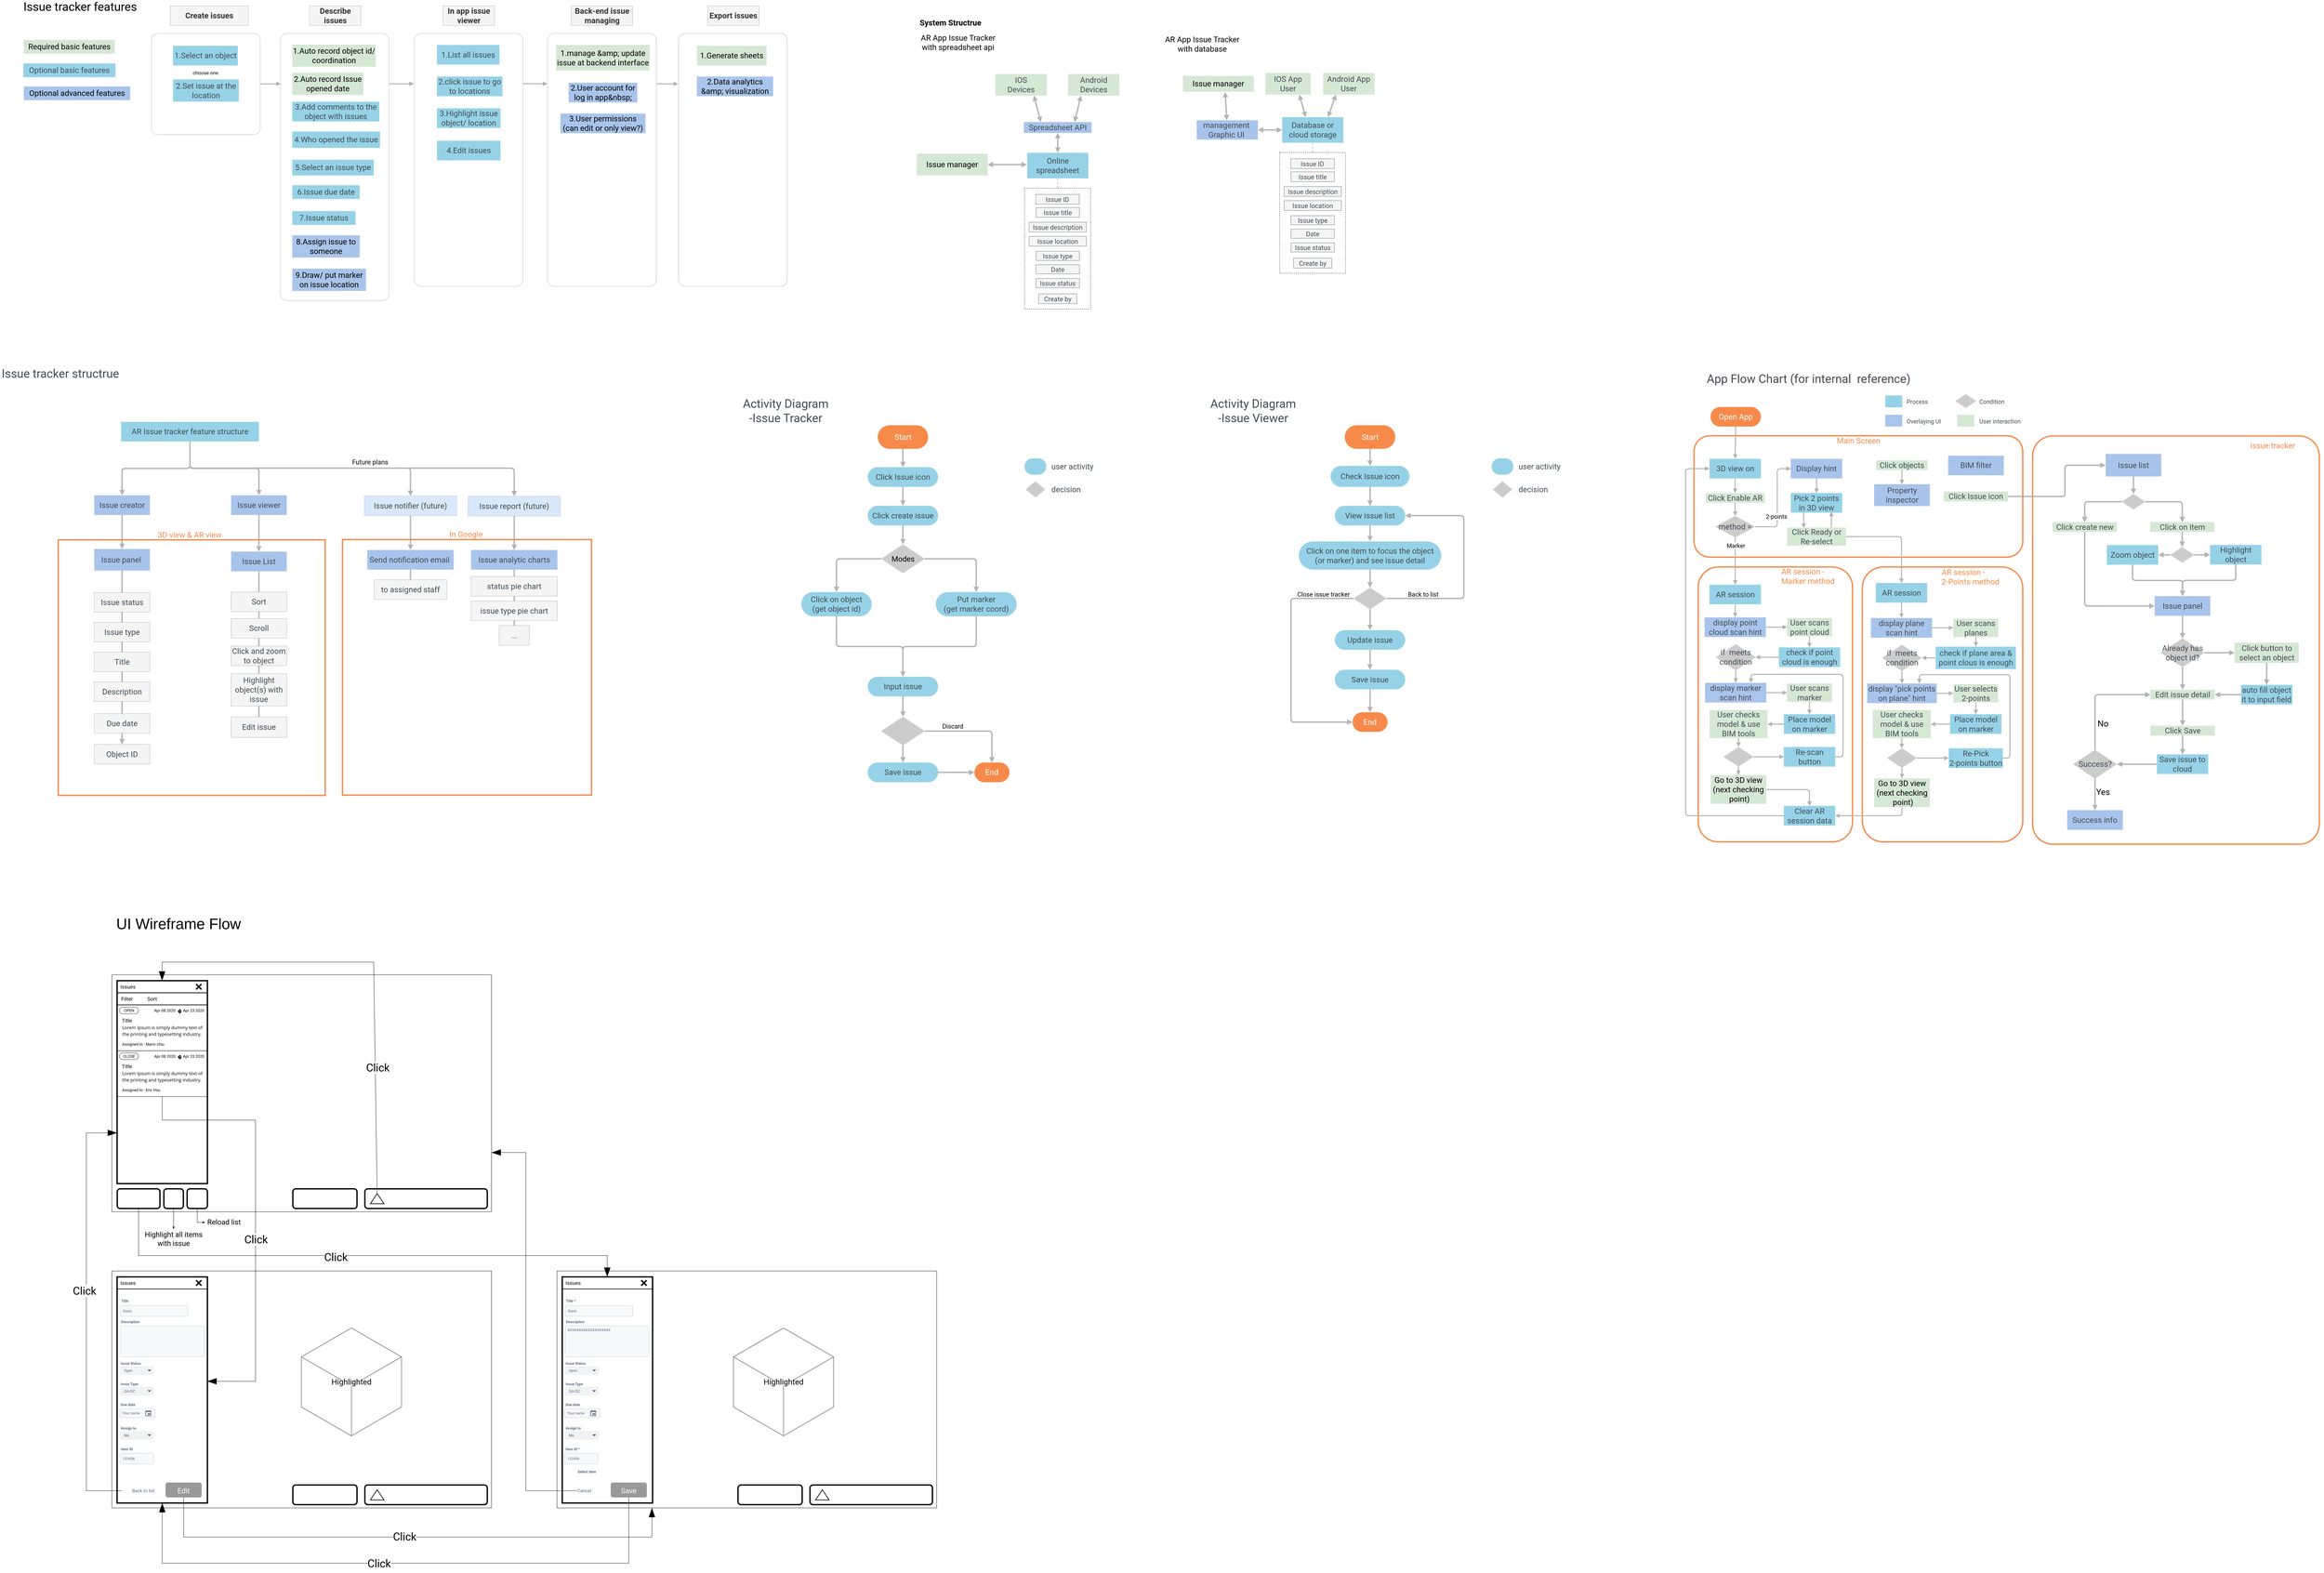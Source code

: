 <mxfile version="12.9.9" type="github">
  <diagram id="C5RBs43oDa-KdzZeNtuy" name="Page-1">
    <mxGraphModel dx="5976" dy="8446" grid="0" gridSize="10" guides="1" tooltips="1" connect="1" arrows="1" fold="1" page="1" pageScale="1" pageWidth="1654" pageHeight="1169" math="0" shadow="0" extFonts="Roboto^https://fonts.googleapis.com/css?family=Roboto|Noto Sans TC^https://fonts.googleapis.com/css?family=Noto+Sans+TC">
      <root>
        <mxCell id="WIyWlLk6GJQsqaUBKTNV-0" />
        <mxCell id="WIyWlLk6GJQsqaUBKTNV-1" parent="WIyWlLk6GJQsqaUBKTNV-0" />
        <mxCell id="J6AxI7PObvK_dcv1gWlO-1" value="" style="edgeStyle=orthogonalEdgeStyle;orthogonalLoop=1;jettySize=auto;entryX=0.002;entryY=0.189;entryDx=0;entryDy=0;entryPerimeter=0;startFill=0;endArrow=block;endFill=1;strokeColor=#B3B3B3;strokeWidth=3;fontFamily=Roboto;" parent="WIyWlLk6GJQsqaUBKTNV-1" source="J6AxI7PObvK_dcv1gWlO-2" target="J6AxI7PObvK_dcv1gWlO-6" edge="1">
          <mxGeometry relative="1" as="geometry" />
        </mxCell>
        <mxCell id="J6AxI7PObvK_dcv1gWlO-2" value="" style="rounded=1;whiteSpace=wrap;fontFamily=Roboto;arcSize=6;strokeColor=#B3B3B3;" parent="WIyWlLk6GJQsqaUBKTNV-1" vertex="1">
          <mxGeometry x="5444" y="-2150" width="332" height="309" as="geometry" />
        </mxCell>
        <mxCell id="J6AxI7PObvK_dcv1gWlO-3" value="" style="rounded=1;whiteSpace=wrap;fontFamily=Roboto;arcSize=6;strokeColor=#B3B3B3;" parent="WIyWlLk6GJQsqaUBKTNV-1" vertex="1">
          <mxGeometry x="7054" y="-2150" width="332" height="773" as="geometry" />
        </mxCell>
        <mxCell id="J6AxI7PObvK_dcv1gWlO-4" value="" style="rounded=1;whiteSpace=wrap;fontFamily=Roboto;arcSize=6;strokeColor=#B3B3B3;" parent="WIyWlLk6GJQsqaUBKTNV-1" vertex="1">
          <mxGeometry x="6654" y="-2150" width="332" height="773" as="geometry" />
        </mxCell>
        <mxCell id="J6AxI7PObvK_dcv1gWlO-5" value="" style="rounded=1;whiteSpace=wrap;fontFamily=Roboto;arcSize=6;strokeColor=#B3B3B3;" parent="WIyWlLk6GJQsqaUBKTNV-1" vertex="1">
          <mxGeometry x="6247" y="-2150" width="332" height="773" as="geometry" />
        </mxCell>
        <mxCell id="J6AxI7PObvK_dcv1gWlO-6" value="" style="rounded=1;whiteSpace=wrap;fontFamily=Roboto;arcSize=6;strokeColor=#B3B3B3;" parent="WIyWlLk6GJQsqaUBKTNV-1" vertex="1">
          <mxGeometry x="5838" y="-2150" width="332" height="816" as="geometry" />
        </mxCell>
        <mxCell id="J6AxI7PObvK_dcv1gWlO-8" value="1.Select an object" style="rounded=1;whiteSpace=wrap;arcSize=0;fillColor=#96D2E7;strokeColor=none;shadow=0;dashed=1;dashPattern=1 1;labelBackgroundColor=none;fontFamily=Roboto;fontSize=24;fontColor=#434B54;" parent="WIyWlLk6GJQsqaUBKTNV-1" vertex="1">
          <mxGeometry x="5509.5" y="-2112" width="198" height="60" as="geometry" />
        </mxCell>
        <mxCell id="J6AxI7PObvK_dcv1gWlO-9" value="3.Add comments to the object with issues" style="rounded=1;whiteSpace=wrap;arcSize=0;fillColor=#96D2E7;strokeColor=none;shadow=0;dashed=1;dashPattern=1 1;labelBackgroundColor=none;fontFamily=Roboto;fontSize=24;fontColor=#434B54;" parent="WIyWlLk6GJQsqaUBKTNV-1" vertex="1">
          <mxGeometry x="5874" y="-1941" width="266" height="60" as="geometry" />
        </mxCell>
        <mxCell id="J6AxI7PObvK_dcv1gWlO-10" value="2.Set issue at the location" style="rounded=1;whiteSpace=wrap;arcSize=0;fillColor=#96D2E7;strokeColor=none;shadow=0;dashed=1;dashPattern=1 1;labelBackgroundColor=none;fontFamily=Roboto;fontSize=24;fontColor=#434B54;" parent="WIyWlLk6GJQsqaUBKTNV-1" vertex="1">
          <mxGeometry x="5509.5" y="-2009.5" width="201" height="68" as="geometry" />
        </mxCell>
        <mxCell id="J6AxI7PObvK_dcv1gWlO-11" value="1.Auto record object id/ coordination" style="rounded=1;whiteSpace=wrap;arcSize=0;fillColor=#d5e8d4;strokeColor=none;shadow=0;dashed=1;dashPattern=1 1;labelBackgroundColor=none;fontFamily=Roboto;fontSize=24;fontColor=#000000;" parent="WIyWlLk6GJQsqaUBKTNV-1" vertex="1">
          <mxGeometry x="5874" y="-2116" width="255" height="68" as="geometry" />
        </mxCell>
        <mxCell id="J6AxI7PObvK_dcv1gWlO-12" value="Describe issues" style="rounded=1;whiteSpace=wrap;arcSize=0;fillColor=#f5f5f5;strokeColor=#666666;shadow=0;dashed=1;dashPattern=1 1;labelBackgroundColor=none;fontFamily=Roboto;fontSize=24;fontColor=#333333;fontStyle=1" parent="WIyWlLk6GJQsqaUBKTNV-1" vertex="1">
          <mxGeometry x="5927" y="-2234" width="157" height="60" as="geometry" />
        </mxCell>
        <mxCell id="J6AxI7PObvK_dcv1gWlO-13" value="8.Assign issue to someone" style="rounded=1;whiteSpace=wrap;arcSize=0;fillColor=#A9C4EB;strokeColor=none;shadow=0;dashed=1;dashPattern=1 1;labelBackgroundColor=none;fontFamily=Roboto;fontSize=24;fontColor=#000000;" parent="WIyWlLk6GJQsqaUBKTNV-1" vertex="1">
          <mxGeometry x="5874" y="-1533" width="206" height="68" as="geometry" />
        </mxCell>
        <mxCell id="J6AxI7PObvK_dcv1gWlO-14" value="5.Select an issue type" style="rounded=1;whiteSpace=wrap;arcSize=0;fillColor=#96D2E7;strokeColor=none;shadow=0;dashed=1;dashPattern=1 1;labelBackgroundColor=none;fontFamily=Roboto;fontSize=24;fontColor=#434B54;" parent="WIyWlLk6GJQsqaUBKTNV-1" vertex="1">
          <mxGeometry x="5874" y="-1764" width="249" height="48" as="geometry" />
        </mxCell>
        <mxCell id="J6AxI7PObvK_dcv1gWlO-15" value="Create issues" style="rounded=1;whiteSpace=wrap;arcSize=0;fillColor=#f5f5f5;strokeColor=#666666;shadow=0;dashed=1;dashPattern=1 1;labelBackgroundColor=none;fontFamily=Roboto;fontSize=24;fontColor=#333333;fontStyle=1" parent="WIyWlLk6GJQsqaUBKTNV-1" vertex="1">
          <mxGeometry x="5501" y="-2234" width="238.5" height="60" as="geometry" />
        </mxCell>
        <mxCell id="J6AxI7PObvK_dcv1gWlO-16" value="In app issue viewer" style="rounded=1;whiteSpace=wrap;arcSize=0;fillColor=#f5f5f5;strokeColor=#666666;shadow=0;dashed=1;dashPattern=1 1;labelBackgroundColor=none;fontFamily=Roboto;fontSize=24;fontColor=#333333;fontStyle=1" parent="WIyWlLk6GJQsqaUBKTNV-1" vertex="1">
          <mxGeometry x="6334.5" y="-2234" width="157" height="60" as="geometry" />
        </mxCell>
        <mxCell id="J6AxI7PObvK_dcv1gWlO-17" value="Export issues" style="rounded=1;whiteSpace=wrap;arcSize=0;fillColor=#f5f5f5;strokeColor=#666666;shadow=0;dashed=1;dashPattern=1 1;labelBackgroundColor=none;fontFamily=Roboto;fontSize=24;fontColor=#333333;fontStyle=1" parent="WIyWlLk6GJQsqaUBKTNV-1" vertex="1">
          <mxGeometry x="7143" y="-2234" width="157" height="60" as="geometry" />
        </mxCell>
        <mxCell id="J6AxI7PObvK_dcv1gWlO-18" value="2.click issue to go to locations" style="rounded=1;whiteSpace=wrap;arcSize=0;fillColor=#96D2E7;strokeColor=none;shadow=0;dashed=1;dashPattern=1 1;labelBackgroundColor=none;fontFamily=Roboto;fontSize=24;fontColor=#434B54;" parent="WIyWlLk6GJQsqaUBKTNV-1" vertex="1">
          <mxGeometry x="6316" y="-2018" width="200" height="60" as="geometry" />
        </mxCell>
        <mxCell id="J6AxI7PObvK_dcv1gWlO-19" value="1.List all issues" style="rounded=1;whiteSpace=wrap;arcSize=0;fillColor=#96D2E7;strokeColor=none;shadow=0;dashed=1;dashPattern=1 1;labelBackgroundColor=none;fontFamily=Roboto;fontSize=24;fontColor=#434B54;" parent="WIyWlLk6GJQsqaUBKTNV-1" vertex="1">
          <mxGeometry x="6316" y="-2114.5" width="191" height="60" as="geometry" />
        </mxCell>
        <mxCell id="J6AxI7PObvK_dcv1gWlO-20" value="Back-end issue managing" style="rounded=1;whiteSpace=wrap;arcSize=0;fillColor=#f5f5f5;strokeColor=#666666;shadow=0;dashed=1;dashPattern=1 1;labelBackgroundColor=none;fontFamily=Roboto;fontSize=24;fontColor=#333333;fontStyle=1" parent="WIyWlLk6GJQsqaUBKTNV-1" vertex="1">
          <mxGeometry x="6726.5" y="-2234" width="187" height="60" as="geometry" />
        </mxCell>
        <mxCell id="J6AxI7PObvK_dcv1gWlO-21" value="6.Issue due date" style="rounded=1;whiteSpace=wrap;arcSize=0;fillColor=#96D2E7;strokeColor=none;shadow=0;dashed=1;dashPattern=1 1;labelBackgroundColor=none;fontFamily=Roboto;fontSize=24;fontColor=#434B54;" parent="WIyWlLk6GJQsqaUBKTNV-1" vertex="1">
          <mxGeometry x="5874" y="-1686" width="206" height="42" as="geometry" />
        </mxCell>
        <mxCell id="J6AxI7PObvK_dcv1gWlO-22" value="2.Auto record Issue opened date" style="rounded=1;whiteSpace=wrap;arcSize=0;fillColor=#d5e8d4;strokeColor=none;shadow=0;dashed=1;dashPattern=1 1;labelBackgroundColor=none;fontFamily=Roboto;fontSize=24;fontColor=#000000;" parent="WIyWlLk6GJQsqaUBKTNV-1" vertex="1">
          <mxGeometry x="5874" y="-2030" width="217" height="68" as="geometry" />
        </mxCell>
        <mxCell id="J6AxI7PObvK_dcv1gWlO-23" value="2.User account for log in app&amp;nbsp;" style="rounded=1;whiteSpace=wrap;arcSize=0;fillColor=#A9C4EB;strokeColor=none;shadow=0;dashed=1;dashPattern=1 1;labelBackgroundColor=none;fontFamily=Roboto;fontSize=24;fontColor=#000000;" parent="WIyWlLk6GJQsqaUBKTNV-1" vertex="1">
          <mxGeometry x="6718" y="-1999" width="210" height="60" as="geometry" />
        </mxCell>
        <mxCell id="J6AxI7PObvK_dcv1gWlO-24" value="4.Who opened the issue" style="rounded=1;whiteSpace=wrap;arcSize=0;fillColor=#96D2E7;strokeColor=none;shadow=0;dashed=1;dashPattern=1 1;labelBackgroundColor=none;fontFamily=Roboto;fontSize=24;fontColor=#434B54;" parent="WIyWlLk6GJQsqaUBKTNV-1" vertex="1">
          <mxGeometry x="5874" y="-1850" width="268" height="50" as="geometry" />
        </mxCell>
        <mxCell id="J6AxI7PObvK_dcv1gWlO-25" value="1.manage &amp;amp; update issue at backend interface" style="rounded=1;whiteSpace=wrap;arcSize=0;fillColor=#d5e8d4;strokeColor=none;shadow=0;dashed=1;dashPattern=1 1;labelBackgroundColor=none;fontFamily=Roboto;fontSize=24;fontColor=#000000;" parent="WIyWlLk6GJQsqaUBKTNV-1" vertex="1">
          <mxGeometry x="6680" y="-2114.5" width="286" height="78" as="geometry" />
        </mxCell>
        <mxCell id="J6AxI7PObvK_dcv1gWlO-26" value="1.Generate sheets" style="rounded=1;whiteSpace=wrap;arcSize=0;fillColor=#d5e8d4;strokeColor=none;shadow=0;dashed=1;dashPattern=1 1;labelBackgroundColor=none;fontFamily=Roboto;fontSize=24;fontColor=#000000;" parent="WIyWlLk6GJQsqaUBKTNV-1" vertex="1">
          <mxGeometry x="7110" y="-2112" width="213" height="60" as="geometry" />
        </mxCell>
        <mxCell id="J6AxI7PObvK_dcv1gWlO-27" value="2.Data analytics &amp;amp; visualization" style="rounded=1;whiteSpace=wrap;arcSize=0;fillColor=#A9C4EB;strokeColor=none;shadow=0;dashed=1;dashPattern=1 1;labelBackgroundColor=none;fontFamily=Roboto;fontSize=24;fontColor=#000000;" parent="WIyWlLk6GJQsqaUBKTNV-1" vertex="1">
          <mxGeometry x="7110" y="-2018" width="233" height="60" as="geometry" />
        </mxCell>
        <mxCell id="J6AxI7PObvK_dcv1gWlO-28" value="" style="edgeStyle=orthogonalEdgeStyle;orthogonalLoop=1;jettySize=auto;exitX=0.5;exitY=1;exitDx=0;exitDy=0;startFill=0;endArrow=block;endFill=1;strokeColor=#B3B3B3;strokeWidth=3;fontFamily=Roboto;" parent="WIyWlLk6GJQsqaUBKTNV-1" source="J6AxI7PObvK_dcv1gWlO-2" target="J6AxI7PObvK_dcv1gWlO-2" edge="1">
          <mxGeometry relative="1" as="geometry" />
        </mxCell>
        <mxCell id="J6AxI7PObvK_dcv1gWlO-29" value="9.Draw/ put marker on issue location" style="rounded=1;whiteSpace=wrap;arcSize=0;fillColor=#A9C4EB;strokeColor=none;shadow=0;dashed=1;dashPattern=1 1;labelBackgroundColor=none;fontFamily=Roboto;fontSize=24;fontColor=#000000;" parent="WIyWlLk6GJQsqaUBKTNV-1" vertex="1">
          <mxGeometry x="5874" y="-1431" width="225" height="68" as="geometry" />
        </mxCell>
        <mxCell id="J6AxI7PObvK_dcv1gWlO-30" value="" style="edgeStyle=orthogonalEdgeStyle;orthogonalLoop=1;jettySize=auto;exitX=1;exitY=0.5;exitDx=0;exitDy=0;startFill=0;endArrow=block;endFill=1;strokeColor=#B3B3B3;strokeWidth=3;fontFamily=Roboto;entryX=-0.005;entryY=0.199;entryDx=0;entryDy=0;entryPerimeter=0;" parent="WIyWlLk6GJQsqaUBKTNV-1" target="J6AxI7PObvK_dcv1gWlO-5" edge="1">
          <mxGeometry relative="1" as="geometry">
            <mxPoint x="6170.0" y="-1996.06" as="sourcePoint" />
            <mxPoint x="6224" y="-1996" as="targetPoint" />
            <Array as="points" />
          </mxGeometry>
        </mxCell>
        <mxCell id="J6AxI7PObvK_dcv1gWlO-31" value="" style="edgeStyle=orthogonalEdgeStyle;orthogonalLoop=1;jettySize=auto;exitX=1;exitY=0.5;exitDx=0;exitDy=0;entryX=-0.001;entryY=0.199;entryDx=0;entryDy=0;entryPerimeter=0;startFill=0;endArrow=block;endFill=1;strokeColor=#B3B3B3;strokeWidth=3;fontFamily=Roboto;" parent="WIyWlLk6GJQsqaUBKTNV-1" target="J6AxI7PObvK_dcv1gWlO-4" edge="1">
          <mxGeometry relative="1" as="geometry">
            <mxPoint x="6579" y="-1996.33" as="sourcePoint" />
            <mxPoint x="6640.668" y="-1995.822" as="targetPoint" />
            <Array as="points" />
          </mxGeometry>
        </mxCell>
        <mxCell id="J6AxI7PObvK_dcv1gWlO-32" value="" style="endArrow=block;strokeColor=#B3B3B3;strokeWidth=3;fontFamily=Roboto;endFill=1;startFill=0;entryX=-0.004;entryY=0.2;entryDx=0;entryDy=0;entryPerimeter=0;" parent="WIyWlLk6GJQsqaUBKTNV-1" target="J6AxI7PObvK_dcv1gWlO-3" edge="1">
          <mxGeometry width="50" height="50" relative="1" as="geometry">
            <mxPoint x="6986" y="-1995.92" as="sourcePoint" />
            <mxPoint x="7036" y="-1995.92" as="targetPoint" />
          </mxGeometry>
        </mxCell>
        <mxCell id="J6AxI7PObvK_dcv1gWlO-33" value="3.User permissions&#xa;(can edit or only view?)" style="rounded=1;whiteSpace=wrap;arcSize=0;fillColor=#A9C4EB;strokeColor=none;shadow=0;dashed=1;dashPattern=1 1;labelBackgroundColor=none;fontFamily=Roboto;fontSize=24;fontColor=#000000;" parent="WIyWlLk6GJQsqaUBKTNV-1" vertex="1">
          <mxGeometry x="6693" y="-1905" width="260" height="60" as="geometry" />
        </mxCell>
        <mxCell id="J6AxI7PObvK_dcv1gWlO-34" value="4.Edit issues" style="rounded=1;whiteSpace=wrap;arcSize=0;fillColor=#96D2E7;strokeColor=none;shadow=0;dashed=1;dashPattern=1 1;labelBackgroundColor=none;fontFamily=Roboto;fontSize=24;fontColor=#434B54;" parent="WIyWlLk6GJQsqaUBKTNV-1" vertex="1">
          <mxGeometry x="6316" y="-1822" width="194" height="60" as="geometry" />
        </mxCell>
        <mxCell id="J6AxI7PObvK_dcv1gWlO-35" value="3.Highlight issue object/ location" style="rounded=1;whiteSpace=wrap;arcSize=0;fillColor=#96D2E7;strokeColor=none;shadow=0;dashed=1;dashPattern=1 1;labelBackgroundColor=none;fontFamily=Roboto;fontSize=24;fontColor=#434B54;" parent="WIyWlLk6GJQsqaUBKTNV-1" vertex="1">
          <mxGeometry x="6316" y="-1921" width="194" height="60" as="geometry" />
        </mxCell>
        <mxCell id="J6AxI7PObvK_dcv1gWlO-36" value="Optional basic features" style="rounded=1;whiteSpace=wrap;arcSize=0;fillColor=#96D2E7;strokeColor=none;shadow=0;dashed=1;dashPattern=1 1;labelBackgroundColor=none;fontFamily=Roboto;fontSize=24;fontColor=#434B54;" parent="WIyWlLk6GJQsqaUBKTNV-1" vertex="1">
          <mxGeometry x="5052" y="-2058" width="281.75" height="42" as="geometry" />
        </mxCell>
        <mxCell id="J6AxI7PObvK_dcv1gWlO-37" value="Required basic features" style="rounded=1;whiteSpace=wrap;arcSize=0;fillColor=#d5e8d4;strokeColor=none;shadow=0;dashed=1;dashPattern=1 1;labelBackgroundColor=none;fontFamily=Roboto;fontSize=24;fontColor=#000000;" parent="WIyWlLk6GJQsqaUBKTNV-1" vertex="1">
          <mxGeometry x="5053.75" y="-2130" width="278" height="42" as="geometry" />
        </mxCell>
        <mxCell id="J6AxI7PObvK_dcv1gWlO-38" value="Optional advanced features" style="rounded=1;whiteSpace=wrap;arcSize=0;fillColor=#A9C4EB;strokeColor=none;shadow=0;dashed=1;dashPattern=1 1;labelBackgroundColor=none;fontFamily=Roboto;fontSize=24;fontColor=#000000;" parent="WIyWlLk6GJQsqaUBKTNV-1" vertex="1">
          <mxGeometry x="5053.75" y="-1988" width="325" height="42" as="geometry" />
        </mxCell>
        <mxCell id="J6AxI7PObvK_dcv1gWlO-39" value="Issue tracker features&#xa;" style="text;strokeColor=none;fillColor=none;align=center;verticalAlign=middle;whiteSpace=wrap;rounded=0;dashed=1;fontFamily=Roboto;fontSize=36;" parent="WIyWlLk6GJQsqaUBKTNV-1" vertex="1">
          <mxGeometry x="5040" y="-2231" width="372" height="44" as="geometry" />
        </mxCell>
        <mxCell id="J6AxI7PObvK_dcv1gWlO-40" value="choose one" style="rounded=1;whiteSpace=wrap;arcSize=0;shadow=0;dashed=1;dashPattern=1 1;labelBackgroundColor=none;fontFamily=Roboto;fontSize=15;fillColor=none;strokeColor=none;" parent="WIyWlLk6GJQsqaUBKTNV-1" vertex="1">
          <mxGeometry x="5530.5" y="-2051.5" width="156" height="42" as="geometry" />
        </mxCell>
        <mxCell id="J6AxI7PObvK_dcv1gWlO-44" value="7.Issue status" style="rounded=1;whiteSpace=wrap;arcSize=0;fillColor=#96D2E7;strokeColor=none;shadow=0;dashed=1;dashPattern=1 1;labelBackgroundColor=none;fontFamily=Roboto;fontSize=24;fontColor=#434B54;" parent="WIyWlLk6GJQsqaUBKTNV-1" vertex="1">
          <mxGeometry x="5874" y="-1607" width="193" height="42" as="geometry" />
        </mxCell>
        <mxCell id="J6AxI7PObvK_dcv1gWlO-45" style="edgeStyle=none;orthogonalLoop=1;jettySize=auto;html=1;exitX=0.385;exitY=-0.002;exitDx=0;exitDy=0;entryX=0.75;entryY=1;entryDx=0;entryDy=0;startFill=1;endArrow=block;endFill=1;strokeColor=#B3B3B3;strokeWidth=4;fontFamily=Roboto;startArrow=block;exitPerimeter=0;" parent="WIyWlLk6GJQsqaUBKTNV-1" source="J6AxI7PObvK_dcv1gWlO-47" target="J6AxI7PObvK_dcv1gWlO-50" edge="1">
          <mxGeometry relative="1" as="geometry" />
        </mxCell>
        <mxCell id="J6AxI7PObvK_dcv1gWlO-46" style="edgeStyle=none;orthogonalLoop=1;jettySize=auto;html=1;startArrow=none;startFill=0;endArrow=none;endFill=0;strokeColor=#B3B3B3;strokeWidth=2;fontFamily=Roboto;dashed=1;" parent="WIyWlLk6GJQsqaUBKTNV-1" source="J6AxI7PObvK_dcv1gWlO-47" target="J6AxI7PObvK_dcv1gWlO-55" edge="1">
          <mxGeometry relative="1" as="geometry" />
        </mxCell>
        <mxCell id="J6AxI7PObvK_dcv1gWlO-47" value="&lt;font style=&quot;font-size: 24px&quot; color=&quot;#434b54&quot;&gt;Database or cloud storage&lt;/font&gt;" style="rounded=1;whiteSpace=wrap;html=1;arcSize=0;fillColor=#96D2E7;strokeColor=none;shadow=0;dashed=1;dashPattern=1 1;labelBackgroundColor=none;fontFamily=Roboto;fontSize=24;fontColor=#434B54;" parent="WIyWlLk6GJQsqaUBKTNV-1" vertex="1">
          <mxGeometry x="8898" y="-1894" width="187" height="78" as="geometry" />
        </mxCell>
        <mxCell id="J6AxI7PObvK_dcv1gWlO-48" style="edgeStyle=none;orthogonalLoop=1;jettySize=auto;html=1;exitX=0.25;exitY=1;exitDx=0;exitDy=0;entryX=0.75;entryY=0;entryDx=0;entryDy=0;startFill=1;endArrow=block;endFill=1;strokeColor=#B3B3B3;strokeWidth=4;fontFamily=Roboto;startArrow=block;" parent="WIyWlLk6GJQsqaUBKTNV-1" source="J6AxI7PObvK_dcv1gWlO-49" target="J6AxI7PObvK_dcv1gWlO-47" edge="1">
          <mxGeometry relative="1" as="geometry" />
        </mxCell>
        <mxCell id="J6AxI7PObvK_dcv1gWlO-49" value="&lt;font style=&quot;font-size: 24px&quot; color=&quot;#434b54&quot;&gt;Android App&lt;br&gt;User&lt;br&gt;&lt;/font&gt;" style="rounded=1;whiteSpace=wrap;html=1;arcSize=0;fillColor=#d5e8d4;strokeColor=none;shadow=0;dashed=1;dashPattern=1 1;labelBackgroundColor=none;fontFamily=Roboto;fontSize=24;" parent="WIyWlLk6GJQsqaUBKTNV-1" vertex="1">
          <mxGeometry x="9023.17" y="-2029" width="157" height="66" as="geometry" />
        </mxCell>
        <mxCell id="J6AxI7PObvK_dcv1gWlO-50" value="&lt;font style=&quot;font-size: 24px&quot; color=&quot;#434b54&quot;&gt;IOS App User&lt;/font&gt;" style="rounded=1;whiteSpace=wrap;html=1;arcSize=0;fillColor=#d5e8d4;strokeColor=none;shadow=0;dashed=1;dashPattern=1 1;labelBackgroundColor=none;fontFamily=Roboto;fontSize=24;" parent="WIyWlLk6GJQsqaUBKTNV-1" vertex="1">
          <mxGeometry x="8847" y="-2029" width="138" height="66" as="geometry" />
        </mxCell>
        <mxCell id="J6AxI7PObvK_dcv1gWlO-51" style="edgeStyle=none;orthogonalLoop=1;jettySize=auto;html=1;startArrow=block;startFill=1;endArrow=block;endFill=1;strokeColor=#B3B3B3;strokeWidth=4;fontFamily=Roboto;" parent="WIyWlLk6GJQsqaUBKTNV-1" target="J6AxI7PObvK_dcv1gWlO-85" edge="1">
          <mxGeometry relative="1" as="geometry">
            <mxPoint x="8724" y="-1971" as="sourcePoint" />
          </mxGeometry>
        </mxCell>
        <mxCell id="J6AxI7PObvK_dcv1gWlO-52" value="Issue manager" style="rounded=1;whiteSpace=wrap;html=1;arcSize=0;fillColor=#d5e8d4;strokeColor=none;shadow=0;dashed=1;dashPattern=1 1;labelBackgroundColor=none;fontFamily=Roboto;fontSize=24;" parent="WIyWlLk6GJQsqaUBKTNV-1" vertex="1">
          <mxGeometry x="8595" y="-2020" width="216.42" height="48" as="geometry" />
        </mxCell>
        <mxCell id="J6AxI7PObvK_dcv1gWlO-53" style="edgeStyle=none;orthogonalLoop=1;jettySize=auto;html=1;exitX=0.5;exitY=1;exitDx=0;exitDy=0;dashed=1;startArrow=none;startFill=0;endArrow=none;endFill=0;strokeColor=#B3B3B3;strokeWidth=2;fontFamily=Roboto;" parent="WIyWlLk6GJQsqaUBKTNV-1" source="J6AxI7PObvK_dcv1gWlO-54" edge="1">
          <mxGeometry relative="1" as="geometry">
            <mxPoint x="8643" y="-2103.0" as="targetPoint" />
          </mxGeometry>
        </mxCell>
        <mxCell id="J6AxI7PObvK_dcv1gWlO-54" value="&lt;font style=&quot;font-size: 24px&quot;&gt;AR App Issue Tracker with database&lt;/font&gt;" style="text;html=1;strokeColor=none;fillColor=none;align=center;verticalAlign=middle;whiteSpace=wrap;rounded=0;dashed=1;fontFamily=Roboto;" parent="WIyWlLk6GJQsqaUBKTNV-1" vertex="1">
          <mxGeometry x="8528" y="-2139" width="252" height="44" as="geometry" />
        </mxCell>
        <mxCell id="J6AxI7PObvK_dcv1gWlO-55" value="" style="rounded=0;whiteSpace=wrap;html=1;fontFamily=Roboto;align=center;dashed=1;" parent="WIyWlLk6GJQsqaUBKTNV-1" vertex="1">
          <mxGeometry x="8890" y="-1786" width="201.92" height="369" as="geometry" />
        </mxCell>
        <mxCell id="J6AxI7PObvK_dcv1gWlO-56" value="&lt;font style=&quot;font-size: 20px&quot; color=&quot;#434b54&quot;&gt;Issue type&lt;/font&gt;" style="rounded=1;whiteSpace=wrap;html=1;arcSize=0;fillColor=#f5f5f5;strokeColor=#666666;shadow=0;labelBackgroundColor=none;fontFamily=Roboto;fontSize=24;fontColor=#333333;" parent="WIyWlLk6GJQsqaUBKTNV-1" vertex="1">
          <mxGeometry x="8925" y="-1593" width="133" height="28" as="geometry" />
        </mxCell>
        <mxCell id="J6AxI7PObvK_dcv1gWlO-57" value="&lt;font style=&quot;font-size: 20px&quot; color=&quot;#434b54&quot;&gt;Issue title&lt;/font&gt;" style="rounded=1;whiteSpace=wrap;html=1;arcSize=0;fillColor=#f5f5f5;strokeColor=#666666;shadow=0;labelBackgroundColor=none;fontFamily=Roboto;fontSize=24;fontColor=#333333;verticalAlign=middle;horizontal=1;align=center;labelPosition=center;verticalLabelPosition=middle;" parent="WIyWlLk6GJQsqaUBKTNV-1" vertex="1">
          <mxGeometry x="8925" y="-1727" width="133" height="30" as="geometry" />
        </mxCell>
        <mxCell id="J6AxI7PObvK_dcv1gWlO-58" value="&lt;font style=&quot;font-size: 20px&quot; color=&quot;#434b54&quot;&gt;Issue description&lt;/font&gt;" style="rounded=1;whiteSpace=wrap;html=1;arcSize=0;fillColor=#f5f5f5;strokeColor=#666666;shadow=0;labelBackgroundColor=none;fontFamily=Roboto;fontSize=24;fontColor=#333333;verticalAlign=middle;horizontal=1;align=center;labelPosition=center;verticalLabelPosition=middle;" parent="WIyWlLk6GJQsqaUBKTNV-1" vertex="1">
          <mxGeometry x="8904" y="-1682" width="175" height="30" as="geometry" />
        </mxCell>
        <mxCell id="J6AxI7PObvK_dcv1gWlO-59" value="&lt;font style=&quot;font-size: 20px&quot; color=&quot;#434b54&quot;&gt;Date&lt;/font&gt;" style="rounded=1;whiteSpace=wrap;html=1;arcSize=0;fillColor=#f5f5f5;strokeColor=#666666;shadow=0;labelBackgroundColor=none;fontFamily=Roboto;fontSize=24;fontColor=#333333;" parent="WIyWlLk6GJQsqaUBKTNV-1" vertex="1">
          <mxGeometry x="8925" y="-1552" width="133" height="28" as="geometry" />
        </mxCell>
        <mxCell id="J6AxI7PObvK_dcv1gWlO-60" value="&lt;font style=&quot;font-size: 20px&quot; color=&quot;#434b54&quot;&gt;Issue status&lt;/font&gt;" style="rounded=1;whiteSpace=wrap;html=1;arcSize=0;fillColor=#f5f5f5;strokeColor=#666666;shadow=0;labelBackgroundColor=none;fontFamily=Roboto;fontSize=24;fontColor=#333333;" parent="WIyWlLk6GJQsqaUBKTNV-1" vertex="1">
          <mxGeometry x="8925" y="-1510" width="133" height="28" as="geometry" />
        </mxCell>
        <mxCell id="J6AxI7PObvK_dcv1gWlO-61" value="&lt;font style=&quot;font-size: 20px&quot; color=&quot;#434b54&quot;&gt;Issue location&lt;/font&gt;" style="rounded=1;whiteSpace=wrap;html=1;arcSize=0;fillColor=#f5f5f5;strokeColor=#666666;shadow=0;labelBackgroundColor=none;fontFamily=Roboto;fontSize=24;fontColor=#333333;verticalAlign=middle;horizontal=1;align=center;labelPosition=center;verticalLabelPosition=middle;" parent="WIyWlLk6GJQsqaUBKTNV-1" vertex="1">
          <mxGeometry x="8904" y="-1639" width="175" height="30" as="geometry" />
        </mxCell>
        <mxCell id="J6AxI7PObvK_dcv1gWlO-62" value="&lt;font style=&quot;font-size: 20px&quot; color=&quot;#434b54&quot;&gt;Create by&lt;/font&gt;" style="rounded=1;whiteSpace=wrap;html=1;arcSize=0;fillColor=#f5f5f5;strokeColor=#666666;shadow=0;labelBackgroundColor=none;fontFamily=Roboto;fontSize=24;fontColor=#333333;verticalAlign=middle;horizontal=1;align=center;labelPosition=center;verticalLabelPosition=middle;" parent="WIyWlLk6GJQsqaUBKTNV-1" vertex="1">
          <mxGeometry x="8933" y="-1463" width="117" height="30" as="geometry" />
        </mxCell>
        <mxCell id="J6AxI7PObvK_dcv1gWlO-63" value="&lt;font style=&quot;font-size: 20px&quot; color=&quot;#434b54&quot;&gt;Issue ID&lt;/font&gt;" style="rounded=1;whiteSpace=wrap;html=1;arcSize=0;fillColor=#f5f5f5;strokeColor=#666666;shadow=0;labelBackgroundColor=none;fontFamily=Roboto;fontSize=24;fontColor=#333333;verticalAlign=middle;horizontal=1;align=center;labelPosition=center;verticalLabelPosition=middle;" parent="WIyWlLk6GJQsqaUBKTNV-1" vertex="1">
          <mxGeometry x="8924.46" y="-1767" width="133" height="30" as="geometry" />
        </mxCell>
        <mxCell id="J6AxI7PObvK_dcv1gWlO-64" style="edgeStyle=none;rounded=1;orthogonalLoop=1;jettySize=auto;html=1;entryX=1;entryY=0.5;entryDx=0;entryDy=0;fontFamily=Roboto;strokeColor=#B3B3B3;strokeWidth=4;endFill=1;endArrow=block;startFill=1;startArrow=block;" parent="WIyWlLk6GJQsqaUBKTNV-1" target="J6AxI7PObvK_dcv1gWlO-71" edge="1">
          <mxGeometry relative="1" as="geometry">
            <mxPoint x="8118" y="-1749" as="sourcePoint" />
          </mxGeometry>
        </mxCell>
        <mxCell id="J6AxI7PObvK_dcv1gWlO-65" style="edgeStyle=none;orthogonalLoop=1;jettySize=auto;html=1;startArrow=none;startFill=0;endArrow=none;endFill=0;strokeColor=#B3B3B3;strokeWidth=2;fontFamily=Roboto;dashed=1;" parent="WIyWlLk6GJQsqaUBKTNV-1" source="J6AxI7PObvK_dcv1gWlO-66" target="J6AxI7PObvK_dcv1gWlO-73" edge="1">
          <mxGeometry relative="1" as="geometry" />
        </mxCell>
        <mxCell id="J6AxI7PObvK_dcv1gWlO-66" value="&lt;font style=&quot;font-size: 24px&quot; color=&quot;#434b54&quot;&gt;Online spreadsheet&lt;/font&gt;" style="rounded=1;whiteSpace=wrap;html=1;arcSize=0;fillColor=#96D2E7;strokeColor=none;shadow=0;dashed=1;dashPattern=1 1;labelBackgroundColor=none;fontFamily=Roboto;fontSize=24;fontColor=#434B54;" parent="WIyWlLk6GJQsqaUBKTNV-1" vertex="1">
          <mxGeometry x="8119" y="-1785" width="187" height="78" as="geometry" />
        </mxCell>
        <mxCell id="J6AxI7PObvK_dcv1gWlO-67" style="edgeStyle=none;orthogonalLoop=1;jettySize=auto;html=1;exitX=0.25;exitY=1;exitDx=0;exitDy=0;entryX=0.75;entryY=0;entryDx=0;entryDy=0;startArrow=block;startFill=1;endArrow=block;endFill=1;strokeColor=#B3B3B3;strokeWidth=4;fontFamily=Roboto;" parent="WIyWlLk6GJQsqaUBKTNV-1" source="J6AxI7PObvK_dcv1gWlO-68" target="J6AxI7PObvK_dcv1gWlO-83" edge="1">
          <mxGeometry relative="1" as="geometry" />
        </mxCell>
        <mxCell id="J6AxI7PObvK_dcv1gWlO-68" value="&lt;font style=&quot;font-size: 24px&quot; color=&quot;#434b54&quot;&gt;Android Devices&lt;/font&gt;" style="rounded=1;whiteSpace=wrap;html=1;arcSize=0;fillColor=#d5e8d4;strokeColor=none;shadow=0;dashed=1;dashPattern=1 1;labelBackgroundColor=none;fontFamily=Roboto;fontSize=24;" parent="WIyWlLk6GJQsqaUBKTNV-1" vertex="1">
          <mxGeometry x="8244.17" y="-2026" width="157" height="66" as="geometry" />
        </mxCell>
        <mxCell id="J6AxI7PObvK_dcv1gWlO-69" style="edgeStyle=none;orthogonalLoop=1;jettySize=auto;html=1;exitX=0.75;exitY=1;exitDx=0;exitDy=0;entryX=0.25;entryY=0;entryDx=0;entryDy=0;startArrow=block;startFill=1;endArrow=block;endFill=1;strokeColor=#B3B3B3;strokeWidth=4;fontFamily=Roboto;" parent="WIyWlLk6GJQsqaUBKTNV-1" source="J6AxI7PObvK_dcv1gWlO-70" target="J6AxI7PObvK_dcv1gWlO-83" edge="1">
          <mxGeometry relative="1" as="geometry" />
        </mxCell>
        <mxCell id="J6AxI7PObvK_dcv1gWlO-70" value="&lt;font style=&quot;font-size: 24px&quot; color=&quot;#434b54&quot;&gt;IOS&lt;br&gt;Devices&lt;/font&gt;" style="rounded=1;whiteSpace=wrap;html=1;arcSize=0;fillColor=#d5e8d4;strokeColor=none;shadow=0;dashed=1;dashPattern=1 1;labelBackgroundColor=none;fontFamily=Roboto;fontSize=24;" parent="WIyWlLk6GJQsqaUBKTNV-1" vertex="1">
          <mxGeometry x="8022" y="-2026" width="157" height="66" as="geometry" />
        </mxCell>
        <mxCell id="J6AxI7PObvK_dcv1gWlO-71" value="Issue manager" style="rounded=1;whiteSpace=wrap;html=1;arcSize=0;fillColor=#d5e8d4;strokeColor=none;shadow=0;dashed=1;dashPattern=1 1;labelBackgroundColor=none;fontFamily=Roboto;fontSize=24;" parent="WIyWlLk6GJQsqaUBKTNV-1" vertex="1">
          <mxGeometry x="7782" y="-1782" width="216.42" height="66" as="geometry" />
        </mxCell>
        <mxCell id="J6AxI7PObvK_dcv1gWlO-72" value="&lt;font style=&quot;font-size: 24px&quot;&gt;AR App Issue Tracker&lt;br&gt;with spreadsheet api&lt;br&gt;&lt;/font&gt;" style="text;html=1;strokeColor=none;fillColor=none;align=center;verticalAlign=middle;whiteSpace=wrap;rounded=0;dashed=1;fontFamily=Roboto;" parent="WIyWlLk6GJQsqaUBKTNV-1" vertex="1">
          <mxGeometry x="7782" y="-2144" width="252" height="44" as="geometry" />
        </mxCell>
        <mxCell id="J6AxI7PObvK_dcv1gWlO-73" value="" style="rounded=0;whiteSpace=wrap;html=1;fontFamily=Roboto;align=center;dashed=1;" parent="WIyWlLk6GJQsqaUBKTNV-1" vertex="1">
          <mxGeometry x="8111" y="-1677" width="201.92" height="369" as="geometry" />
        </mxCell>
        <mxCell id="J6AxI7PObvK_dcv1gWlO-74" value="&lt;font style=&quot;font-size: 20px&quot; color=&quot;#434b54&quot;&gt;Issue type&lt;/font&gt;" style="rounded=1;whiteSpace=wrap;html=1;arcSize=0;fillColor=#f5f5f5;strokeColor=#666666;shadow=0;labelBackgroundColor=none;fontFamily=Roboto;fontSize=24;fontColor=#333333;" parent="WIyWlLk6GJQsqaUBKTNV-1" vertex="1">
          <mxGeometry x="8146" y="-1484" width="133" height="28" as="geometry" />
        </mxCell>
        <mxCell id="J6AxI7PObvK_dcv1gWlO-75" value="&lt;font style=&quot;font-size: 20px&quot; color=&quot;#434b54&quot;&gt;Issue title&lt;/font&gt;" style="rounded=1;whiteSpace=wrap;html=1;arcSize=0;fillColor=#f5f5f5;strokeColor=#666666;shadow=0;labelBackgroundColor=none;fontFamily=Roboto;fontSize=24;fontColor=#333333;verticalAlign=middle;horizontal=1;align=center;labelPosition=center;verticalLabelPosition=middle;" parent="WIyWlLk6GJQsqaUBKTNV-1" vertex="1">
          <mxGeometry x="8146" y="-1618" width="133" height="30" as="geometry" />
        </mxCell>
        <mxCell id="J6AxI7PObvK_dcv1gWlO-76" value="&lt;font style=&quot;font-size: 20px&quot; color=&quot;#434b54&quot;&gt;Issue description&lt;/font&gt;" style="rounded=1;whiteSpace=wrap;html=1;arcSize=0;fillColor=#f5f5f5;strokeColor=#666666;shadow=0;labelBackgroundColor=none;fontFamily=Roboto;fontSize=24;fontColor=#333333;verticalAlign=middle;horizontal=1;align=center;labelPosition=center;verticalLabelPosition=middle;" parent="WIyWlLk6GJQsqaUBKTNV-1" vertex="1">
          <mxGeometry x="8125" y="-1573" width="175" height="30" as="geometry" />
        </mxCell>
        <mxCell id="J6AxI7PObvK_dcv1gWlO-77" value="&lt;font style=&quot;font-size: 20px&quot; color=&quot;#434b54&quot;&gt;Date&lt;/font&gt;" style="rounded=1;whiteSpace=wrap;html=1;arcSize=0;fillColor=#f5f5f5;strokeColor=#666666;shadow=0;labelBackgroundColor=none;fontFamily=Roboto;fontSize=24;fontColor=#333333;" parent="WIyWlLk6GJQsqaUBKTNV-1" vertex="1">
          <mxGeometry x="8146" y="-1443" width="133" height="28" as="geometry" />
        </mxCell>
        <mxCell id="J6AxI7PObvK_dcv1gWlO-78" value="&lt;font style=&quot;font-size: 20px&quot; color=&quot;#434b54&quot;&gt;Issue status&lt;/font&gt;" style="rounded=1;whiteSpace=wrap;html=1;arcSize=0;fillColor=#f5f5f5;strokeColor=#666666;shadow=0;labelBackgroundColor=none;fontFamily=Roboto;fontSize=24;fontColor=#333333;" parent="WIyWlLk6GJQsqaUBKTNV-1" vertex="1">
          <mxGeometry x="8146" y="-1401" width="133" height="28" as="geometry" />
        </mxCell>
        <mxCell id="J6AxI7PObvK_dcv1gWlO-79" value="&lt;font style=&quot;font-size: 20px&quot; color=&quot;#434b54&quot;&gt;Issue location&lt;/font&gt;" style="rounded=1;whiteSpace=wrap;html=1;arcSize=0;fillColor=#f5f5f5;strokeColor=#666666;shadow=0;labelBackgroundColor=none;fontFamily=Roboto;fontSize=24;fontColor=#333333;verticalAlign=middle;horizontal=1;align=center;labelPosition=center;verticalLabelPosition=middle;" parent="WIyWlLk6GJQsqaUBKTNV-1" vertex="1">
          <mxGeometry x="8125" y="-1530" width="175" height="30" as="geometry" />
        </mxCell>
        <mxCell id="J6AxI7PObvK_dcv1gWlO-80" value="&lt;font style=&quot;font-size: 20px&quot; color=&quot;#434b54&quot;&gt;Create by&lt;/font&gt;" style="rounded=1;whiteSpace=wrap;html=1;arcSize=0;fillColor=#f5f5f5;strokeColor=#666666;shadow=0;labelBackgroundColor=none;fontFamily=Roboto;fontSize=24;fontColor=#333333;verticalAlign=middle;horizontal=1;align=center;labelPosition=center;verticalLabelPosition=middle;" parent="WIyWlLk6GJQsqaUBKTNV-1" vertex="1">
          <mxGeometry x="8154" y="-1354" width="117" height="30" as="geometry" />
        </mxCell>
        <mxCell id="J6AxI7PObvK_dcv1gWlO-81" value="&lt;font style=&quot;font-size: 20px&quot; color=&quot;#434b54&quot;&gt;Issue ID&lt;/font&gt;" style="rounded=1;whiteSpace=wrap;html=1;arcSize=0;fillColor=#f5f5f5;strokeColor=#666666;shadow=0;labelBackgroundColor=none;fontFamily=Roboto;fontSize=24;fontColor=#333333;verticalAlign=middle;horizontal=1;align=center;labelPosition=center;verticalLabelPosition=middle;" parent="WIyWlLk6GJQsqaUBKTNV-1" vertex="1">
          <mxGeometry x="8145.46" y="-1658" width="133" height="30" as="geometry" />
        </mxCell>
        <mxCell id="J6AxI7PObvK_dcv1gWlO-82" style="edgeStyle=none;orthogonalLoop=1;jettySize=auto;html=1;entryX=0.5;entryY=0;entryDx=0;entryDy=0;startArrow=block;startFill=1;endArrow=block;endFill=1;strokeColor=#B3B3B3;strokeWidth=4;fontFamily=Roboto;" parent="WIyWlLk6GJQsqaUBKTNV-1" source="J6AxI7PObvK_dcv1gWlO-83" target="J6AxI7PObvK_dcv1gWlO-66" edge="1">
          <mxGeometry relative="1" as="geometry" />
        </mxCell>
        <mxCell id="J6AxI7PObvK_dcv1gWlO-83" value="&lt;font style=&quot;font-size: 24px&quot; color=&quot;#434b54&quot;&gt;Spreadsheet API&lt;/font&gt;" style="rounded=1;whiteSpace=wrap;html=1;arcSize=0;fillColor=#A9C4EB;strokeColor=none;shadow=0;dashed=1;dashPattern=1 1;labelBackgroundColor=none;fontFamily=Roboto;fontSize=24;fontColor=#000000;" parent="WIyWlLk6GJQsqaUBKTNV-1" vertex="1">
          <mxGeometry x="8109" y="-1879" width="207" height="33" as="geometry" />
        </mxCell>
        <mxCell id="J6AxI7PObvK_dcv1gWlO-84" style="edgeStyle=none;orthogonalLoop=1;jettySize=auto;html=1;entryX=0;entryY=0.5;entryDx=0;entryDy=0;startArrow=block;startFill=1;endArrow=block;endFill=1;strokeColor=#B3B3B3;strokeWidth=4;fontFamily=Roboto;" parent="WIyWlLk6GJQsqaUBKTNV-1" source="J6AxI7PObvK_dcv1gWlO-85" target="J6AxI7PObvK_dcv1gWlO-47" edge="1">
          <mxGeometry relative="1" as="geometry" />
        </mxCell>
        <mxCell id="J6AxI7PObvK_dcv1gWlO-85" value="&lt;font style=&quot;font-size: 24px&quot; color=&quot;#434b54&quot;&gt;management&amp;nbsp;&lt;br&gt;&lt;/font&gt;&lt;span style=&quot;color: rgb(67 , 75 , 84)&quot;&gt;Graphic UI&amp;nbsp;&lt;/span&gt;&lt;font style=&quot;font-size: 24px&quot; color=&quot;#434b54&quot;&gt;&lt;br&gt;&lt;/font&gt;" style="rounded=1;whiteSpace=wrap;html=1;arcSize=0;fillColor=#A9C4EB;strokeColor=none;shadow=0;dashed=1;dashPattern=1 1;labelBackgroundColor=none;fontFamily=Roboto;fontSize=24;fontColor=#000000;" parent="WIyWlLk6GJQsqaUBKTNV-1" vertex="1">
          <mxGeometry x="8637" y="-1884.5" width="187" height="59" as="geometry" />
        </mxCell>
        <mxCell id="J6AxI7PObvK_dcv1gWlO-86" value="&lt;font style=&quot;font-size: 24px&quot;&gt;&lt;b&gt;System Structrue&lt;/b&gt;&lt;br&gt;&lt;/font&gt;" style="text;html=1;strokeColor=none;fillColor=none;align=center;verticalAlign=middle;whiteSpace=wrap;rounded=0;dashed=1;fontFamily=Roboto;" parent="WIyWlLk6GJQsqaUBKTNV-1" vertex="1">
          <mxGeometry x="7759" y="-2204" width="252" height="44" as="geometry" />
        </mxCell>
        <mxCell id="DTH90GxnTWISh_qtQhHW-1" value="" style="rounded=1;whiteSpace=wrap;html=1;labelBackgroundColor=#ffffff;strokeColor=#F78A4A;strokeWidth=4;fillColor=none;fontFamily=Roboto;fontSize=24;fontColor=#434B54;arcSize=7;" parent="WIyWlLk6GJQsqaUBKTNV-1" vertex="1">
          <mxGeometry x="11190.67" y="-919.87" width="876" height="1247.37" as="geometry" />
        </mxCell>
        <mxCell id="DTH90GxnTWISh_qtQhHW-2" value="" style="edgeStyle=orthogonalEdgeStyle;orthogonalLoop=1;jettySize=auto;html=1;startFill=0;endArrow=block;endFill=1;strokeColor=#B3B3B3;strokeWidth=4;fontFamily=Roboto;" parent="WIyWlLk6GJQsqaUBKTNV-1" source="DTH90GxnTWISh_qtQhHW-3" target="DTH90GxnTWISh_qtQhHW-5" edge="1">
          <mxGeometry relative="1" as="geometry" />
        </mxCell>
        <mxCell id="DTH90GxnTWISh_qtQhHW-3" value="&lt;font color=&quot;#434b54&quot;&gt;&lt;span style=&quot;font-size: 24px&quot;&gt;Click Issue icon&lt;/span&gt;&lt;/font&gt;" style="rounded=1;whiteSpace=wrap;html=1;arcSize=50;fillColor=#96D2E7;strokeColor=none;fontFamily=Roboto;" parent="WIyWlLk6GJQsqaUBKTNV-1" vertex="1">
          <mxGeometry x="7632" y="-824.5" width="215" height="60" as="geometry" />
        </mxCell>
        <mxCell id="DTH90GxnTWISh_qtQhHW-4" style="edgeStyle=orthogonalEdgeStyle;orthogonalLoop=1;jettySize=auto;html=1;startFill=0;endArrow=block;endFill=1;strokeColor=#B3B3B3;strokeWidth=4;fontFamily=Roboto;" parent="WIyWlLk6GJQsqaUBKTNV-1" source="DTH90GxnTWISh_qtQhHW-5" target="DTH90GxnTWISh_qtQhHW-96" edge="1">
          <mxGeometry relative="1" as="geometry" />
        </mxCell>
        <mxCell id="DTH90GxnTWISh_qtQhHW-5" value="&lt;font color=&quot;#434b54&quot;&gt;&lt;span style=&quot;font-size: 24px&quot;&gt;Click create issue&lt;/span&gt;&lt;/font&gt;" style="rounded=1;whiteSpace=wrap;html=1;arcSize=50;fillColor=#96D2E7;strokeColor=none;fontFamily=Roboto;" parent="WIyWlLk6GJQsqaUBKTNV-1" vertex="1">
          <mxGeometry x="7632" y="-706.5" width="215" height="60" as="geometry" />
        </mxCell>
        <mxCell id="DTH90GxnTWISh_qtQhHW-6" style="edgeStyle=orthogonalEdgeStyle;orthogonalLoop=1;jettySize=auto;html=1;entryX=0.5;entryY=0;entryDx=0;entryDy=0;startFill=0;endArrow=block;endFill=1;strokeColor=#B3B3B3;strokeWidth=4;fontFamily=Roboto;" parent="WIyWlLk6GJQsqaUBKTNV-1" source="DTH90GxnTWISh_qtQhHW-7" target="DTH90GxnTWISh_qtQhHW-9" edge="1">
          <mxGeometry relative="1" as="geometry" />
        </mxCell>
        <mxCell id="DTH90GxnTWISh_qtQhHW-7" value="&lt;font color=&quot;#434b54&quot;&gt;&lt;span style=&quot;font-size: 24px&quot;&gt;Click on object&lt;br&gt;(get object id)&lt;/span&gt;&lt;/font&gt;" style="rounded=1;whiteSpace=wrap;html=1;arcSize=50;fillColor=#96D2E7;strokeColor=none;fontFamily=Roboto;" parent="WIyWlLk6GJQsqaUBKTNV-1" vertex="1">
          <mxGeometry x="7429" y="-443" width="215" height="74" as="geometry" />
        </mxCell>
        <mxCell id="DTH90GxnTWISh_qtQhHW-8" style="edgeStyle=orthogonalEdgeStyle;orthogonalLoop=1;jettySize=auto;html=1;startFill=0;endArrow=block;endFill=1;strokeColor=#B3B3B3;strokeWidth=4;fontFamily=Roboto;" parent="WIyWlLk6GJQsqaUBKTNV-1" source="DTH90GxnTWISh_qtQhHW-9" target="DTH90GxnTWISh_qtQhHW-71" edge="1">
          <mxGeometry relative="1" as="geometry" />
        </mxCell>
        <mxCell id="DTH90GxnTWISh_qtQhHW-9" value="&lt;font color=&quot;#434b54&quot;&gt;&lt;span style=&quot;font-size: 24px&quot;&gt;Input issue&lt;/span&gt;&lt;/font&gt;" style="rounded=1;whiteSpace=wrap;html=1;arcSize=50;fillColor=#96D2E7;strokeColor=none;fontFamily=Roboto;" parent="WIyWlLk6GJQsqaUBKTNV-1" vertex="1">
          <mxGeometry x="7632" y="-184" width="215" height="60" as="geometry" />
        </mxCell>
        <mxCell id="DTH90GxnTWISh_qtQhHW-10" style="edgeStyle=orthogonalEdgeStyle;orthogonalLoop=1;jettySize=auto;html=1;startFill=0;endArrow=block;endFill=1;strokeColor=#B3B3B3;strokeWidth=4;fontFamily=Roboto;" parent="WIyWlLk6GJQsqaUBKTNV-1" source="DTH90GxnTWISh_qtQhHW-11" target="DTH90GxnTWISh_qtQhHW-3" edge="1">
          <mxGeometry relative="1" as="geometry" />
        </mxCell>
        <mxCell id="DTH90GxnTWISh_qtQhHW-11" value="&lt;font style=&quot;font-size: 24px&quot; color=&quot;#ffffff&quot;&gt;Start&lt;/font&gt;" style="rounded=1;whiteSpace=wrap;html=1;fillColor=#F78A4A;fontFamily=Roboto;arcSize=50;strokeColor=none;" parent="WIyWlLk6GJQsqaUBKTNV-1" vertex="1">
          <mxGeometry x="7662.5" y="-952.5" width="154" height="72" as="geometry" />
        </mxCell>
        <mxCell id="DTH90GxnTWISh_qtQhHW-12" value="&lt;font style=&quot;font-size: 36px&quot;&gt;Activity Diagram&lt;br&gt;-Issue Tracker&lt;br&gt;&lt;/font&gt;" style="text;html=1;align=center;verticalAlign=middle;resizable=0;points=[];autosize=1;fontSize=24;fontFamily=Roboto;fontColor=#434B54;" parent="WIyWlLk6GJQsqaUBKTNV-1" vertex="1">
          <mxGeometry x="7245" y="-1031.5" width="272" height="71" as="geometry" />
        </mxCell>
        <mxCell id="DTH90GxnTWISh_qtQhHW-13" value="" style="rhombus;whiteSpace=wrap;html=1;rounded=0;comic=0;strokeColor=none;fillColor=#CCCCCC;dashed=1;fontFamily=Roboto;fontSize=24;fontColor=#434B54;" parent="WIyWlLk6GJQsqaUBKTNV-1" vertex="1">
          <mxGeometry x="8114.34" y="-781.5" width="60" height="50" as="geometry" />
        </mxCell>
        <mxCell id="DTH90GxnTWISh_qtQhHW-14" value="" style="rounded=1;whiteSpace=wrap;html=1;arcSize=50;fillColor=#96D2E7;strokeColor=none;dashed=1;fontFamily=Roboto;fontSize=24;fontColor=#434B54;" parent="WIyWlLk6GJQsqaUBKTNV-1" vertex="1">
          <mxGeometry x="8111" y="-851.5" width="66.67" height="50" as="geometry" />
        </mxCell>
        <mxCell id="DTH90GxnTWISh_qtQhHW-15" value="user activity" style="rounded=0;whiteSpace=wrap;html=1;dashed=1;strokeColor=none;strokeWidth=4;fillColor=none;fontFamily=Roboto;fontSize=24;fontColor=#434B54;" parent="WIyWlLk6GJQsqaUBKTNV-1" vertex="1">
          <mxGeometry x="8191" y="-856.5" width="133.34" height="60" as="geometry" />
        </mxCell>
        <mxCell id="DTH90GxnTWISh_qtQhHW-16" value="decision&amp;nbsp;" style="rounded=0;whiteSpace=wrap;html=1;dashed=1;strokeColor=none;strokeWidth=4;fillColor=none;fontFamily=Roboto;fontSize=24;fontColor=#434B54;" parent="WIyWlLk6GJQsqaUBKTNV-1" vertex="1">
          <mxGeometry x="8191" y="-786.5" width="100" height="60" as="geometry" />
        </mxCell>
        <mxCell id="DTH90GxnTWISh_qtQhHW-17" style="edgeStyle=orthogonalEdgeStyle;rounded=1;orthogonalLoop=1;jettySize=auto;html=1;entryX=0.5;entryY=0;entryDx=0;entryDy=0;fontFamily=Roboto;strokeColor=#B3B3B3;strokeWidth=4;endFill=1;endArrow=block;startFill=0;" parent="WIyWlLk6GJQsqaUBKTNV-1" source="DTH90GxnTWISh_qtQhHW-21" target="DTH90GxnTWISh_qtQhHW-23" edge="1">
          <mxGeometry relative="1" as="geometry" />
        </mxCell>
        <mxCell id="DTH90GxnTWISh_qtQhHW-18" style="edgeStyle=orthogonalEdgeStyle;rounded=1;orthogonalLoop=1;jettySize=auto;html=1;fontFamily=Roboto;strokeColor=#B3B3B3;strokeWidth=4;endFill=1;endArrow=block;startFill=0;" parent="WIyWlLk6GJQsqaUBKTNV-1" source="DTH90GxnTWISh_qtQhHW-21" target="DTH90GxnTWISh_qtQhHW-25" edge="1">
          <mxGeometry relative="1" as="geometry" />
        </mxCell>
        <mxCell id="DTH90GxnTWISh_qtQhHW-19" style="edgeStyle=orthogonalEdgeStyle;orthogonalLoop=1;jettySize=auto;html=1;startFill=0;endArrow=block;endFill=1;strokeColor=#B3B3B3;strokeWidth=4;fontFamily=Roboto;" parent="WIyWlLk6GJQsqaUBKTNV-1" source="DTH90GxnTWISh_qtQhHW-21" target="DTH90GxnTWISh_qtQhHW-29" edge="1">
          <mxGeometry relative="1" as="geometry">
            <Array as="points">
              <mxPoint x="5562" y="-821.5" />
              <mxPoint x="6235" y="-821.5" />
            </Array>
          </mxGeometry>
        </mxCell>
        <mxCell id="DTH90GxnTWISh_qtQhHW-20" style="edgeStyle=orthogonalEdgeStyle;orthogonalLoop=1;jettySize=auto;html=1;startFill=0;endArrow=block;endFill=1;strokeColor=#B3B3B3;strokeWidth=4;fontFamily=Roboto;" parent="WIyWlLk6GJQsqaUBKTNV-1" source="DTH90GxnTWISh_qtQhHW-21" target="DTH90GxnTWISh_qtQhHW-42" edge="1">
          <mxGeometry relative="1" as="geometry">
            <Array as="points">
              <mxPoint x="5562" y="-821.5" />
              <mxPoint x="6552" y="-821.5" />
            </Array>
          </mxGeometry>
        </mxCell>
        <mxCell id="DTH90GxnTWISh_qtQhHW-21" value="&lt;font style=&quot;font-size: 24px&quot; color=&quot;#434b54&quot;&gt;AR Issue tracker feature structure&lt;/font&gt;" style="rounded=1;whiteSpace=wrap;html=1;arcSize=0;fillColor=#96D2E7;strokeColor=none;shadow=0;dashed=1;dashPattern=1 1;labelBackgroundColor=none;fontFamily=Roboto;fontSize=24;fontColor=#434B54;" parent="WIyWlLk6GJQsqaUBKTNV-1" vertex="1">
          <mxGeometry x="5351" y="-963" width="421" height="60" as="geometry" />
        </mxCell>
        <mxCell id="DTH90GxnTWISh_qtQhHW-22" style="edgeStyle=orthogonalEdgeStyle;orthogonalLoop=1;jettySize=auto;html=1;entryX=0.5;entryY=0;entryDx=0;entryDy=0;startFill=0;endArrow=block;endFill=1;strokeColor=#B3B3B3;strokeWidth=4;fontFamily=Roboto;" parent="WIyWlLk6GJQsqaUBKTNV-1" source="DTH90GxnTWISh_qtQhHW-23" target="DTH90GxnTWISh_qtQhHW-56" edge="1">
          <mxGeometry relative="1" as="geometry" />
        </mxCell>
        <mxCell id="DTH90GxnTWISh_qtQhHW-23" value="&lt;span style=&quot;color: rgb(67 , 75 , 84)&quot;&gt;Issue creator&lt;/span&gt;" style="rounded=1;whiteSpace=wrap;html=1;arcSize=0;fillColor=#A9C4EB;strokeColor=none;shadow=0;dashed=1;dashPattern=1 1;labelBackgroundColor=none;fontFamily=Roboto;fontSize=24;fontColor=#000000;" parent="WIyWlLk6GJQsqaUBKTNV-1" vertex="1">
          <mxGeometry x="5269" y="-738.5" width="170" height="60" as="geometry" />
        </mxCell>
        <mxCell id="DTH90GxnTWISh_qtQhHW-24" style="edgeStyle=orthogonalEdgeStyle;orthogonalLoop=1;jettySize=auto;html=1;entryX=0.5;entryY=0;entryDx=0;entryDy=0;startFill=0;endArrow=block;endFill=1;strokeColor=#B3B3B3;strokeWidth=4;fontFamily=Roboto;" parent="WIyWlLk6GJQsqaUBKTNV-1" source="DTH90GxnTWISh_qtQhHW-25" target="DTH90GxnTWISh_qtQhHW-40" edge="1">
          <mxGeometry relative="1" as="geometry" />
        </mxCell>
        <mxCell id="DTH90GxnTWISh_qtQhHW-25" value="&lt;span style=&quot;color: rgb(67 , 75 , 84)&quot;&gt;Issue viewer&lt;/span&gt;" style="rounded=1;whiteSpace=wrap;html=1;arcSize=0;fillColor=#A9C4EB;strokeColor=none;shadow=0;dashed=1;dashPattern=1 1;labelBackgroundColor=none;fontFamily=Roboto;fontSize=24;fontColor=#000000;" parent="WIyWlLk6GJQsqaUBKTNV-1" vertex="1">
          <mxGeometry x="5687" y="-738.5" width="170" height="60" as="geometry" />
        </mxCell>
        <mxCell id="DTH90GxnTWISh_qtQhHW-26" value="" style="rounded=1;whiteSpace=wrap;html=1;labelBackgroundColor=#ffffff;strokeColor=#F78A4A;strokeWidth=4;fillColor=none;fontFamily=Roboto;fontSize=24;fontColor=#434B54;arcSize=0;" parent="WIyWlLk6GJQsqaUBKTNV-1" vertex="1">
          <mxGeometry x="5159" y="-602.5" width="815.5" height="781" as="geometry" />
        </mxCell>
        <mxCell id="DTH90GxnTWISh_qtQhHW-27" value="&lt;span style=&quot;font-size: 24px&quot;&gt;3D view &amp;amp; AR view&lt;/span&gt;" style="rounded=1;whiteSpace=wrap;html=1;fillColor=none;fontFamily=Roboto;arcSize=0;strokeColor=none;fontColor=#F78A4A;labelBackgroundColor=none;align=left;" parent="WIyWlLk6GJQsqaUBKTNV-1" vertex="1">
          <mxGeometry x="5461" y="-645.5" width="237.5" height="57" as="geometry" />
        </mxCell>
        <mxCell id="DTH90GxnTWISh_qtQhHW-28" style="edgeStyle=orthogonalEdgeStyle;orthogonalLoop=1;jettySize=auto;html=1;entryX=0.5;entryY=0;entryDx=0;entryDy=0;startFill=0;endArrow=block;endFill=1;strokeColor=#B3B3B3;strokeWidth=4;fontFamily=Roboto;" parent="WIyWlLk6GJQsqaUBKTNV-1" source="DTH90GxnTWISh_qtQhHW-29" target="DTH90GxnTWISh_qtQhHW-46" edge="1">
          <mxGeometry relative="1" as="geometry" />
        </mxCell>
        <mxCell id="DTH90GxnTWISh_qtQhHW-29" value="&lt;span style=&quot;color: rgb(67 , 75 , 84)&quot;&gt;Issue notifier (future)&lt;/span&gt;" style="rounded=1;whiteSpace=wrap;html=1;arcSize=0;fillColor=#dae8fc;strokeColor=#6c8ebf;shadow=0;dashed=1;dashPattern=1 1;labelBackgroundColor=none;fontFamily=Roboto;fontSize=24;" parent="WIyWlLk6GJQsqaUBKTNV-1" vertex="1">
          <mxGeometry x="6094" y="-736.5" width="282" height="60" as="geometry" />
        </mxCell>
        <mxCell id="DTH90GxnTWISh_qtQhHW-30" value="" style="edgeStyle=orthogonalEdgeStyle;orthogonalLoop=1;jettySize=auto;html=1;startFill=0;endArrow=none;endFill=0;strokeColor=#B3B3B3;strokeWidth=4;fontFamily=Roboto;" parent="WIyWlLk6GJQsqaUBKTNV-1" source="DTH90GxnTWISh_qtQhHW-31" target="DTH90GxnTWISh_qtQhHW-33" edge="1">
          <mxGeometry relative="1" as="geometry" />
        </mxCell>
        <mxCell id="DTH90GxnTWISh_qtQhHW-31" value="&lt;span style=&quot;color: rgb(67 , 75 , 84)&quot;&gt;Sort&lt;/span&gt;" style="rounded=1;whiteSpace=wrap;html=1;arcSize=0;fillColor=#f5f5f5;strokeColor=#666666;shadow=0;dashed=1;dashPattern=1 1;labelBackgroundColor=none;fontFamily=Roboto;fontSize=24;fontColor=#333333;" parent="WIyWlLk6GJQsqaUBKTNV-1" vertex="1">
          <mxGeometry x="5687" y="-443" width="170" height="60" as="geometry" />
        </mxCell>
        <mxCell id="DTH90GxnTWISh_qtQhHW-32" value="" style="edgeStyle=orthogonalEdgeStyle;orthogonalLoop=1;jettySize=auto;html=1;startFill=0;endArrow=none;endFill=0;strokeColor=#B3B3B3;strokeWidth=4;fontFamily=Roboto;" parent="WIyWlLk6GJQsqaUBKTNV-1" source="DTH90GxnTWISh_qtQhHW-33" target="DTH90GxnTWISh_qtQhHW-35" edge="1">
          <mxGeometry relative="1" as="geometry" />
        </mxCell>
        <mxCell id="DTH90GxnTWISh_qtQhHW-33" value="&lt;span style=&quot;color: rgb(67 , 75 , 84)&quot;&gt;Scroll&lt;/span&gt;" style="rounded=1;whiteSpace=wrap;html=1;arcSize=0;fillColor=#f5f5f5;strokeColor=#666666;shadow=0;dashed=1;dashPattern=1 1;labelBackgroundColor=none;fontFamily=Roboto;fontSize=24;fontColor=#333333;" parent="WIyWlLk6GJQsqaUBKTNV-1" vertex="1">
          <mxGeometry x="5687" y="-362" width="170" height="60" as="geometry" />
        </mxCell>
        <mxCell id="DTH90GxnTWISh_qtQhHW-34" value="" style="edgeStyle=orthogonalEdgeStyle;orthogonalLoop=1;jettySize=auto;html=1;startFill=0;endArrow=none;endFill=0;strokeColor=#B3B3B3;strokeWidth=4;fontFamily=Roboto;" parent="WIyWlLk6GJQsqaUBKTNV-1" source="DTH90GxnTWISh_qtQhHW-35" target="DTH90GxnTWISh_qtQhHW-37" edge="1">
          <mxGeometry relative="1" as="geometry" />
        </mxCell>
        <mxCell id="DTH90GxnTWISh_qtQhHW-35" value="&lt;span style=&quot;color: rgb(67 , 75 , 84)&quot;&gt;Click and zoom to object&lt;/span&gt;" style="rounded=1;whiteSpace=wrap;html=1;arcSize=0;fillColor=#f5f5f5;strokeColor=#666666;shadow=0;dashed=1;dashPattern=1 1;labelBackgroundColor=none;fontFamily=Roboto;fontSize=24;fontColor=#333333;" parent="WIyWlLk6GJQsqaUBKTNV-1" vertex="1">
          <mxGeometry x="5687" y="-278" width="170" height="60" as="geometry" />
        </mxCell>
        <mxCell id="DTH90GxnTWISh_qtQhHW-36" value="" style="edgeStyle=orthogonalEdgeStyle;orthogonalLoop=1;jettySize=auto;html=1;startFill=0;endArrow=none;endFill=0;strokeColor=#B3B3B3;strokeWidth=4;fontFamily=Roboto;" parent="WIyWlLk6GJQsqaUBKTNV-1" source="DTH90GxnTWISh_qtQhHW-37" target="DTH90GxnTWISh_qtQhHW-38" edge="1">
          <mxGeometry relative="1" as="geometry" />
        </mxCell>
        <mxCell id="DTH90GxnTWISh_qtQhHW-37" value="&lt;span style=&quot;color: rgb(67 , 75 , 84)&quot;&gt;Highlight object(s) with issue&lt;/span&gt;" style="rounded=1;whiteSpace=wrap;html=1;arcSize=0;fillColor=#f5f5f5;strokeColor=#666666;shadow=0;dashed=1;dashPattern=1 1;labelBackgroundColor=none;fontFamily=Roboto;fontSize=24;fontColor=#333333;" parent="WIyWlLk6GJQsqaUBKTNV-1" vertex="1">
          <mxGeometry x="5687" y="-193.5" width="170" height="99" as="geometry" />
        </mxCell>
        <mxCell id="DTH90GxnTWISh_qtQhHW-38" value="&lt;span style=&quot;color: rgb(67 , 75 , 84)&quot;&gt;Edit issue&lt;/span&gt;" style="rounded=1;whiteSpace=wrap;html=1;arcSize=0;fillColor=#f5f5f5;strokeColor=#666666;shadow=0;dashed=1;dashPattern=1 1;labelBackgroundColor=none;fontFamily=Roboto;fontSize=24;fontColor=#333333;" parent="WIyWlLk6GJQsqaUBKTNV-1" vertex="1">
          <mxGeometry x="5687" y="-61.5" width="170" height="63" as="geometry" />
        </mxCell>
        <mxCell id="DTH90GxnTWISh_qtQhHW-39" style="edgeStyle=orthogonalEdgeStyle;rounded=1;orthogonalLoop=1;jettySize=auto;html=1;fontFamily=Roboto;strokeColor=#B3B3B3;strokeWidth=4;endFill=0;endArrow=none;startFill=0;" parent="WIyWlLk6GJQsqaUBKTNV-1" source="DTH90GxnTWISh_qtQhHW-40" target="DTH90GxnTWISh_qtQhHW-31" edge="1">
          <mxGeometry relative="1" as="geometry" />
        </mxCell>
        <mxCell id="DTH90GxnTWISh_qtQhHW-40" value="&lt;span style=&quot;color: rgb(67 , 75 , 84)&quot;&gt;Issue List&lt;/span&gt;" style="rounded=1;whiteSpace=wrap;html=1;arcSize=0;fillColor=#A9C4EB;strokeColor=none;shadow=0;dashed=1;dashPattern=1 1;labelBackgroundColor=none;fontFamily=Roboto;fontSize=24;fontColor=#000000;" parent="WIyWlLk6GJQsqaUBKTNV-1" vertex="1">
          <mxGeometry x="5687" y="-566.5" width="170" height="60" as="geometry" />
        </mxCell>
        <mxCell id="DTH90GxnTWISh_qtQhHW-41" style="edgeStyle=orthogonalEdgeStyle;orthogonalLoop=1;jettySize=auto;html=1;exitX=0.5;exitY=1;exitDx=0;exitDy=0;entryX=0.5;entryY=0;entryDx=0;entryDy=0;startFill=0;endArrow=block;endFill=1;strokeColor=#B3B3B3;strokeWidth=4;fontFamily=Roboto;" parent="WIyWlLk6GJQsqaUBKTNV-1" source="DTH90GxnTWISh_qtQhHW-42" target="DTH90GxnTWISh_qtQhHW-49" edge="1">
          <mxGeometry relative="1" as="geometry" />
        </mxCell>
        <mxCell id="DTH90GxnTWISh_qtQhHW-42" value="&lt;span style=&quot;color: rgb(67 , 75 , 84)&quot;&gt;Issue report (future)&lt;/span&gt;" style="rounded=1;whiteSpace=wrap;html=1;arcSize=0;fillColor=#dae8fc;strokeColor=#6c8ebf;shadow=0;dashed=1;dashPattern=1 1;labelBackgroundColor=none;fontFamily=Roboto;fontSize=24;" parent="WIyWlLk6GJQsqaUBKTNV-1" vertex="1">
          <mxGeometry x="6411" y="-735.5" width="282" height="60" as="geometry" />
        </mxCell>
        <mxCell id="DTH90GxnTWISh_qtQhHW-43" value="" style="rounded=1;whiteSpace=wrap;html=1;labelBackgroundColor=#ffffff;strokeColor=#F78A4A;strokeWidth=4;fillColor=none;fontFamily=Roboto;fontSize=24;fontColor=#434B54;arcSize=0;" parent="WIyWlLk6GJQsqaUBKTNV-1" vertex="1">
          <mxGeometry x="6027.25" y="-603.5" width="760.75" height="781" as="geometry" />
        </mxCell>
        <mxCell id="DTH90GxnTWISh_qtQhHW-44" value="&lt;span style=&quot;font-size: 24px&quot;&gt;In Google&amp;nbsp;&lt;/span&gt;" style="rounded=1;whiteSpace=wrap;html=1;fillColor=none;fontFamily=Roboto;arcSize=0;strokeColor=none;fontColor=#F78A4A;labelBackgroundColor=none;align=left;" parent="WIyWlLk6GJQsqaUBKTNV-1" vertex="1">
          <mxGeometry x="6352" y="-635.5" width="121" height="33" as="geometry" />
        </mxCell>
        <mxCell id="DTH90GxnTWISh_qtQhHW-45" value="" style="edgeStyle=orthogonalEdgeStyle;orthogonalLoop=1;jettySize=auto;html=1;startFill=0;endArrow=none;endFill=0;strokeColor=#B3B3B3;strokeWidth=4;fontFamily=Roboto;" parent="WIyWlLk6GJQsqaUBKTNV-1" source="DTH90GxnTWISh_qtQhHW-46" target="DTH90GxnTWISh_qtQhHW-47" edge="1">
          <mxGeometry relative="1" as="geometry" />
        </mxCell>
        <mxCell id="DTH90GxnTWISh_qtQhHW-46" value="&lt;font color=&quot;#434b54&quot;&gt;Send notification&amp;nbsp;email&amp;nbsp;&lt;/font&gt;" style="rounded=1;whiteSpace=wrap;html=1;arcSize=0;fillColor=#A9C4EB;strokeColor=none;shadow=0;dashed=1;dashPattern=1 1;labelBackgroundColor=none;fontFamily=Roboto;fontSize=24;fontColor=#000000;" parent="WIyWlLk6GJQsqaUBKTNV-1" vertex="1">
          <mxGeometry x="6103" y="-571.5" width="264" height="60" as="geometry" />
        </mxCell>
        <mxCell id="DTH90GxnTWISh_qtQhHW-47" value="&lt;span style=&quot;color: rgb(67 , 75 , 84)&quot;&gt;to assigned&amp;nbsp;staff&lt;/span&gt;" style="rounded=1;whiteSpace=wrap;html=1;arcSize=0;fillColor=#f5f5f5;strokeColor=#666666;shadow=0;dashed=1;dashPattern=1 1;labelBackgroundColor=none;fontFamily=Roboto;fontSize=24;fontColor=#333333;" parent="WIyWlLk6GJQsqaUBKTNV-1" vertex="1">
          <mxGeometry x="6124" y="-480.5" width="222" height="60" as="geometry" />
        </mxCell>
        <mxCell id="DTH90GxnTWISh_qtQhHW-48" value="" style="edgeStyle=orthogonalEdgeStyle;orthogonalLoop=1;jettySize=auto;html=1;startFill=0;endArrow=none;endFill=0;strokeColor=#B3B3B3;strokeWidth=4;fontFamily=Roboto;" parent="WIyWlLk6GJQsqaUBKTNV-1" source="DTH90GxnTWISh_qtQhHW-49" target="DTH90GxnTWISh_qtQhHW-51" edge="1">
          <mxGeometry relative="1" as="geometry" />
        </mxCell>
        <mxCell id="DTH90GxnTWISh_qtQhHW-49" value="&lt;font color=&quot;#434b54&quot;&gt;Issue analytic charts&lt;/font&gt;" style="rounded=1;whiteSpace=wrap;html=1;arcSize=0;fillColor=#A9C4EB;strokeColor=none;shadow=0;dashed=1;dashPattern=1 1;labelBackgroundColor=none;fontFamily=Roboto;fontSize=24;fontColor=#000000;" parent="WIyWlLk6GJQsqaUBKTNV-1" vertex="1">
          <mxGeometry x="6420" y="-571.5" width="264" height="60" as="geometry" />
        </mxCell>
        <mxCell id="DTH90GxnTWISh_qtQhHW-50" value="" style="edgeStyle=orthogonalEdgeStyle;orthogonalLoop=1;jettySize=auto;html=1;startFill=0;endArrow=none;endFill=0;strokeColor=#B3B3B3;strokeWidth=4;fontFamily=Roboto;" parent="WIyWlLk6GJQsqaUBKTNV-1" source="DTH90GxnTWISh_qtQhHW-51" target="DTH90GxnTWISh_qtQhHW-53" edge="1">
          <mxGeometry relative="1" as="geometry" />
        </mxCell>
        <mxCell id="DTH90GxnTWISh_qtQhHW-51" value="&lt;font color=&quot;#434b54&quot;&gt;status pie chart&lt;/font&gt;" style="rounded=1;whiteSpace=wrap;html=1;arcSize=0;fillColor=#f5f5f5;strokeColor=#666666;shadow=0;dashed=1;dashPattern=1 1;labelBackgroundColor=none;fontFamily=Roboto;fontSize=24;fontColor=#333333;" parent="WIyWlLk6GJQsqaUBKTNV-1" vertex="1">
          <mxGeometry x="6420" y="-490.5" width="264" height="60" as="geometry" />
        </mxCell>
        <mxCell id="DTH90GxnTWISh_qtQhHW-52" value="" style="edgeStyle=orthogonalEdgeStyle;orthogonalLoop=1;jettySize=auto;html=1;startFill=0;endArrow=none;endFill=0;strokeColor=#B3B3B3;strokeWidth=4;fontFamily=Roboto;" parent="WIyWlLk6GJQsqaUBKTNV-1" source="DTH90GxnTWISh_qtQhHW-53" target="DTH90GxnTWISh_qtQhHW-54" edge="1">
          <mxGeometry relative="1" as="geometry" />
        </mxCell>
        <mxCell id="DTH90GxnTWISh_qtQhHW-53" value="&lt;font color=&quot;#434b54&quot;&gt;issue type pie chart&lt;/font&gt;" style="rounded=1;whiteSpace=wrap;html=1;arcSize=0;fillColor=#f5f5f5;strokeColor=#666666;shadow=0;dashed=1;dashPattern=1 1;labelBackgroundColor=none;fontFamily=Roboto;fontSize=24;fontColor=#333333;" parent="WIyWlLk6GJQsqaUBKTNV-1" vertex="1">
          <mxGeometry x="6420" y="-415.5" width="264" height="60" as="geometry" />
        </mxCell>
        <mxCell id="DTH90GxnTWISh_qtQhHW-54" value="&lt;font color=&quot;#434b54&quot;&gt;...&lt;/font&gt;" style="rounded=1;whiteSpace=wrap;html=1;arcSize=0;fillColor=#f5f5f5;strokeColor=#666666;shadow=0;dashed=1;dashPattern=1 1;labelBackgroundColor=none;fontFamily=Roboto;fontSize=24;fontColor=#333333;" parent="WIyWlLk6GJQsqaUBKTNV-1" vertex="1">
          <mxGeometry x="6506" y="-340.5" width="92" height="60" as="geometry" />
        </mxCell>
        <mxCell id="DTH90GxnTWISh_qtQhHW-55" value="" style="edgeStyle=orthogonalEdgeStyle;orthogonalLoop=1;jettySize=auto;html=1;startFill=0;endArrow=none;endFill=0;strokeColor=#B3B3B3;strokeWidth=4;fontFamily=Roboto;" parent="WIyWlLk6GJQsqaUBKTNV-1" source="DTH90GxnTWISh_qtQhHW-56" target="DTH90GxnTWISh_qtQhHW-58" edge="1">
          <mxGeometry relative="1" as="geometry" />
        </mxCell>
        <mxCell id="DTH90GxnTWISh_qtQhHW-56" value="&lt;font color=&quot;#434b54&quot;&gt;Issue panel&amp;nbsp;&lt;/font&gt;" style="rounded=1;whiteSpace=wrap;html=1;arcSize=0;fillColor=#A9C4EB;strokeColor=none;shadow=0;dashed=1;dashPattern=1 1;labelBackgroundColor=none;fontFamily=Roboto;fontSize=24;fontColor=#000000;" parent="WIyWlLk6GJQsqaUBKTNV-1" vertex="1">
          <mxGeometry x="5269" y="-574.5" width="170" height="66" as="geometry" />
        </mxCell>
        <mxCell id="DTH90GxnTWISh_qtQhHW-57" value="" style="edgeStyle=orthogonalEdgeStyle;orthogonalLoop=1;jettySize=auto;html=1;startFill=0;endArrow=none;endFill=0;strokeColor=#B3B3B3;strokeWidth=4;fontFamily=Roboto;" parent="WIyWlLk6GJQsqaUBKTNV-1" source="DTH90GxnTWISh_qtQhHW-58" target="DTH90GxnTWISh_qtQhHW-60" edge="1">
          <mxGeometry relative="1" as="geometry" />
        </mxCell>
        <mxCell id="DTH90GxnTWISh_qtQhHW-58" value="&lt;font color=&quot;#434b54&quot;&gt;Issue status&lt;/font&gt;" style="rounded=1;whiteSpace=wrap;html=1;arcSize=0;fillColor=#f5f5f5;strokeColor=#666666;shadow=0;dashed=1;dashPattern=1 1;labelBackgroundColor=none;fontFamily=Roboto;fontSize=24;fontColor=#333333;" parent="WIyWlLk6GJQsqaUBKTNV-1" vertex="1">
          <mxGeometry x="5269" y="-441.5" width="170" height="60" as="geometry" />
        </mxCell>
        <mxCell id="DTH90GxnTWISh_qtQhHW-59" value="" style="edgeStyle=orthogonalEdgeStyle;orthogonalLoop=1;jettySize=auto;html=1;startFill=0;endArrow=none;endFill=0;strokeColor=#B3B3B3;strokeWidth=4;fontFamily=Roboto;" parent="WIyWlLk6GJQsqaUBKTNV-1" source="DTH90GxnTWISh_qtQhHW-60" target="DTH90GxnTWISh_qtQhHW-62" edge="1">
          <mxGeometry relative="1" as="geometry" />
        </mxCell>
        <mxCell id="DTH90GxnTWISh_qtQhHW-60" value="&lt;font color=&quot;#434b54&quot;&gt;Issue type&lt;/font&gt;" style="rounded=1;whiteSpace=wrap;html=1;arcSize=0;fillColor=#f5f5f5;strokeColor=#666666;shadow=0;dashed=1;dashPattern=1 1;labelBackgroundColor=none;fontFamily=Roboto;fontSize=24;fontColor=#333333;" parent="WIyWlLk6GJQsqaUBKTNV-1" vertex="1">
          <mxGeometry x="5269" y="-350.5" width="170" height="60" as="geometry" />
        </mxCell>
        <mxCell id="DTH90GxnTWISh_qtQhHW-61" value="" style="edgeStyle=orthogonalEdgeStyle;orthogonalLoop=1;jettySize=auto;html=1;startFill=0;endArrow=none;endFill=0;strokeColor=#B3B3B3;strokeWidth=4;fontFamily=Roboto;" parent="WIyWlLk6GJQsqaUBKTNV-1" source="DTH90GxnTWISh_qtQhHW-62" target="DTH90GxnTWISh_qtQhHW-64" edge="1">
          <mxGeometry relative="1" as="geometry" />
        </mxCell>
        <mxCell id="DTH90GxnTWISh_qtQhHW-62" value="&lt;font color=&quot;#434b54&quot;&gt;Title&lt;/font&gt;" style="rounded=1;whiteSpace=wrap;html=1;arcSize=0;fillColor=#f5f5f5;strokeColor=#666666;shadow=0;dashed=1;dashPattern=1 1;labelBackgroundColor=none;fontFamily=Roboto;fontSize=24;fontColor=#333333;" parent="WIyWlLk6GJQsqaUBKTNV-1" vertex="1">
          <mxGeometry x="5269" y="-259.5" width="170" height="60" as="geometry" />
        </mxCell>
        <mxCell id="DTH90GxnTWISh_qtQhHW-63" value="" style="edgeStyle=orthogonalEdgeStyle;orthogonalLoop=1;jettySize=auto;html=1;startFill=0;endArrow=none;endFill=0;strokeColor=#B3B3B3;strokeWidth=4;fontFamily=Roboto;" parent="WIyWlLk6GJQsqaUBKTNV-1" source="DTH90GxnTWISh_qtQhHW-64" target="DTH90GxnTWISh_qtQhHW-66" edge="1">
          <mxGeometry relative="1" as="geometry" />
        </mxCell>
        <mxCell id="DTH90GxnTWISh_qtQhHW-64" value="&lt;font color=&quot;#434b54&quot;&gt;Description&lt;/font&gt;" style="rounded=1;whiteSpace=wrap;html=1;arcSize=0;fillColor=#f5f5f5;strokeColor=#666666;shadow=0;dashed=1;dashPattern=1 1;labelBackgroundColor=none;fontFamily=Roboto;fontSize=24;fontColor=#333333;" parent="WIyWlLk6GJQsqaUBKTNV-1" vertex="1">
          <mxGeometry x="5269" y="-168.5" width="170" height="60" as="geometry" />
        </mxCell>
        <mxCell id="DTH90GxnTWISh_qtQhHW-65" value="" style="edgeStyle=orthogonalEdgeStyle;orthogonalLoop=1;jettySize=auto;html=1;startFill=0;endArrow=block;endFill=1;strokeColor=#B3B3B3;strokeWidth=4;fontFamily=Roboto;" parent="WIyWlLk6GJQsqaUBKTNV-1" source="DTH90GxnTWISh_qtQhHW-66" target="DTH90GxnTWISh_qtQhHW-67" edge="1">
          <mxGeometry relative="1" as="geometry" />
        </mxCell>
        <mxCell id="DTH90GxnTWISh_qtQhHW-66" value="&lt;font color=&quot;#434b54&quot;&gt;Due date&lt;/font&gt;" style="rounded=1;whiteSpace=wrap;html=1;arcSize=0;fillColor=#f5f5f5;strokeColor=#666666;shadow=0;dashed=1;dashPattern=1 1;labelBackgroundColor=none;fontFamily=Roboto;fontSize=24;fontColor=#333333;" parent="WIyWlLk6GJQsqaUBKTNV-1" vertex="1">
          <mxGeometry x="5269" y="-71.5" width="170" height="60" as="geometry" />
        </mxCell>
        <mxCell id="DTH90GxnTWISh_qtQhHW-67" value="&lt;font color=&quot;#434b54&quot;&gt;Object ID&lt;/font&gt;" style="rounded=1;whiteSpace=wrap;html=1;arcSize=0;fillColor=#f5f5f5;strokeColor=#666666;shadow=0;dashed=1;dashPattern=1 1;labelBackgroundColor=none;fontFamily=Roboto;fontSize=24;fontColor=#333333;" parent="WIyWlLk6GJQsqaUBKTNV-1" vertex="1">
          <mxGeometry x="5269" y="22.5" width="170" height="60" as="geometry" />
        </mxCell>
        <mxCell id="DTH90GxnTWISh_qtQhHW-68" value="&lt;font style=&quot;font-size: 20px&quot;&gt;Future plans&lt;/font&gt;" style="text;html=1;strokeColor=none;fillColor=none;align=center;verticalAlign=middle;whiteSpace=wrap;rounded=0;fontFamily=Roboto;" parent="WIyWlLk6GJQsqaUBKTNV-1" vertex="1">
          <mxGeometry x="5990.5" y="-857.5" width="242" height="32" as="geometry" />
        </mxCell>
        <mxCell id="DTH90GxnTWISh_qtQhHW-69" style="edgeStyle=orthogonalEdgeStyle;orthogonalLoop=1;jettySize=auto;html=1;entryX=0.5;entryY=0;entryDx=0;entryDy=0;startFill=0;endArrow=block;endFill=1;strokeColor=#B3B3B3;strokeWidth=4;fontFamily=Roboto;" parent="WIyWlLk6GJQsqaUBKTNV-1" source="DTH90GxnTWISh_qtQhHW-71" target="DTH90GxnTWISh_qtQhHW-74" edge="1">
          <mxGeometry relative="1" as="geometry" />
        </mxCell>
        <mxCell id="DTH90GxnTWISh_qtQhHW-70" style="edgeStyle=orthogonalEdgeStyle;orthogonalLoop=1;jettySize=auto;html=1;startFill=0;endArrow=block;endFill=1;strokeColor=#B3B3B3;strokeWidth=4;fontFamily=Roboto;" parent="WIyWlLk6GJQsqaUBKTNV-1" source="DTH90GxnTWISh_qtQhHW-71" target="DTH90GxnTWISh_qtQhHW-72" edge="1">
          <mxGeometry relative="1" as="geometry" />
        </mxCell>
        <mxCell id="DTH90GxnTWISh_qtQhHW-71" value="" style="rhombus;whiteSpace=wrap;html=1;rounded=0;comic=0;strokeColor=none;fillColor=#CCCCCC;fontFamily=Roboto;" parent="WIyWlLk6GJQsqaUBKTNV-1" vertex="1">
          <mxGeometry x="7672.67" y="-62" width="133.65" height="88" as="geometry" />
        </mxCell>
        <mxCell id="DTH90GxnTWISh_qtQhHW-72" value="&lt;font style=&quot;font-size: 24px&quot; color=&quot;#ffffff&quot;&gt;End&lt;/font&gt;" style="rounded=1;whiteSpace=wrap;html=1;fillColor=#F78A4A;fontFamily=Roboto;arcSize=50;strokeColor=none;dashed=1;" parent="WIyWlLk6GJQsqaUBKTNV-1" vertex="1">
          <mxGeometry x="7958" y="78" width="107" height="60" as="geometry" />
        </mxCell>
        <mxCell id="DTH90GxnTWISh_qtQhHW-73" style="edgeStyle=orthogonalEdgeStyle;orthogonalLoop=1;jettySize=auto;html=1;entryX=0;entryY=0.5;entryDx=0;entryDy=0;startFill=0;endArrow=block;endFill=1;strokeColor=#B3B3B3;strokeWidth=4;fontFamily=Roboto;" parent="WIyWlLk6GJQsqaUBKTNV-1" source="DTH90GxnTWISh_qtQhHW-74" target="DTH90GxnTWISh_qtQhHW-72" edge="1">
          <mxGeometry relative="1" as="geometry" />
        </mxCell>
        <mxCell id="DTH90GxnTWISh_qtQhHW-74" value="&lt;font color=&quot;#434b54&quot;&gt;&lt;span style=&quot;font-size: 24px&quot;&gt;Save issue&lt;/span&gt;&lt;/font&gt;" style="rounded=1;whiteSpace=wrap;html=1;arcSize=50;fillColor=#96D2E7;strokeColor=none;fontFamily=Roboto;" parent="WIyWlLk6GJQsqaUBKTNV-1" vertex="1">
          <mxGeometry x="7632" y="78" width="215" height="60" as="geometry" />
        </mxCell>
        <mxCell id="DTH90GxnTWISh_qtQhHW-75" value="&lt;font style=&quot;font-size: 19px&quot;&gt;Discard&lt;/font&gt;" style="text;html=1;strokeColor=none;fillColor=none;align=center;verticalAlign=middle;whiteSpace=wrap;rounded=0;fontFamily=Roboto;" parent="WIyWlLk6GJQsqaUBKTNV-1" vertex="1">
          <mxGeometry x="7872" y="-42" width="40" height="20" as="geometry" />
        </mxCell>
        <mxCell id="DTH90GxnTWISh_qtQhHW-76" value="&lt;font style=&quot;font-size: 36px&quot;&gt;Activity Diagram&lt;br&gt;-Issue Viewer&lt;br&gt;&lt;/font&gt;" style="text;html=1;align=center;verticalAlign=middle;resizable=0;points=[];autosize=1;fontSize=24;fontFamily=Roboto;fontColor=#434B54;" parent="WIyWlLk6GJQsqaUBKTNV-1" vertex="1">
          <mxGeometry x="8673" y="-1031.5" width="272" height="71" as="geometry" />
        </mxCell>
        <mxCell id="DTH90GxnTWISh_qtQhHW-77" style="edgeStyle=orthogonalEdgeStyle;orthogonalLoop=1;jettySize=auto;html=1;entryX=0.5;entryY=0;entryDx=0;entryDy=0;startFill=0;endArrow=block;endFill=1;strokeColor=#B3B3B3;strokeWidth=4;fontFamily=Roboto;" parent="WIyWlLk6GJQsqaUBKTNV-1" source="DTH90GxnTWISh_qtQhHW-78" target="DTH90GxnTWISh_qtQhHW-80" edge="1">
          <mxGeometry relative="1" as="geometry" />
        </mxCell>
        <mxCell id="DTH90GxnTWISh_qtQhHW-78" value="&lt;span style=&quot;color: rgb(67 , 75 , 84) ; font-size: 24px&quot;&gt;Check Issue icon&lt;/span&gt;&lt;font color=&quot;#434b54&quot;&gt;&lt;span style=&quot;font-size: 24px&quot;&gt;&lt;br&gt;&lt;/span&gt;&lt;/font&gt;" style="rounded=1;whiteSpace=wrap;html=1;arcSize=50;fillColor=#96D2E7;strokeColor=none;fontFamily=Roboto;" parent="WIyWlLk6GJQsqaUBKTNV-1" vertex="1">
          <mxGeometry x="9046" y="-828.5" width="241" height="64" as="geometry" />
        </mxCell>
        <mxCell id="DTH90GxnTWISh_qtQhHW-79" value="" style="edgeStyle=orthogonalEdgeStyle;orthogonalLoop=1;jettySize=auto;html=1;startFill=0;endArrow=block;endFill=1;strokeColor=#B3B3B3;strokeWidth=4;fontFamily=Roboto;" parent="WIyWlLk6GJQsqaUBKTNV-1" source="DTH90GxnTWISh_qtQhHW-80" target="DTH90GxnTWISh_qtQhHW-82" edge="1">
          <mxGeometry relative="1" as="geometry" />
        </mxCell>
        <mxCell id="DTH90GxnTWISh_qtQhHW-80" value="&lt;font color=&quot;#434b54&quot;&gt;&lt;span style=&quot;font-size: 24px&quot;&gt;View issue list&lt;/span&gt;&lt;/font&gt;" style="rounded=1;whiteSpace=wrap;html=1;arcSize=50;fillColor=#96D2E7;strokeColor=none;fontFamily=Roboto;" parent="WIyWlLk6GJQsqaUBKTNV-1" vertex="1">
          <mxGeometry x="9059" y="-706.5" width="215" height="60" as="geometry" />
        </mxCell>
        <mxCell id="DTH90GxnTWISh_qtQhHW-81" style="edgeStyle=orthogonalEdgeStyle;orthogonalLoop=1;jettySize=auto;html=1;entryX=0.5;entryY=0;entryDx=0;entryDy=0;startFill=0;endArrow=block;endFill=1;strokeColor=#B3B3B3;strokeWidth=4;fontFamily=Roboto;" parent="WIyWlLk6GJQsqaUBKTNV-1" source="DTH90GxnTWISh_qtQhHW-82" target="DTH90GxnTWISh_qtQhHW-103" edge="1">
          <mxGeometry relative="1" as="geometry" />
        </mxCell>
        <mxCell id="DTH90GxnTWISh_qtQhHW-82" value="&lt;font color=&quot;#434b54&quot;&gt;&lt;span style=&quot;font-size: 24px&quot;&gt;Click on one item to focus the object&lt;br&gt;(or marker) and see issue detail&lt;/span&gt;&lt;/font&gt;" style="rounded=1;whiteSpace=wrap;html=1;arcSize=50;fillColor=#96D2E7;strokeColor=none;fontFamily=Roboto;" parent="WIyWlLk6GJQsqaUBKTNV-1" vertex="1">
          <mxGeometry x="8949" y="-597.5" width="435" height="86" as="geometry" />
        </mxCell>
        <mxCell id="DTH90GxnTWISh_qtQhHW-83" style="edgeStyle=orthogonalEdgeStyle;orthogonalLoop=1;jettySize=auto;html=1;entryX=0.5;entryY=0;entryDx=0;entryDy=0;startFill=0;endArrow=block;endFill=1;strokeColor=#B3B3B3;strokeWidth=4;fontFamily=Roboto;" parent="WIyWlLk6GJQsqaUBKTNV-1" source="DTH90GxnTWISh_qtQhHW-84" target="DTH90GxnTWISh_qtQhHW-78" edge="1">
          <mxGeometry relative="1" as="geometry" />
        </mxCell>
        <mxCell id="DTH90GxnTWISh_qtQhHW-84" value="&lt;font style=&quot;font-size: 24px&quot; color=&quot;#ffffff&quot;&gt;Start&lt;/font&gt;" style="rounded=1;whiteSpace=wrap;html=1;fillColor=#F78A4A;fontFamily=Roboto;arcSize=50;strokeColor=none;" parent="WIyWlLk6GJQsqaUBKTNV-1" vertex="1">
          <mxGeometry x="9089.5" y="-952.5" width="154" height="72" as="geometry" />
        </mxCell>
        <mxCell id="DTH90GxnTWISh_qtQhHW-85" value="" style="rhombus;whiteSpace=wrap;html=1;rounded=0;comic=0;strokeColor=none;fillColor=#CCCCCC;dashed=1;fontFamily=Roboto;fontSize=24;fontColor=#434B54;" parent="WIyWlLk6GJQsqaUBKTNV-1" vertex="1">
          <mxGeometry x="9541.34" y="-781.5" width="60" height="50" as="geometry" />
        </mxCell>
        <mxCell id="DTH90GxnTWISh_qtQhHW-86" value="" style="rounded=1;whiteSpace=wrap;html=1;arcSize=50;fillColor=#96D2E7;strokeColor=none;dashed=1;fontFamily=Roboto;fontSize=24;fontColor=#434B54;" parent="WIyWlLk6GJQsqaUBKTNV-1" vertex="1">
          <mxGeometry x="9538" y="-851.5" width="66.67" height="50" as="geometry" />
        </mxCell>
        <mxCell id="DTH90GxnTWISh_qtQhHW-87" value="user activity" style="rounded=0;whiteSpace=wrap;html=1;dashed=1;strokeColor=none;strokeWidth=4;fillColor=none;fontFamily=Roboto;fontSize=24;fontColor=#434B54;" parent="WIyWlLk6GJQsqaUBKTNV-1" vertex="1">
          <mxGeometry x="9618" y="-856.5" width="133.34" height="60" as="geometry" />
        </mxCell>
        <mxCell id="DTH90GxnTWISh_qtQhHW-88" value="decision&amp;nbsp;" style="rounded=0;whiteSpace=wrap;html=1;dashed=1;strokeColor=none;strokeWidth=4;fillColor=none;fontFamily=Roboto;fontSize=24;fontColor=#434B54;" parent="WIyWlLk6GJQsqaUBKTNV-1" vertex="1">
          <mxGeometry x="9618" y="-786.5" width="100" height="60" as="geometry" />
        </mxCell>
        <mxCell id="DTH90GxnTWISh_qtQhHW-89" value="" style="edgeStyle=orthogonalEdgeStyle;orthogonalLoop=1;jettySize=auto;html=1;startFill=0;endArrow=block;endFill=1;strokeColor=#B3B3B3;strokeWidth=4;fontFamily=Roboto;" parent="WIyWlLk6GJQsqaUBKTNV-1" source="DTH90GxnTWISh_qtQhHW-90" target="DTH90GxnTWISh_qtQhHW-92" edge="1">
          <mxGeometry relative="1" as="geometry" />
        </mxCell>
        <mxCell id="DTH90GxnTWISh_qtQhHW-90" value="&lt;font color=&quot;#434b54&quot;&gt;&lt;span style=&quot;font-size: 24px&quot;&gt;Update issue&lt;/span&gt;&lt;/font&gt;" style="rounded=1;whiteSpace=wrap;html=1;arcSize=50;fillColor=#96D2E7;strokeColor=none;fontFamily=Roboto;" parent="WIyWlLk6GJQsqaUBKTNV-1" vertex="1">
          <mxGeometry x="9059" y="-326.5" width="215" height="60" as="geometry" />
        </mxCell>
        <mxCell id="DTH90GxnTWISh_qtQhHW-91" style="edgeStyle=orthogonalEdgeStyle;orthogonalLoop=1;jettySize=auto;html=1;startFill=0;endArrow=block;endFill=1;strokeColor=#B3B3B3;strokeWidth=4;fontFamily=Roboto;" parent="WIyWlLk6GJQsqaUBKTNV-1" source="DTH90GxnTWISh_qtQhHW-92" target="DTH90GxnTWISh_qtQhHW-99" edge="1">
          <mxGeometry relative="1" as="geometry" />
        </mxCell>
        <mxCell id="DTH90GxnTWISh_qtQhHW-92" value="&lt;font color=&quot;#434b54&quot;&gt;&lt;span style=&quot;font-size: 24px&quot;&gt;Save issue&lt;/span&gt;&lt;/font&gt;" style="rounded=1;whiteSpace=wrap;html=1;arcSize=50;fillColor=#96D2E7;strokeColor=none;fontFamily=Roboto;" parent="WIyWlLk6GJQsqaUBKTNV-1" vertex="1">
          <mxGeometry x="9059" y="-205.5" width="215" height="60" as="geometry" />
        </mxCell>
        <mxCell id="DTH90GxnTWISh_qtQhHW-93" value="&lt;font style=&quot;font-size: 19px&quot;&gt;Back to list&lt;/font&gt;" style="text;html=1;strokeColor=none;fillColor=none;align=center;verticalAlign=middle;whiteSpace=wrap;rounded=0;fontFamily=Roboto;" parent="WIyWlLk6GJQsqaUBKTNV-1" vertex="1">
          <mxGeometry x="9257" y="-445" width="144" height="20" as="geometry" />
        </mxCell>
        <mxCell id="DTH90GxnTWISh_qtQhHW-94" style="edgeStyle=orthogonalEdgeStyle;orthogonalLoop=1;jettySize=auto;html=1;startFill=0;endArrow=block;endFill=1;strokeColor=#B3B3B3;strokeWidth=4;fontFamily=Roboto;" parent="WIyWlLk6GJQsqaUBKTNV-1" source="DTH90GxnTWISh_qtQhHW-96" target="DTH90GxnTWISh_qtQhHW-7" edge="1">
          <mxGeometry relative="1" as="geometry" />
        </mxCell>
        <mxCell id="DTH90GxnTWISh_qtQhHW-95" style="edgeStyle=orthogonalEdgeStyle;orthogonalLoop=1;jettySize=auto;html=1;startFill=0;endArrow=block;endFill=1;strokeColor=#B3B3B3;strokeWidth=4;fontFamily=Roboto;" parent="WIyWlLk6GJQsqaUBKTNV-1" source="DTH90GxnTWISh_qtQhHW-96" target="DTH90GxnTWISh_qtQhHW-98" edge="1">
          <mxGeometry relative="1" as="geometry" />
        </mxCell>
        <mxCell id="DTH90GxnTWISh_qtQhHW-96" value="&lt;font style=&quot;font-size: 23px&quot;&gt;Modes&lt;/font&gt;" style="rhombus;whiteSpace=wrap;html=1;rounded=0;comic=0;strokeColor=none;fillColor=#CCCCCC;fontFamily=Roboto;" parent="WIyWlLk6GJQsqaUBKTNV-1" vertex="1">
          <mxGeometry x="7672.67" y="-588.5" width="133.65" height="88" as="geometry" />
        </mxCell>
        <mxCell id="DTH90GxnTWISh_qtQhHW-97" style="edgeStyle=orthogonalEdgeStyle;orthogonalLoop=1;jettySize=auto;html=1;startFill=0;endArrow=block;endFill=1;strokeColor=#B3B3B3;strokeWidth=4;fontFamily=Roboto;" parent="WIyWlLk6GJQsqaUBKTNV-1" source="DTH90GxnTWISh_qtQhHW-98" target="DTH90GxnTWISh_qtQhHW-9" edge="1">
          <mxGeometry relative="1" as="geometry" />
        </mxCell>
        <mxCell id="DTH90GxnTWISh_qtQhHW-98" value="&lt;font color=&quot;#434b54&quot;&gt;&lt;span style=&quot;font-size: 24px&quot;&gt;Put marker&lt;br&gt;(get marker coord)&lt;/span&gt;&lt;/font&gt;" style="rounded=1;whiteSpace=wrap;html=1;arcSize=50;fillColor=#96D2E7;strokeColor=none;fontFamily=Roboto;" parent="WIyWlLk6GJQsqaUBKTNV-1" vertex="1">
          <mxGeometry x="7840" y="-442.75" width="247" height="74" as="geometry" />
        </mxCell>
        <mxCell id="DTH90GxnTWISh_qtQhHW-99" value="&lt;font style=&quot;font-size: 24px&quot; color=&quot;#ffffff&quot;&gt;End&lt;/font&gt;" style="rounded=1;whiteSpace=wrap;html=1;fillColor=#F78A4A;fontFamily=Roboto;arcSize=50;strokeColor=none;dashed=1;" parent="WIyWlLk6GJQsqaUBKTNV-1" vertex="1">
          <mxGeometry x="9113" y="-75.5" width="107" height="60" as="geometry" />
        </mxCell>
        <mxCell id="DTH90GxnTWISh_qtQhHW-100" style="edgeStyle=orthogonalEdgeStyle;orthogonalLoop=1;jettySize=auto;html=1;entryX=0.5;entryY=0;entryDx=0;entryDy=0;startFill=0;endArrow=block;endFill=1;strokeColor=#B3B3B3;strokeWidth=4;fontFamily=Roboto;" parent="WIyWlLk6GJQsqaUBKTNV-1" source="DTH90GxnTWISh_qtQhHW-103" target="DTH90GxnTWISh_qtQhHW-90" edge="1">
          <mxGeometry relative="1" as="geometry" />
        </mxCell>
        <mxCell id="DTH90GxnTWISh_qtQhHW-101" style="edgeStyle=orthogonalEdgeStyle;orthogonalLoop=1;jettySize=auto;html=1;entryX=1;entryY=0.5;entryDx=0;entryDy=0;startFill=0;endArrow=block;endFill=1;strokeColor=#B3B3B3;strokeWidth=4;fontFamily=Roboto;" parent="WIyWlLk6GJQsqaUBKTNV-1" source="DTH90GxnTWISh_qtQhHW-103" target="DTH90GxnTWISh_qtQhHW-80" edge="1">
          <mxGeometry relative="1" as="geometry">
            <Array as="points">
              <mxPoint x="9453" y="-423.5" />
              <mxPoint x="9453" y="-676.5" />
            </Array>
          </mxGeometry>
        </mxCell>
        <mxCell id="DTH90GxnTWISh_qtQhHW-102" style="edgeStyle=orthogonalEdgeStyle;orthogonalLoop=1;jettySize=auto;html=1;entryX=0;entryY=0.5;entryDx=0;entryDy=0;startFill=0;endArrow=block;endFill=1;strokeColor=#B3B3B3;strokeWidth=4;fontFamily=Roboto;" parent="WIyWlLk6GJQsqaUBKTNV-1" source="DTH90GxnTWISh_qtQhHW-103" target="DTH90GxnTWISh_qtQhHW-99" edge="1">
          <mxGeometry relative="1" as="geometry">
            <Array as="points">
              <mxPoint x="8925" y="-423.5" />
              <mxPoint x="8925" y="-45.5" />
            </Array>
          </mxGeometry>
        </mxCell>
        <mxCell id="DTH90GxnTWISh_qtQhHW-103" value="" style="rhombus;whiteSpace=wrap;html=1;rounded=0;comic=0;strokeColor=none;fillColor=#CCCCCC;fontFamily=Roboto;" parent="WIyWlLk6GJQsqaUBKTNV-1" vertex="1">
          <mxGeometry x="9116.17" y="-456.5" width="100.65" height="66.27" as="geometry" />
        </mxCell>
        <mxCell id="DTH90GxnTWISh_qtQhHW-104" value="&lt;font style=&quot;font-size: 19px&quot;&gt;Close issue tracker&lt;/font&gt;" style="text;html=1;strokeColor=none;fillColor=none;align=center;verticalAlign=middle;whiteSpace=wrap;rounded=0;fontFamily=Roboto;" parent="WIyWlLk6GJQsqaUBKTNV-1" vertex="1">
          <mxGeometry x="8936" y="-445" width="177" height="20" as="geometry" />
        </mxCell>
        <mxCell id="DTH90GxnTWISh_qtQhHW-105" value="" style="rounded=1;whiteSpace=wrap;html=1;labelBackgroundColor=#ffffff;strokeColor=#F78A4A;strokeWidth=4;fillColor=none;fontFamily=Roboto;fontSize=24;fontColor=#434B54;arcSize=13;" parent="WIyWlLk6GJQsqaUBKTNV-1" vertex="1">
          <mxGeometry x="10169.17" y="-519.5" width="471.5" height="840" as="geometry" />
        </mxCell>
        <mxCell id="DTH90GxnTWISh_qtQhHW-106" value="" style="rounded=1;whiteSpace=wrap;html=1;labelBackgroundColor=#ffffff;strokeColor=#F78A4A;strokeWidth=4;fillColor=none;fontFamily=Roboto;fontSize=24;fontColor=#434B54;arcSize=13;" parent="WIyWlLk6GJQsqaUBKTNV-1" vertex="1">
          <mxGeometry x="10156.42" y="-920.5" width="1004.25" height="371" as="geometry" />
        </mxCell>
        <mxCell id="DTH90GxnTWISh_qtQhHW-107" style="edgeStyle=none;orthogonalLoop=1;jettySize=auto;html=1;entryX=0.5;entryY=0;entryDx=0;entryDy=0;startFill=0;endArrow=block;endFill=1;strokeColor=#B3B3B3;strokeWidth=3;fontFamily=Roboto;" parent="WIyWlLk6GJQsqaUBKTNV-1" source="DTH90GxnTWISh_qtQhHW-108" target="DTH90GxnTWISh_qtQhHW-111" edge="1">
          <mxGeometry relative="1" as="geometry" />
        </mxCell>
        <mxCell id="DTH90GxnTWISh_qtQhHW-108" value="&lt;font style=&quot;font-size: 24px&quot; color=&quot;#ffffff&quot;&gt;Open App&lt;/font&gt;" style="rounded=1;whiteSpace=wrap;html=1;fillColor=#F78A4A;fontFamily=Roboto;arcSize=50;strokeColor=none;" parent="WIyWlLk6GJQsqaUBKTNV-1" vertex="1">
          <mxGeometry x="10206.67" y="-1008.5" width="154" height="60" as="geometry" />
        </mxCell>
        <mxCell id="DTH90GxnTWISh_qtQhHW-109" value="&lt;font style=&quot;font-size: 36px&quot;&gt;App Flow Chart (for internal&amp;nbsp; reference)&lt;/font&gt;" style="text;html=1;align=center;verticalAlign=middle;resizable=0;points=[];autosize=1;fontSize=24;fontFamily=Roboto;fontColor=#434B54;" parent="WIyWlLk6GJQsqaUBKTNV-1" vertex="1">
          <mxGeometry x="10189.67" y="-1113.5" width="632" height="38" as="geometry" />
        </mxCell>
        <mxCell id="DTH90GxnTWISh_qtQhHW-110" style="edgeStyle=orthogonalEdgeStyle;orthogonalLoop=1;jettySize=auto;html=1;entryX=0.5;entryY=0;entryDx=0;entryDy=0;startFill=0;endArrow=block;endFill=1;strokeColor=#B3B3B3;strokeWidth=3;fontColor=#F78A4A;fontFamily=Roboto;" parent="WIyWlLk6GJQsqaUBKTNV-1" source="DTH90GxnTWISh_qtQhHW-111" target="DTH90GxnTWISh_qtQhHW-125" edge="1">
          <mxGeometry relative="1" as="geometry" />
        </mxCell>
        <mxCell id="DTH90GxnTWISh_qtQhHW-111" value="&lt;font style=&quot;font-size: 24px&quot; color=&quot;#434b54&quot;&gt;3D view on&lt;/font&gt;" style="rounded=1;whiteSpace=wrap;html=1;arcSize=0;fillColor=#96D2E7;strokeColor=none;shadow=0;dashed=1;dashPattern=1 1;labelBackgroundColor=none;fontFamily=Roboto;fontSize=24;fontColor=#434B54;" parent="WIyWlLk6GJQsqaUBKTNV-1" vertex="1">
          <mxGeometry x="10203.67" y="-850" width="157" height="60" as="geometry" />
        </mxCell>
        <mxCell id="DTH90GxnTWISh_qtQhHW-112" value="&lt;font style=&quot;font-size: 24px&quot; color=&quot;#434b54&quot;&gt;BIM filter&lt;/font&gt;" style="rounded=1;whiteSpace=wrap;html=1;arcSize=0;fillColor=#A9C4EB;strokeColor=none;shadow=0;dashed=1;dashPattern=1 1;labelBackgroundColor=none;fontFamily=Roboto;fontSize=24;fontColor=#000000;" parent="WIyWlLk6GJQsqaUBKTNV-1" vertex="1">
          <mxGeometry x="10932.67" y="-859.63" width="170" height="60" as="geometry" />
        </mxCell>
        <mxCell id="DTH90GxnTWISh_qtQhHW-113" style="edgeStyle=orthogonalEdgeStyle;orthogonalLoop=1;jettySize=auto;html=1;entryX=0.5;entryY=0;entryDx=0;entryDy=0;startFill=0;endArrow=block;endFill=1;strokeColor=#B3B3B3;strokeWidth=3;fontColor=#F78A4A;fontFamily=Roboto;" parent="WIyWlLk6GJQsqaUBKTNV-1" source="DTH90GxnTWISh_qtQhHW-114" target="DTH90GxnTWISh_qtQhHW-116" edge="1">
          <mxGeometry relative="1" as="geometry" />
        </mxCell>
        <mxCell id="DTH90GxnTWISh_qtQhHW-114" value="&lt;font style=&quot;font-size: 24px&quot; color=&quot;#434b54&quot;&gt;AR session&lt;/font&gt;" style="rounded=1;whiteSpace=wrap;html=1;arcSize=0;fillColor=#96D2E7;strokeColor=none;shadow=0;dashed=1;dashPattern=1 1;labelBackgroundColor=none;fontFamily=Roboto;fontSize=24;fontColor=#434B54;" parent="WIyWlLk6GJQsqaUBKTNV-1" vertex="1">
          <mxGeometry x="10203.67" y="-465.5" width="157" height="60" as="geometry" />
        </mxCell>
        <mxCell id="DTH90GxnTWISh_qtQhHW-115" style="edgeStyle=orthogonalEdgeStyle;orthogonalLoop=1;jettySize=auto;html=1;startFill=0;endArrow=block;endFill=1;strokeColor=#B3B3B3;strokeWidth=3;fontColor=#F78A4A;fontFamily=Roboto;" parent="WIyWlLk6GJQsqaUBKTNV-1" source="DTH90GxnTWISh_qtQhHW-116" target="DTH90GxnTWISh_qtQhHW-142" edge="1">
          <mxGeometry relative="1" as="geometry" />
        </mxCell>
        <mxCell id="DTH90GxnTWISh_qtQhHW-116" value="&lt;font style=&quot;font-size: 24px&quot; color=&quot;#434b54&quot;&gt;display point cloud scan hint&lt;/font&gt;" style="rounded=1;whiteSpace=wrap;html=1;arcSize=0;fillColor=#A9C4EB;strokeColor=none;shadow=0;dashed=1;dashPattern=1 1;labelBackgroundColor=none;fontFamily=Roboto;fontSize=24;fontColor=#000000;" parent="WIyWlLk6GJQsqaUBKTNV-1" vertex="1">
          <mxGeometry x="10188.67" y="-365.5" width="187" height="60" as="geometry" />
        </mxCell>
        <mxCell id="DTH90GxnTWISh_qtQhHW-117" style="edgeStyle=orthogonalEdgeStyle;orthogonalLoop=1;jettySize=auto;html=1;startFill=0;endArrow=block;endFill=1;strokeColor=#B3B3B3;strokeWidth=3;fontFamily=Roboto;" parent="WIyWlLk6GJQsqaUBKTNV-1" source="DTH90GxnTWISh_qtQhHW-118" target="DTH90GxnTWISh_qtQhHW-123" edge="1">
          <mxGeometry relative="1" as="geometry" />
        </mxCell>
        <mxCell id="DTH90GxnTWISh_qtQhHW-118" value="&lt;font style=&quot;font-size: 24px&quot; color=&quot;#434b54&quot;&gt;Click objects&lt;/font&gt;" style="rounded=1;whiteSpace=wrap;html=1;arcSize=0;fillColor=#d5e8d4;strokeColor=none;shadow=0;dashed=1;dashPattern=1 1;labelBackgroundColor=none;fontFamily=Roboto;fontSize=24;" parent="WIyWlLk6GJQsqaUBKTNV-1" vertex="1">
          <mxGeometry x="10713.17" y="-845.5" width="157" height="30" as="geometry" />
        </mxCell>
        <mxCell id="DTH90GxnTWISh_qtQhHW-119" style="edgeStyle=orthogonalEdgeStyle;orthogonalLoop=1;jettySize=auto;html=1;entryX=0.5;entryY=0;entryDx=0;entryDy=0;startFill=0;endArrow=block;endFill=1;strokeColor=#B3B3B3;strokeWidth=3;fontColor=#F78A4A;fontFamily=Roboto;" parent="WIyWlLk6GJQsqaUBKTNV-1" source="DTH90GxnTWISh_qtQhHW-120" target="DTH90GxnTWISh_qtQhHW-122" edge="1">
          <mxGeometry relative="1" as="geometry" />
        </mxCell>
        <mxCell id="DTH90GxnTWISh_qtQhHW-120" value="&lt;font style=&quot;font-size: 24px&quot; color=&quot;#434b54&quot;&gt;Display hint&lt;/font&gt;" style="rounded=1;whiteSpace=wrap;html=1;arcSize=0;fillColor=#A9C4EB;strokeColor=none;shadow=0;dashed=1;dashPattern=1 1;labelBackgroundColor=none;fontFamily=Roboto;fontSize=24;fontColor=#000000;" parent="WIyWlLk6GJQsqaUBKTNV-1" vertex="1">
          <mxGeometry x="10452.17" y="-850" width="157" height="60" as="geometry" />
        </mxCell>
        <mxCell id="DTH90GxnTWISh_qtQhHW-121" style="edgeStyle=orthogonalEdgeStyle;orthogonalLoop=1;jettySize=auto;html=1;exitX=0.25;exitY=1;exitDx=0;exitDy=0;entryX=0.284;entryY=0.033;entryDx=0;entryDy=0;entryPerimeter=0;startFill=0;endArrow=block;endFill=1;strokeColor=#B3B3B3;strokeWidth=3;fontFamily=Roboto;" parent="WIyWlLk6GJQsqaUBKTNV-1" source="DTH90GxnTWISh_qtQhHW-122" target="DTH90GxnTWISh_qtQhHW-133" edge="1">
          <mxGeometry relative="1" as="geometry" />
        </mxCell>
        <mxCell id="DTH90GxnTWISh_qtQhHW-122" value="&lt;font style=&quot;font-size: 24px&quot; color=&quot;#434b54&quot;&gt;Pick 2 points in 3D view&lt;/font&gt;" style="rounded=1;whiteSpace=wrap;html=1;arcSize=0;fillColor=#96D2E7;strokeColor=none;shadow=0;dashed=1;dashPattern=1 1;labelBackgroundColor=none;fontFamily=Roboto;fontSize=24;fontColor=#434B54;" parent="WIyWlLk6GJQsqaUBKTNV-1" vertex="1">
          <mxGeometry x="10452.17" y="-745.5" width="157" height="60" as="geometry" />
        </mxCell>
        <mxCell id="DTH90GxnTWISh_qtQhHW-123" value="&lt;font style=&quot;font-size: 24px&quot; color=&quot;#434b54&quot;&gt;Property inspector&lt;/font&gt;" style="rounded=1;whiteSpace=wrap;html=1;arcSize=0;fillColor=#A9C4EB;strokeColor=none;shadow=0;dashed=1;dashPattern=1 1;labelBackgroundColor=none;fontFamily=Roboto;fontSize=24;" parent="WIyWlLk6GJQsqaUBKTNV-1" vertex="1">
          <mxGeometry x="10706.67" y="-772.5" width="170" height="67" as="geometry" />
        </mxCell>
        <mxCell id="DTH90GxnTWISh_qtQhHW-124" style="edgeStyle=orthogonalEdgeStyle;orthogonalLoop=1;jettySize=auto;html=1;entryX=0.5;entryY=0;entryDx=0;entryDy=0;startFill=0;endArrow=block;endFill=1;strokeColor=#B3B3B3;strokeWidth=3;fontColor=#F78A4A;fontFamily=Roboto;" parent="WIyWlLk6GJQsqaUBKTNV-1" source="DTH90GxnTWISh_qtQhHW-125" target="DTH90GxnTWISh_qtQhHW-130" edge="1">
          <mxGeometry relative="1" as="geometry" />
        </mxCell>
        <mxCell id="DTH90GxnTWISh_qtQhHW-125" value="&lt;font style=&quot;font-size: 24px&quot; color=&quot;#434b54&quot;&gt;Click Enable AR&lt;/font&gt;" style="rounded=1;whiteSpace=wrap;html=1;arcSize=0;fillColor=#d5e8d4;strokeColor=none;shadow=0;dashed=1;dashPattern=1 1;labelBackgroundColor=none;fontFamily=Roboto;fontSize=24;" parent="WIyWlLk6GJQsqaUBKTNV-1" vertex="1">
          <mxGeometry x="10192.17" y="-745.5" width="180" height="30" as="geometry" />
        </mxCell>
        <mxCell id="DTH90GxnTWISh_qtQhHW-126" style="edgeStyle=orthogonalEdgeStyle;orthogonalLoop=1;jettySize=auto;html=1;exitX=1;exitY=0.5;exitDx=0;exitDy=0;entryX=0;entryY=0.5;entryDx=0;entryDy=0;startFill=0;endArrow=block;endFill=1;strokeColor=#B3B3B3;strokeWidth=3;fontColor=#F78A4A;fontFamily=Roboto;" parent="WIyWlLk6GJQsqaUBKTNV-1" source="DTH90GxnTWISh_qtQhHW-130" target="DTH90GxnTWISh_qtQhHW-120" edge="1" treatAsSingle="0">
          <mxGeometry relative="1" as="geometry">
            <Array as="points">
              <mxPoint x="10410.67" y="-642.5" />
              <mxPoint x="10410.67" y="-819.5" />
            </Array>
          </mxGeometry>
        </mxCell>
        <mxCell id="DTH90GxnTWISh_qtQhHW-127" value="2-points" style="text;html=1;align=center;verticalAlign=middle;resizable=0;points=[];labelBackgroundColor=#ffffff;fontSize=18;fontFamily=Roboto;fontColor=#000000;" parent="DTH90GxnTWISh_qtQhHW-126" vertex="1" connectable="0">
          <mxGeometry x="-0.547" y="32" relative="1" as="geometry">
            <mxPoint as="offset" />
          </mxGeometry>
        </mxCell>
        <mxCell id="DTH90GxnTWISh_qtQhHW-128" style="edgeStyle=orthogonalEdgeStyle;orthogonalLoop=1;jettySize=auto;html=1;exitX=0.5;exitY=1;exitDx=0;exitDy=0;entryX=0.5;entryY=0;entryDx=0;entryDy=0;startFill=0;endArrow=block;endFill=1;strokeColor=#B3B3B3;strokeWidth=3;fontColor=#F78A4A;fontFamily=Roboto;" parent="WIyWlLk6GJQsqaUBKTNV-1" source="DTH90GxnTWISh_qtQhHW-130" target="DTH90GxnTWISh_qtQhHW-114" edge="1" treatAsSingle="0">
          <mxGeometry relative="1" as="geometry" />
        </mxCell>
        <mxCell id="DTH90GxnTWISh_qtQhHW-129" value="Marker" style="text;html=1;align=center;verticalAlign=middle;resizable=0;points=[];labelBackgroundColor=#ffffff;fontSize=18;fontFamily=Roboto;fontColor=#000000;" parent="DTH90GxnTWISh_qtQhHW-128" vertex="1" connectable="0">
          <mxGeometry x="-0.205" y="1" relative="1" as="geometry">
            <mxPoint x="1" y="-33.24" as="offset" />
          </mxGeometry>
        </mxCell>
        <mxCell id="DTH90GxnTWISh_qtQhHW-130" value="method =" style="rhombus;whiteSpace=wrap;html=1;rounded=0;comic=0;strokeColor=none;fillColor=#CCCCCC;shadow=0;dashed=1;dashPattern=1 1;labelBackgroundColor=none;fontFamily=Roboto;fontSize=24;fontColor=#434B54;" parent="WIyWlLk6GJQsqaUBKTNV-1" vertex="1">
          <mxGeometry x="10221.42" y="-675.5" width="121.5" height="66" as="geometry" />
        </mxCell>
        <mxCell id="DTH90GxnTWISh_qtQhHW-131" style="edgeStyle=orthogonalEdgeStyle;orthogonalLoop=1;jettySize=auto;html=1;exitX=0.75;exitY=0;exitDx=0;exitDy=0;entryX=0.789;entryY=0.95;entryDx=0;entryDy=0;entryPerimeter=0;startFill=0;endArrow=block;endFill=1;strokeColor=#B3B3B3;strokeWidth=3;fontFamily=Roboto;" parent="WIyWlLk6GJQsqaUBKTNV-1" source="DTH90GxnTWISh_qtQhHW-133" target="DTH90GxnTWISh_qtQhHW-122" edge="1">
          <mxGeometry relative="1" as="geometry" />
        </mxCell>
        <mxCell id="DTH90GxnTWISh_qtQhHW-132" style="edgeStyle=orthogonalEdgeStyle;rounded=1;orthogonalLoop=1;jettySize=auto;html=1;entryX=0.5;entryY=0;entryDx=0;entryDy=0;strokeColor=#B3B3B3;strokeWidth=3;endFill=1;endArrow=block;startFill=0;fontFamily=Roboto;" parent="WIyWlLk6GJQsqaUBKTNV-1" source="DTH90GxnTWISh_qtQhHW-133" target="DTH90GxnTWISh_qtQhHW-138" edge="1">
          <mxGeometry relative="1" as="geometry" />
        </mxCell>
        <mxCell id="DTH90GxnTWISh_qtQhHW-133" value="&lt;font style=&quot;font-size: 24px&quot; color=&quot;#434b54&quot;&gt;Click Ready or Re-select&lt;/font&gt;" style="rounded=1;whiteSpace=wrap;html=1;arcSize=0;fillColor=#d5e8d4;strokeColor=none;shadow=0;dashed=1;dashPattern=1 1;labelBackgroundColor=none;fontFamily=Roboto;fontSize=24;" parent="WIyWlLk6GJQsqaUBKTNV-1" vertex="1">
          <mxGeometry x="10440.67" y="-640" width="180" height="55.5" as="geometry" />
        </mxCell>
        <mxCell id="DTH90GxnTWISh_qtQhHW-134" style="edgeStyle=orthogonalEdgeStyle;orthogonalLoop=1;jettySize=auto;html=1;entryX=0.5;entryY=0;entryDx=0;entryDy=0;startFill=0;endArrow=block;endFill=1;strokeColor=#B3B3B3;strokeWidth=4;fontFamily=Roboto;" parent="WIyWlLk6GJQsqaUBKTNV-1" source="DTH90GxnTWISh_qtQhHW-135" target="DTH90GxnTWISh_qtQhHW-216" edge="1">
          <mxGeometry relative="1" as="geometry" />
        </mxCell>
        <mxCell id="DTH90GxnTWISh_qtQhHW-135" value="&lt;font style=&quot;font-size: 24px&quot; color=&quot;#434b54&quot;&gt;Issue list&lt;/font&gt;" style="rounded=1;whiteSpace=wrap;html=1;arcSize=0;fillColor=#A9C4EB;strokeColor=none;shadow=0;dashed=1;dashPattern=1 1;labelBackgroundColor=none;fontFamily=Roboto;fontSize=24;fontColor=#000000;" parent="WIyWlLk6GJQsqaUBKTNV-1" vertex="1">
          <mxGeometry x="11413.92" y="-864.87" width="170" height="68.75" as="geometry" />
        </mxCell>
        <mxCell id="DTH90GxnTWISh_qtQhHW-136" value="" style="rounded=1;whiteSpace=wrap;html=1;labelBackgroundColor=#ffffff;strokeColor=#F78A4A;strokeWidth=4;fillColor=none;fontFamily=Roboto;fontSize=24;fontColor=#434B54;arcSize=13;" parent="WIyWlLk6GJQsqaUBKTNV-1" vertex="1">
          <mxGeometry x="10670.67" y="-519.5" width="490" height="840" as="geometry" />
        </mxCell>
        <mxCell id="DTH90GxnTWISh_qtQhHW-137" style="edgeStyle=orthogonalEdgeStyle;orthogonalLoop=1;jettySize=auto;html=1;entryX=0.5;entryY=0;entryDx=0;entryDy=0;startFill=0;endArrow=block;endFill=1;strokeColor=#B3B3B3;strokeWidth=3;fontColor=#000000;fontFamily=Roboto;" parent="WIyWlLk6GJQsqaUBKTNV-1" source="DTH90GxnTWISh_qtQhHW-138" target="DTH90GxnTWISh_qtQhHW-165" edge="1">
          <mxGeometry relative="1" as="geometry" />
        </mxCell>
        <mxCell id="DTH90GxnTWISh_qtQhHW-138" value="&lt;font style=&quot;font-size: 24px&quot; color=&quot;#434b54&quot;&gt;AR session&lt;/font&gt;" style="rounded=1;whiteSpace=wrap;html=1;arcSize=0;fillColor=#96D2E7;strokeColor=none;shadow=0;dashed=1;dashPattern=1 1;labelBackgroundColor=none;fontFamily=Roboto;fontSize=24;fontColor=#434B54;" parent="WIyWlLk6GJQsqaUBKTNV-1" vertex="1">
          <mxGeometry x="10711.67" y="-470.5" width="157" height="60" as="geometry" />
        </mxCell>
        <mxCell id="DTH90GxnTWISh_qtQhHW-139" value="&lt;font style=&quot;font-size: 24px&quot;&gt;AR session - &lt;br&gt;2-Points method&lt;/font&gt;" style="rounded=1;whiteSpace=wrap;html=1;fillColor=none;fontFamily=Roboto;arcSize=0;strokeColor=none;fontColor=#F78A4A;labelBackgroundColor=none;align=left;" parent="WIyWlLk6GJQsqaUBKTNV-1" vertex="1">
          <mxGeometry x="10910.67" y="-519.5" width="192" height="61" as="geometry" />
        </mxCell>
        <mxCell id="DTH90GxnTWISh_qtQhHW-140" value="&lt;font style=&quot;font-size: 24px&quot;&gt;Main Screen&lt;/font&gt;" style="rounded=1;whiteSpace=wrap;html=1;fillColor=none;fontFamily=Roboto;arcSize=0;strokeColor=none;fontColor=#F78A4A;labelBackgroundColor=none;" parent="WIyWlLk6GJQsqaUBKTNV-1" vertex="1">
          <mxGeometry x="10502.55" y="-920.5" width="312" height="30" as="geometry" />
        </mxCell>
        <mxCell id="DTH90GxnTWISh_qtQhHW-141" style="edgeStyle=orthogonalEdgeStyle;orthogonalLoop=1;jettySize=auto;html=1;startFill=0;endArrow=block;endFill=1;strokeColor=#B3B3B3;strokeWidth=3;fontColor=#000000;fontFamily=Roboto;" parent="WIyWlLk6GJQsqaUBKTNV-1" source="DTH90GxnTWISh_qtQhHW-142" target="DTH90GxnTWISh_qtQhHW-151" edge="1">
          <mxGeometry relative="1" as="geometry" />
        </mxCell>
        <mxCell id="DTH90GxnTWISh_qtQhHW-142" value="&lt;font style=&quot;font-size: 24px&quot; color=&quot;#434b54&quot;&gt;User scans point cloud&lt;/font&gt;" style="rounded=1;whiteSpace=wrap;html=1;arcSize=0;fillColor=#d5e8d4;strokeColor=none;shadow=0;dashed=1;dashPattern=1 1;labelBackgroundColor=none;fontFamily=Roboto;fontSize=24;" parent="WIyWlLk6GJQsqaUBKTNV-1" vertex="1">
          <mxGeometry x="10440.67" y="-363.5" width="137" height="56" as="geometry" />
        </mxCell>
        <mxCell id="DTH90GxnTWISh_qtQhHW-143" style="edgeStyle=orthogonalEdgeStyle;orthogonalLoop=1;jettySize=auto;html=1;entryX=1;entryY=0.5;entryDx=0;entryDy=0;startFill=0;endArrow=block;endFill=1;strokeColor=#B3B3B3;strokeWidth=3;fontColor=#000000;fontFamily=Roboto;" parent="WIyWlLk6GJQsqaUBKTNV-1" source="DTH90GxnTWISh_qtQhHW-144" target="DTH90GxnTWISh_qtQhHW-157" edge="1">
          <mxGeometry relative="1" as="geometry" />
        </mxCell>
        <mxCell id="DTH90GxnTWISh_qtQhHW-144" value="&lt;font style=&quot;font-size: 24px&quot; color=&quot;#434b54&quot;&gt;Place model&lt;br&gt;on marker&lt;br&gt;&lt;/font&gt;" style="rounded=1;whiteSpace=wrap;html=1;arcSize=0;fillColor=#96D2E7;strokeColor=none;shadow=0;dashed=1;dashPattern=1 1;labelBackgroundColor=none;fontFamily=Roboto;fontSize=24;fontColor=#434B54;" parent="WIyWlLk6GJQsqaUBKTNV-1" vertex="1">
          <mxGeometry x="10430.67" y="-69.5" width="157" height="60" as="geometry" />
        </mxCell>
        <mxCell id="DTH90GxnTWISh_qtQhHW-145" style="edgeStyle=orthogonalEdgeStyle;orthogonalLoop=1;jettySize=auto;html=1;entryX=0;entryY=0.5;entryDx=0;entryDy=0;startFill=0;endArrow=block;endFill=1;strokeColor=#B3B3B3;strokeWidth=3;fontColor=#000000;exitX=0;exitY=0.5;exitDx=0;exitDy=0;fontFamily=Roboto;" parent="WIyWlLk6GJQsqaUBKTNV-1" source="DTH90GxnTWISh_qtQhHW-146" target="DTH90GxnTWISh_qtQhHW-111" edge="1">
          <mxGeometry relative="1" as="geometry">
            <Array as="points">
              <mxPoint x="10130.67" y="240.5" />
              <mxPoint x="10130.67" y="-819.5" />
            </Array>
          </mxGeometry>
        </mxCell>
        <mxCell id="DTH90GxnTWISh_qtQhHW-146" value="&lt;font style=&quot;font-size: 24px&quot; color=&quot;#434b54&quot;&gt;Clear AR session data&lt;/font&gt;" style="rounded=1;whiteSpace=wrap;html=1;arcSize=0;fillColor=#96D2E7;strokeColor=none;shadow=0;dashed=1;dashPattern=1 1;labelBackgroundColor=none;fontFamily=Roboto;fontSize=24;fontColor=#434B54;" parent="WIyWlLk6GJQsqaUBKTNV-1" vertex="1">
          <mxGeometry x="10430.67" y="210.5" width="157" height="60" as="geometry" />
        </mxCell>
        <mxCell id="DTH90GxnTWISh_qtQhHW-147" style="edgeStyle=orthogonalEdgeStyle;orthogonalLoop=1;jettySize=auto;html=1;entryX=0;entryY=0.5;entryDx=0;entryDy=0;startFill=0;endArrow=block;endFill=1;strokeColor=#B3B3B3;strokeWidth=3;fontColor=#000000;fontFamily=Roboto;" parent="WIyWlLk6GJQsqaUBKTNV-1" source="DTH90GxnTWISh_qtQhHW-148" target="DTH90GxnTWISh_qtQhHW-155" edge="1">
          <mxGeometry relative="1" as="geometry" />
        </mxCell>
        <mxCell id="DTH90GxnTWISh_qtQhHW-148" value="&lt;font style=&quot;font-size: 24px&quot; color=&quot;#434b54&quot;&gt;display marker scan hint&lt;/font&gt;" style="rounded=1;whiteSpace=wrap;html=1;arcSize=0;fillColor=#A9C4EB;strokeColor=none;shadow=0;dashed=1;dashPattern=1 1;labelBackgroundColor=none;fontFamily=Roboto;fontSize=24;fontColor=#000000;" parent="WIyWlLk6GJQsqaUBKTNV-1" vertex="1">
          <mxGeometry x="10190.17" y="-165.5" width="187" height="60" as="geometry" />
        </mxCell>
        <mxCell id="DTH90GxnTWISh_qtQhHW-149" value="&lt;font style=&quot;font-size: 24px&quot;&gt;AR session - &lt;br&gt;Marker method&lt;/font&gt;" style="rounded=1;whiteSpace=wrap;html=1;fillColor=none;fontFamily=Roboto;arcSize=0;strokeColor=none;fontColor=#F78A4A;labelBackgroundColor=none;align=left;" parent="WIyWlLk6GJQsqaUBKTNV-1" vertex="1">
          <mxGeometry x="10420.67" y="-519.5" width="170" height="57" as="geometry" />
        </mxCell>
        <mxCell id="DTH90GxnTWISh_qtQhHW-150" style="edgeStyle=orthogonalEdgeStyle;orthogonalLoop=1;jettySize=auto;html=1;startFill=0;endArrow=block;endFill=1;strokeColor=#B3B3B3;strokeWidth=3;fontColor=#000000;fontFamily=Roboto;" parent="WIyWlLk6GJQsqaUBKTNV-1" source="DTH90GxnTWISh_qtQhHW-151" target="DTH90GxnTWISh_qtQhHW-153" edge="1">
          <mxGeometry relative="1" as="geometry" />
        </mxCell>
        <mxCell id="DTH90GxnTWISh_qtQhHW-151" value="&lt;font style=&quot;font-size: 24px&quot; color=&quot;#434b54&quot;&gt;check if point cloud is enough&lt;/font&gt;" style="rounded=1;whiteSpace=wrap;html=1;arcSize=0;fillColor=#96D2E7;strokeColor=none;shadow=0;dashed=1;dashPattern=1 1;labelBackgroundColor=none;fontFamily=Roboto;fontSize=24;fontColor=#434B54;" parent="WIyWlLk6GJQsqaUBKTNV-1" vertex="1">
          <mxGeometry x="10415.67" y="-273.75" width="187" height="60" as="geometry" />
        </mxCell>
        <mxCell id="DTH90GxnTWISh_qtQhHW-152" style="edgeStyle=orthogonalEdgeStyle;orthogonalLoop=1;jettySize=auto;html=1;startFill=0;endArrow=block;endFill=1;strokeColor=#B3B3B3;strokeWidth=3;fontColor=#000000;fontFamily=Roboto;" parent="WIyWlLk6GJQsqaUBKTNV-1" source="DTH90GxnTWISh_qtQhHW-153" target="DTH90GxnTWISh_qtQhHW-148" edge="1">
          <mxGeometry relative="1" as="geometry" />
        </mxCell>
        <mxCell id="DTH90GxnTWISh_qtQhHW-153" value="if&amp;nbsp; meets condition" style="rhombus;whiteSpace=wrap;html=1;rounded=0;comic=0;strokeColor=none;fillColor=#CCCCCC;dashed=1;fontFamily=Roboto;fontSize=24;fontColor=#434B54;" parent="WIyWlLk6GJQsqaUBKTNV-1" vertex="1">
          <mxGeometry x="10222.92" y="-283.75" width="121.5" height="80" as="geometry" />
        </mxCell>
        <mxCell id="DTH90GxnTWISh_qtQhHW-154" style="edgeStyle=orthogonalEdgeStyle;orthogonalLoop=1;jettySize=auto;html=1;startFill=0;endArrow=block;endFill=1;strokeColor=#B3B3B3;strokeWidth=3;fontColor=#000000;fontFamily=Roboto;" parent="WIyWlLk6GJQsqaUBKTNV-1" source="DTH90GxnTWISh_qtQhHW-155" target="DTH90GxnTWISh_qtQhHW-144" edge="1">
          <mxGeometry relative="1" as="geometry" />
        </mxCell>
        <mxCell id="DTH90GxnTWISh_qtQhHW-155" value="&lt;font style=&quot;font-size: 24px&quot; color=&quot;#434b54&quot;&gt;User scans marker&lt;/font&gt;" style="rounded=1;whiteSpace=wrap;html=1;arcSize=0;fillColor=#d5e8d4;strokeColor=none;shadow=0;dashed=1;dashPattern=1 1;labelBackgroundColor=none;fontFamily=Roboto;fontSize=24;" parent="WIyWlLk6GJQsqaUBKTNV-1" vertex="1">
          <mxGeometry x="10440.67" y="-163.5" width="137" height="56" as="geometry" />
        </mxCell>
        <mxCell id="DTH90GxnTWISh_qtQhHW-156" style="edgeStyle=orthogonalEdgeStyle;orthogonalLoop=1;jettySize=auto;html=1;entryX=0.5;entryY=0;entryDx=0;entryDy=0;startFill=0;endArrow=block;endFill=1;strokeColor=#B3B3B3;strokeWidth=3;fontColor=#000000;fontFamily=Roboto;" parent="WIyWlLk6GJQsqaUBKTNV-1" source="DTH90GxnTWISh_qtQhHW-157" target="DTH90GxnTWISh_qtQhHW-162" edge="1">
          <mxGeometry relative="1" as="geometry" />
        </mxCell>
        <mxCell id="DTH90GxnTWISh_qtQhHW-157" value="&lt;font style=&quot;font-size: 24px&quot; color=&quot;#434b54&quot;&gt;User checks&lt;br&gt;model &amp;amp; use BIM tools&lt;br&gt;&lt;/font&gt;" style="rounded=1;whiteSpace=wrap;html=1;arcSize=0;fillColor=#d5e8d4;strokeColor=none;shadow=0;dashed=1;dashPattern=1 1;labelBackgroundColor=none;fontFamily=Roboto;fontSize=24;" parent="WIyWlLk6GJQsqaUBKTNV-1" vertex="1">
          <mxGeometry x="10203.67" y="-82.5" width="177" height="86" as="geometry" />
        </mxCell>
        <mxCell id="DTH90GxnTWISh_qtQhHW-158" style="edgeStyle=orthogonalEdgeStyle;orthogonalLoop=1;jettySize=auto;html=1;entryX=0.75;entryY=0;entryDx=0;entryDy=0;startFill=0;endArrow=block;endFill=1;strokeColor=#B3B3B3;strokeWidth=3;fontSize=18;fontColor=#000000;fontFamily=Roboto;" parent="WIyWlLk6GJQsqaUBKTNV-1" source="DTH90GxnTWISh_qtQhHW-159" target="DTH90GxnTWISh_qtQhHW-148" edge="1">
          <mxGeometry relative="1" as="geometry">
            <Array as="points">
              <mxPoint x="10611.67" y="60.5" />
              <mxPoint x="10611.67" y="-191.5" />
              <mxPoint x="10330.67" y="-191.5" />
            </Array>
          </mxGeometry>
        </mxCell>
        <mxCell id="DTH90GxnTWISh_qtQhHW-159" value="&lt;font style=&quot;font-size: 24px&quot; color=&quot;#434b54&quot;&gt;Re-scan button&lt;/font&gt;" style="rounded=1;whiteSpace=wrap;html=1;arcSize=0;fillColor=#96D2E7;strokeColor=none;shadow=0;dashed=1;dashPattern=1 1;labelBackgroundColor=none;fontFamily=Roboto;fontSize=24;fontColor=#434B54;" parent="WIyWlLk6GJQsqaUBKTNV-1" vertex="1">
          <mxGeometry x="10430.67" y="30.5" width="157" height="60" as="geometry" />
        </mxCell>
        <mxCell id="DTH90GxnTWISh_qtQhHW-160" style="edgeStyle=orthogonalEdgeStyle;orthogonalLoop=1;jettySize=auto;html=1;startFill=0;endArrow=block;endFill=1;strokeColor=#B3B3B3;strokeWidth=3;fontColor=#000000;fontFamily=Roboto;" parent="WIyWlLk6GJQsqaUBKTNV-1" source="DTH90GxnTWISh_qtQhHW-162" target="DTH90GxnTWISh_qtQhHW-159" edge="1">
          <mxGeometry relative="1" as="geometry" />
        </mxCell>
        <mxCell id="DTH90GxnTWISh_qtQhHW-161" style="edgeStyle=orthogonalEdgeStyle;orthogonalLoop=1;jettySize=auto;html=1;entryX=0.5;entryY=0;entryDx=0;entryDy=0;startFill=0;endArrow=block;endFill=1;strokeColor=#B3B3B3;strokeWidth=3;fontColor=#000000;fontFamily=Roboto;" parent="WIyWlLk6GJQsqaUBKTNV-1" source="DTH90GxnTWISh_qtQhHW-162" target="DTH90GxnTWISh_qtQhHW-188" edge="1">
          <mxGeometry relative="1" as="geometry" />
        </mxCell>
        <mxCell id="DTH90GxnTWISh_qtQhHW-162" value="" style="rhombus;whiteSpace=wrap;html=1;rounded=0;comic=0;strokeColor=none;fillColor=#CCCCCC;dashed=1;fontFamily=Roboto;fontSize=24;fontColor=#434B54;" parent="WIyWlLk6GJQsqaUBKTNV-1" vertex="1">
          <mxGeometry x="10246.61" y="30.5" width="91.13" height="60" as="geometry" />
        </mxCell>
        <mxCell id="DTH90GxnTWISh_qtQhHW-163" value="&lt;font style=&quot;font-size: 24px&quot; color=&quot;#434b54&quot;&gt;check if point cloud is enough&lt;/font&gt;" style="rounded=1;whiteSpace=wrap;html=1;arcSize=0;fillColor=#96D2E7;strokeColor=none;shadow=0;dashed=1;dashPattern=1 1;labelBackgroundColor=none;fontFamily=Roboto;fontSize=24;fontColor=#434B54;" parent="WIyWlLk6GJQsqaUBKTNV-1" vertex="1">
          <mxGeometry x="10415.67" y="-273.75" width="187" height="60" as="geometry" />
        </mxCell>
        <mxCell id="DTH90GxnTWISh_qtQhHW-164" style="edgeStyle=orthogonalEdgeStyle;orthogonalLoop=1;jettySize=auto;html=1;entryX=0;entryY=0.5;entryDx=0;entryDy=0;startFill=0;endArrow=block;endFill=1;strokeColor=#B3B3B3;strokeWidth=3;fontColor=#000000;fontFamily=Roboto;" parent="WIyWlLk6GJQsqaUBKTNV-1" source="DTH90GxnTWISh_qtQhHW-165" target="DTH90GxnTWISh_qtQhHW-167" edge="1">
          <mxGeometry relative="1" as="geometry" />
        </mxCell>
        <mxCell id="DTH90GxnTWISh_qtQhHW-165" value="&lt;font style=&quot;font-size: 24px&quot; color=&quot;#434b54&quot;&gt;display plane scan hint&lt;/font&gt;" style="rounded=1;whiteSpace=wrap;html=1;arcSize=0;fillColor=#A9C4EB;strokeColor=none;shadow=0;dashed=1;dashPattern=1 1;labelBackgroundColor=none;fontFamily=Roboto;fontSize=24;fontColor=#000000;" parent="WIyWlLk6GJQsqaUBKTNV-1" vertex="1">
          <mxGeometry x="10696.67" y="-363.5" width="187" height="60" as="geometry" />
        </mxCell>
        <mxCell id="DTH90GxnTWISh_qtQhHW-166" style="edgeStyle=orthogonalEdgeStyle;orthogonalLoop=1;jettySize=auto;html=1;entryX=0.5;entryY=0;entryDx=0;entryDy=0;startFill=0;endArrow=block;endFill=1;strokeColor=#B3B3B3;strokeWidth=3;fontColor=#000000;fontFamily=Roboto;" parent="WIyWlLk6GJQsqaUBKTNV-1" source="DTH90GxnTWISh_qtQhHW-167" target="DTH90GxnTWISh_qtQhHW-175" edge="1">
          <mxGeometry relative="1" as="geometry" />
        </mxCell>
        <mxCell id="DTH90GxnTWISh_qtQhHW-167" value="&lt;font style=&quot;font-size: 24px&quot; color=&quot;#434b54&quot;&gt;User scans planes&lt;/font&gt;" style="rounded=1;whiteSpace=wrap;html=1;arcSize=0;fillColor=#d5e8d4;strokeColor=none;shadow=0;dashed=1;dashPattern=1 1;labelBackgroundColor=none;fontFamily=Roboto;fontSize=24;" parent="WIyWlLk6GJQsqaUBKTNV-1" vertex="1">
          <mxGeometry x="10948.67" y="-361.5" width="137" height="56" as="geometry" />
        </mxCell>
        <mxCell id="DTH90GxnTWISh_qtQhHW-168" style="edgeStyle=orthogonalEdgeStyle;orthogonalLoop=1;jettySize=auto;html=1;entryX=0;entryY=0.5;entryDx=0;entryDy=0;startFill=0;endArrow=block;endFill=1;strokeColor=#B3B3B3;strokeWidth=3;fontColor=#000000;fontFamily=Roboto;" parent="WIyWlLk6GJQsqaUBKTNV-1" source="DTH90GxnTWISh_qtQhHW-169" target="DTH90GxnTWISh_qtQhHW-173" edge="1">
          <mxGeometry relative="1" as="geometry" />
        </mxCell>
        <mxCell id="DTH90GxnTWISh_qtQhHW-169" value="&lt;font style=&quot;font-size: 24px&quot; color=&quot;#434b54&quot;&gt;display &quot;pick points on plane&quot; hint&lt;br&gt;&lt;/font&gt;" style="rounded=1;whiteSpace=wrap;html=1;arcSize=0;fillColor=#A9C4EB;strokeColor=none;shadow=0;dashed=1;dashPattern=1 1;labelBackgroundColor=none;fontFamily=Roboto;fontSize=24;fontColor=#000000;" parent="WIyWlLk6GJQsqaUBKTNV-1" vertex="1">
          <mxGeometry x="10685.42" y="-163.5" width="212.5" height="60" as="geometry" />
        </mxCell>
        <mxCell id="DTH90GxnTWISh_qtQhHW-170" style="edgeStyle=orthogonalEdgeStyle;orthogonalLoop=1;jettySize=auto;html=1;entryX=0.5;entryY=0;entryDx=0;entryDy=0;startFill=0;endArrow=block;endFill=1;strokeColor=#B3B3B3;strokeWidth=3;fontColor=#000000;fontFamily=Roboto;" parent="WIyWlLk6GJQsqaUBKTNV-1" source="DTH90GxnTWISh_qtQhHW-171" target="DTH90GxnTWISh_qtQhHW-169" edge="1">
          <mxGeometry relative="1" as="geometry" />
        </mxCell>
        <mxCell id="DTH90GxnTWISh_qtQhHW-171" value="if&amp;nbsp; meets condition" style="rhombus;whiteSpace=wrap;html=1;rounded=0;comic=0;strokeColor=none;fillColor=#CCCCCC;dashed=1;fontFamily=Roboto;fontSize=24;fontColor=#434B54;" parent="WIyWlLk6GJQsqaUBKTNV-1" vertex="1">
          <mxGeometry x="10730.92" y="-281.75" width="121.5" height="80" as="geometry" />
        </mxCell>
        <mxCell id="DTH90GxnTWISh_qtQhHW-172" style="edgeStyle=orthogonalEdgeStyle;orthogonalLoop=1;jettySize=auto;html=1;entryX=0.5;entryY=0;entryDx=0;entryDy=0;startFill=0;endArrow=block;endFill=1;strokeColor=#B3B3B3;strokeWidth=3;fontColor=#000000;fontFamily=Roboto;" parent="WIyWlLk6GJQsqaUBKTNV-1" source="DTH90GxnTWISh_qtQhHW-173" target="DTH90GxnTWISh_qtQhHW-177" edge="1">
          <mxGeometry relative="1" as="geometry" />
        </mxCell>
        <mxCell id="DTH90GxnTWISh_qtQhHW-173" value="&lt;font style=&quot;font-size: 24px&quot; color=&quot;#434b54&quot;&gt;User selects&lt;br&gt;2-points&lt;br&gt;&lt;/font&gt;" style="rounded=1;whiteSpace=wrap;html=1;arcSize=0;fillColor=#d5e8d4;strokeColor=none;shadow=0;dashed=1;dashPattern=1 1;labelBackgroundColor=none;fontFamily=Roboto;fontSize=24;" parent="WIyWlLk6GJQsqaUBKTNV-1" vertex="1">
          <mxGeometry x="10948.67" y="-161.5" width="137" height="56" as="geometry" />
        </mxCell>
        <mxCell id="DTH90GxnTWISh_qtQhHW-174" style="edgeStyle=orthogonalEdgeStyle;orthogonalLoop=1;jettySize=auto;html=1;entryX=1;entryY=0.5;entryDx=0;entryDy=0;startFill=0;endArrow=block;endFill=1;strokeColor=#B3B3B3;strokeWidth=3;fontColor=#000000;fontFamily=Roboto;" parent="WIyWlLk6GJQsqaUBKTNV-1" source="DTH90GxnTWISh_qtQhHW-175" target="DTH90GxnTWISh_qtQhHW-171" edge="1">
          <mxGeometry relative="1" as="geometry" />
        </mxCell>
        <mxCell id="DTH90GxnTWISh_qtQhHW-175" value="&lt;font style=&quot;font-size: 24px&quot; color=&quot;#434b54&quot;&gt;check if plane area &amp;amp; point clous is enough&lt;/font&gt;" style="rounded=1;whiteSpace=wrap;html=1;arcSize=0;fillColor=#96D2E7;strokeColor=none;shadow=0;dashed=1;dashPattern=1 1;labelBackgroundColor=none;fontFamily=Roboto;fontSize=24;fontColor=#434B54;" parent="WIyWlLk6GJQsqaUBKTNV-1" vertex="1">
          <mxGeometry x="10894.67" y="-276" width="245" height="68.5" as="geometry" />
        </mxCell>
        <mxCell id="DTH90GxnTWISh_qtQhHW-176" style="edgeStyle=orthogonalEdgeStyle;orthogonalLoop=1;jettySize=auto;html=1;entryX=1;entryY=0.5;entryDx=0;entryDy=0;startFill=0;endArrow=block;endFill=1;strokeColor=#B3B3B3;strokeWidth=3;fontColor=#000000;fontFamily=Roboto;" parent="WIyWlLk6GJQsqaUBKTNV-1" source="DTH90GxnTWISh_qtQhHW-177" target="DTH90GxnTWISh_qtQhHW-184" edge="1">
          <mxGeometry relative="1" as="geometry" />
        </mxCell>
        <mxCell id="DTH90GxnTWISh_qtQhHW-177" value="&lt;font style=&quot;font-size: 24px&quot; color=&quot;#434b54&quot;&gt;Place model&lt;br&gt;on marker&lt;br&gt;&lt;/font&gt;" style="rounded=1;whiteSpace=wrap;html=1;arcSize=0;fillColor=#96D2E7;strokeColor=none;shadow=0;dashed=1;dashPattern=1 1;labelBackgroundColor=none;fontFamily=Roboto;fontSize=24;fontColor=#434B54;" parent="WIyWlLk6GJQsqaUBKTNV-1" vertex="1">
          <mxGeometry x="10938.67" y="-69.5" width="157" height="60" as="geometry" />
        </mxCell>
        <mxCell id="DTH90GxnTWISh_qtQhHW-178" style="edgeStyle=orthogonalEdgeStyle;orthogonalLoop=1;jettySize=auto;html=1;entryX=0.75;entryY=0;entryDx=0;entryDy=0;startFill=0;endArrow=block;endFill=1;strokeColor=#B3B3B3;strokeWidth=3;fontSize=18;fontColor=#000000;fontFamily=Roboto;" parent="WIyWlLk6GJQsqaUBKTNV-1" source="DTH90GxnTWISh_qtQhHW-179" target="DTH90GxnTWISh_qtQhHW-169" edge="1">
          <mxGeometry relative="1" as="geometry">
            <Array as="points">
              <mxPoint x="11121.67" y="64.5" />
              <mxPoint x="11121.67" y="-190.5" />
              <mxPoint x="10844.67" y="-190.5" />
            </Array>
          </mxGeometry>
        </mxCell>
        <mxCell id="DTH90GxnTWISh_qtQhHW-179" value="&lt;font style=&quot;font-size: 24px&quot; color=&quot;#434b54&quot;&gt;Re-Pick&lt;br&gt;2-points button&lt;br&gt;&lt;/font&gt;" style="rounded=1;whiteSpace=wrap;html=1;arcSize=0;fillColor=#96D2E7;strokeColor=none;shadow=0;dashed=1;dashPattern=1 1;labelBackgroundColor=none;fontFamily=Roboto;fontSize=24;fontColor=#434B54;" parent="WIyWlLk6GJQsqaUBKTNV-1" vertex="1">
          <mxGeometry x="10934.67" y="34.5" width="165" height="60" as="geometry" />
        </mxCell>
        <mxCell id="DTH90GxnTWISh_qtQhHW-180" style="edgeStyle=orthogonalEdgeStyle;orthogonalLoop=1;jettySize=auto;html=1;entryX=0;entryY=0.5;entryDx=0;entryDy=0;startFill=0;endArrow=block;endFill=1;strokeColor=#B3B3B3;strokeWidth=3;fontColor=#000000;fontFamily=Roboto;" parent="WIyWlLk6GJQsqaUBKTNV-1" source="DTH90GxnTWISh_qtQhHW-182" target="DTH90GxnTWISh_qtQhHW-179" edge="1">
          <mxGeometry relative="1" as="geometry" />
        </mxCell>
        <mxCell id="DTH90GxnTWISh_qtQhHW-181" style="edgeStyle=orthogonalEdgeStyle;orthogonalLoop=1;jettySize=auto;html=1;entryX=0.5;entryY=0;entryDx=0;entryDy=0;startFill=0;endArrow=block;endFill=1;strokeColor=#B3B3B3;strokeWidth=3;fontColor=#000000;fontFamily=Roboto;" parent="WIyWlLk6GJQsqaUBKTNV-1" source="DTH90GxnTWISh_qtQhHW-182" target="DTH90GxnTWISh_qtQhHW-186" edge="1">
          <mxGeometry relative="1" as="geometry" />
        </mxCell>
        <mxCell id="DTH90GxnTWISh_qtQhHW-182" value="" style="rhombus;whiteSpace=wrap;html=1;rounded=0;comic=0;strokeColor=none;fillColor=#CCCCCC;dashed=1;fontFamily=Roboto;fontSize=24;fontColor=#434B54;" parent="WIyWlLk6GJQsqaUBKTNV-1" vertex="1">
          <mxGeometry x="10746.1" y="34.5" width="91.13" height="60" as="geometry" />
        </mxCell>
        <mxCell id="DTH90GxnTWISh_qtQhHW-183" style="edgeStyle=orthogonalEdgeStyle;orthogonalLoop=1;jettySize=auto;html=1;entryX=0.5;entryY=0;entryDx=0;entryDy=0;startFill=0;endArrow=block;endFill=1;strokeColor=#B3B3B3;strokeWidth=3;fontColor=#000000;fontFamily=Roboto;" parent="WIyWlLk6GJQsqaUBKTNV-1" source="DTH90GxnTWISh_qtQhHW-184" target="DTH90GxnTWISh_qtQhHW-182" edge="1">
          <mxGeometry relative="1" as="geometry" />
        </mxCell>
        <mxCell id="DTH90GxnTWISh_qtQhHW-184" value="&lt;font style=&quot;font-size: 24px&quot; color=&quot;#434b54&quot;&gt;User checks&lt;br&gt;model &amp;amp; use BIM tools&lt;br&gt;&lt;/font&gt;" style="rounded=1;whiteSpace=wrap;html=1;arcSize=0;fillColor=#d5e8d4;strokeColor=none;shadow=0;dashed=1;dashPattern=1 1;labelBackgroundColor=none;fontFamily=Roboto;fontSize=24;" parent="WIyWlLk6GJQsqaUBKTNV-1" vertex="1">
          <mxGeometry x="10702.67" y="-82.5" width="177" height="86" as="geometry" />
        </mxCell>
        <mxCell id="DTH90GxnTWISh_qtQhHW-185" style="edgeStyle=orthogonalEdgeStyle;orthogonalLoop=1;jettySize=auto;html=1;entryX=1;entryY=0.5;entryDx=0;entryDy=0;startFill=0;endArrow=block;endFill=1;strokeColor=#B3B3B3;strokeWidth=3;fontColor=#000000;fontFamily=Roboto;" parent="WIyWlLk6GJQsqaUBKTNV-1" source="DTH90GxnTWISh_qtQhHW-186" target="DTH90GxnTWISh_qtQhHW-146" edge="1">
          <mxGeometry relative="1" as="geometry">
            <Array as="points">
              <mxPoint x="10791.67" y="240.5" />
            </Array>
          </mxGeometry>
        </mxCell>
        <mxCell id="DTH90GxnTWISh_qtQhHW-186" value="&lt;span style=&quot;white-space: nowrap&quot;&gt;Go to 3D view&lt;/span&gt;&lt;br style=&quot;white-space: nowrap&quot;&gt;&lt;span style=&quot;white-space: nowrap&quot;&gt;(next checking&lt;br&gt;&amp;nbsp;point)&lt;/span&gt;&lt;font style=&quot;font-size: 24px&quot; color=&quot;#434b54&quot;&gt;&lt;br&gt;&lt;/font&gt;" style="rounded=1;whiteSpace=wrap;html=1;arcSize=0;fillColor=#d5e8d4;strokeColor=none;shadow=0;dashed=1;dashPattern=1 1;labelBackgroundColor=none;fontFamily=Roboto;fontSize=24;" parent="WIyWlLk6GJQsqaUBKTNV-1" vertex="1">
          <mxGeometry x="10706.67" y="126.5" width="170" height="88" as="geometry" />
        </mxCell>
        <mxCell id="DTH90GxnTWISh_qtQhHW-187" style="edgeStyle=orthogonalEdgeStyle;orthogonalLoop=1;jettySize=auto;html=1;entryX=0.5;entryY=0;entryDx=0;entryDy=0;startFill=0;endArrow=block;endFill=1;strokeColor=#B3B3B3;strokeWidth=3;fontColor=#000000;fontFamily=Roboto;" parent="WIyWlLk6GJQsqaUBKTNV-1" source="DTH90GxnTWISh_qtQhHW-188" target="DTH90GxnTWISh_qtQhHW-146" edge="1">
          <mxGeometry relative="1" as="geometry" />
        </mxCell>
        <mxCell id="DTH90GxnTWISh_qtQhHW-188" value="&lt;span style=&quot;white-space: nowrap&quot;&gt;Go to 3D view&lt;/span&gt;&lt;br style=&quot;white-space: nowrap&quot;&gt;&lt;span style=&quot;white-space: nowrap&quot;&gt;(next checking&lt;br&gt;&amp;nbsp;point)&lt;/span&gt;&lt;font style=&quot;font-size: 24px&quot; color=&quot;#434b54&quot;&gt;&lt;br&gt;&lt;/font&gt;" style="rounded=1;whiteSpace=wrap;html=1;arcSize=0;fillColor=#d5e8d4;strokeColor=none;shadow=0;dashed=1;dashPattern=1 1;labelBackgroundColor=none;fontFamily=Roboto;fontSize=24;" parent="WIyWlLk6GJQsqaUBKTNV-1" vertex="1">
          <mxGeometry x="10207.18" y="116.5" width="170" height="88" as="geometry" />
        </mxCell>
        <mxCell id="DTH90GxnTWISh_qtQhHW-189" value="" style="rounded=1;whiteSpace=wrap;html=1;arcSize=0;fillColor=#96D2E7;strokeColor=none;shadow=0;dashed=1;dashPattern=1 1;labelBackgroundColor=none;fontFamily=Roboto;fontSize=24;fontColor=#434B54;" parent="WIyWlLk6GJQsqaUBKTNV-1" vertex="1">
          <mxGeometry x="10740.67" y="-1043.75" width="51.78" height="36.5" as="geometry" />
        </mxCell>
        <mxCell id="DTH90GxnTWISh_qtQhHW-190" value="Process" style="rounded=0;whiteSpace=wrap;html=1;dashed=1;strokeColor=none;strokeWidth=4;fillColor=none;fontFamily=Roboto;fontSize=18;fontColor=#434B54;align=left;" parent="WIyWlLk6GJQsqaUBKTNV-1" vertex="1">
          <mxGeometry x="10804.2" y="-1055.5" width="170" height="60" as="geometry" />
        </mxCell>
        <mxCell id="DTH90GxnTWISh_qtQhHW-191" value="" style="rounded=1;whiteSpace=wrap;html=1;arcSize=0;fillColor=#A9C4EB;strokeColor=none;shadow=0;dashed=1;dashPattern=1 1;labelBackgroundColor=none;fontFamily=Roboto;fontSize=24;fontColor=#000000;" parent="WIyWlLk6GJQsqaUBKTNV-1" vertex="1">
          <mxGeometry x="10740.67" y="-984.5" width="51.72" height="36" as="geometry" />
        </mxCell>
        <mxCell id="DTH90GxnTWISh_qtQhHW-192" value="Overlaying UI" style="rounded=0;whiteSpace=wrap;html=1;dashed=1;strokeColor=none;strokeWidth=4;fillColor=none;fontFamily=Roboto;fontSize=18;fontColor=#434B54;align=left;" parent="WIyWlLk6GJQsqaUBKTNV-1" vertex="1">
          <mxGeometry x="10804.2" y="-995.5" width="188.25" height="60" as="geometry" />
        </mxCell>
        <mxCell id="DTH90GxnTWISh_qtQhHW-193" value="" style="rounded=1;whiteSpace=wrap;html=1;arcSize=0;fillColor=#d5e8d4;strokeColor=none;shadow=0;dashed=1;dashPattern=1 1;labelBackgroundColor=none;fontFamily=Roboto;fontSize=24;fontColor=#000000;" parent="WIyWlLk6GJQsqaUBKTNV-1" vertex="1">
          <mxGeometry x="10960.67" y="-984.5" width="51.72" height="36" as="geometry" />
        </mxCell>
        <mxCell id="DTH90GxnTWISh_qtQhHW-194" value="User interaction" style="rounded=0;whiteSpace=wrap;html=1;dashed=1;strokeColor=none;strokeWidth=4;fillColor=none;fontFamily=Roboto;fontSize=18;fontColor=#434B54;align=left;" parent="WIyWlLk6GJQsqaUBKTNV-1" vertex="1">
          <mxGeometry x="11026.2" y="-995.5" width="188.25" height="60" as="geometry" />
        </mxCell>
        <mxCell id="DTH90GxnTWISh_qtQhHW-195" value="" style="rhombus;whiteSpace=wrap;html=1;rounded=0;comic=0;strokeColor=none;fillColor=#CCCCCC;shadow=0;dashed=1;dashPattern=1 1;labelBackgroundColor=none;fontFamily=Roboto;fontSize=24;fontColor=#434B54;" parent="WIyWlLk6GJQsqaUBKTNV-1" vertex="1">
          <mxGeometry x="10954.64" y="-1047.5" width="63.78" height="42" as="geometry" />
        </mxCell>
        <mxCell id="DTH90GxnTWISh_qtQhHW-196" value="Condition" style="rounded=0;whiteSpace=wrap;html=1;dashed=1;strokeColor=none;strokeWidth=4;fillColor=none;fontFamily=Roboto;fontSize=18;fontColor=#434B54;align=left;" parent="WIyWlLk6GJQsqaUBKTNV-1" vertex="1">
          <mxGeometry x="11026.2" y="-1055.5" width="188.25" height="60" as="geometry" />
        </mxCell>
        <mxCell id="DTH90GxnTWISh_qtQhHW-197" value="&lt;font style=&quot;font-size: 36px&quot;&gt;Issue tracker structrue&lt;br&gt;&lt;/font&gt;" style="text;html=1;align=center;verticalAlign=middle;resizable=0;points=[];autosize=1;fontSize=24;fontFamily=Roboto;fontColor=#434B54;" parent="WIyWlLk6GJQsqaUBKTNV-1" vertex="1">
          <mxGeometry x="4981" y="-1129" width="368" height="38" as="geometry" />
        </mxCell>
        <mxCell id="DTH90GxnTWISh_qtQhHW-198" style="edgeStyle=orthogonalEdgeStyle;orthogonalLoop=1;jettySize=auto;html=1;entryX=0;entryY=0.5;entryDx=0;entryDy=0;startFill=0;endArrow=block;endFill=1;strokeColor=#B3B3B3;strokeWidth=4;fontFamily=Roboto;" parent="WIyWlLk6GJQsqaUBKTNV-1" source="DTH90GxnTWISh_qtQhHW-199" target="DTH90GxnTWISh_qtQhHW-135" edge="1">
          <mxGeometry relative="1" as="geometry">
            <Array as="points">
              <mxPoint x="11289.67" y="-734.5" />
              <mxPoint x="11289.67" y="-830.5" />
            </Array>
          </mxGeometry>
        </mxCell>
        <mxCell id="DTH90GxnTWISh_qtQhHW-199" value="&lt;font style=&quot;font-size: 24px&quot; color=&quot;#434b54&quot;&gt;Click Issue icon&lt;/font&gt;" style="rounded=1;whiteSpace=wrap;html=1;arcSize=0;fillColor=#d5e8d4;strokeColor=none;shadow=0;dashed=1;dashPattern=1 1;labelBackgroundColor=none;fontFamily=Roboto;fontSize=24;" parent="WIyWlLk6GJQsqaUBKTNV-1" vertex="1">
          <mxGeometry x="10919.42" y="-750" width="196.5" height="30" as="geometry" />
        </mxCell>
        <mxCell id="DTH90GxnTWISh_qtQhHW-200" value="&lt;font style=&quot;font-size: 24px&quot;&gt;Issue tracker&lt;/font&gt;" style="rounded=1;whiteSpace=wrap;html=1;fillColor=none;fontFamily=Roboto;arcSize=0;strokeColor=none;fontColor=#F78A4A;labelBackgroundColor=none;" parent="WIyWlLk6GJQsqaUBKTNV-1" vertex="1">
          <mxGeometry x="11767.67" y="-905.5" width="312" height="30" as="geometry" />
        </mxCell>
        <mxCell id="DTH90GxnTWISh_qtQhHW-201" style="edgeStyle=orthogonalEdgeStyle;orthogonalLoop=1;jettySize=auto;html=1;entryX=0.5;entryY=0;entryDx=0;entryDy=0;startFill=0;endArrow=block;endFill=1;strokeColor=#B3B3B3;strokeWidth=4;fontFamily=Roboto;" parent="WIyWlLk6GJQsqaUBKTNV-1" source="DTH90GxnTWISh_qtQhHW-202" target="DTH90GxnTWISh_qtQhHW-207" edge="1">
          <mxGeometry relative="1" as="geometry" />
        </mxCell>
        <mxCell id="DTH90GxnTWISh_qtQhHW-202" value="&lt;font style=&quot;font-size: 24px&quot; color=&quot;#434b54&quot;&gt;Click on item&lt;/font&gt;" style="rounded=1;whiteSpace=wrap;html=1;arcSize=0;fillColor=#d5e8d4;strokeColor=none;shadow=0;dashed=1;dashPattern=1 1;labelBackgroundColor=none;fontFamily=Roboto;fontSize=24;" parent="WIyWlLk6GJQsqaUBKTNV-1" vertex="1">
          <mxGeometry x="11549.67" y="-656.5" width="196.5" height="30" as="geometry" />
        </mxCell>
        <mxCell id="DTH90GxnTWISh_qtQhHW-203" style="edgeStyle=orthogonalEdgeStyle;orthogonalLoop=1;jettySize=auto;html=1;entryX=0.5;entryY=0;entryDx=0;entryDy=0;startFill=0;endArrow=block;endFill=1;strokeColor=#B3B3B3;strokeWidth=4;fontFamily=Roboto;" parent="WIyWlLk6GJQsqaUBKTNV-1" source="DTH90GxnTWISh_qtQhHW-204" target="DTH90GxnTWISh_qtQhHW-211" edge="1">
          <mxGeometry relative="1" as="geometry" />
        </mxCell>
        <mxCell id="DTH90GxnTWISh_qtQhHW-204" value="Zoom object" style="rounded=1;whiteSpace=wrap;html=1;arcSize=0;fillColor=#96D2E7;strokeColor=none;shadow=0;dashed=1;dashPattern=1 1;labelBackgroundColor=none;fontFamily=Roboto;fontSize=24;fontColor=#434B54;" parent="WIyWlLk6GJQsqaUBKTNV-1" vertex="1">
          <mxGeometry x="11417.67" y="-586.5" width="157" height="60" as="geometry" />
        </mxCell>
        <mxCell id="DTH90GxnTWISh_qtQhHW-205" style="edgeStyle=orthogonalEdgeStyle;orthogonalLoop=1;jettySize=auto;html=1;entryX=0;entryY=0.5;entryDx=0;entryDy=0;startFill=0;endArrow=block;endFill=1;strokeColor=#B3B3B3;strokeWidth=4;fontFamily=Roboto;" parent="WIyWlLk6GJQsqaUBKTNV-1" source="DTH90GxnTWISh_qtQhHW-207" target="DTH90GxnTWISh_qtQhHW-209" edge="1">
          <mxGeometry relative="1" as="geometry" />
        </mxCell>
        <mxCell id="DTH90GxnTWISh_qtQhHW-206" style="edgeStyle=orthogonalEdgeStyle;orthogonalLoop=1;jettySize=auto;html=1;entryX=1;entryY=0.5;entryDx=0;entryDy=0;startFill=0;endArrow=block;endFill=1;strokeColor=#B3B3B3;strokeWidth=4;fontFamily=Roboto;" parent="WIyWlLk6GJQsqaUBKTNV-1" source="DTH90GxnTWISh_qtQhHW-207" target="DTH90GxnTWISh_qtQhHW-204" edge="1">
          <mxGeometry relative="1" as="geometry" />
        </mxCell>
        <mxCell id="DTH90GxnTWISh_qtQhHW-207" value="" style="rhombus;whiteSpace=wrap;html=1;rounded=0;comic=0;strokeColor=none;fillColor=#CCCCCC;fontFamily=Roboto;" parent="WIyWlLk6GJQsqaUBKTNV-1" vertex="1">
          <mxGeometry x="11611.47" y="-580.5" width="72.9" height="48" as="geometry" />
        </mxCell>
        <mxCell id="DTH90GxnTWISh_qtQhHW-208" style="edgeStyle=orthogonalEdgeStyle;orthogonalLoop=1;jettySize=auto;html=1;entryX=0.5;entryY=0;entryDx=0;entryDy=0;startFill=0;endArrow=block;endFill=1;strokeColor=#B3B3B3;strokeWidth=4;fontFamily=Roboto;" parent="WIyWlLk6GJQsqaUBKTNV-1" source="DTH90GxnTWISh_qtQhHW-209" target="DTH90GxnTWISh_qtQhHW-211" edge="1">
          <mxGeometry relative="1" as="geometry" />
        </mxCell>
        <mxCell id="DTH90GxnTWISh_qtQhHW-209" value="Highlight object" style="rounded=1;whiteSpace=wrap;html=1;arcSize=0;fillColor=#96D2E7;strokeColor=none;shadow=0;dashed=1;dashPattern=1 1;labelBackgroundColor=none;fontFamily=Roboto;fontSize=24;fontColor=#434B54;" parent="WIyWlLk6GJQsqaUBKTNV-1" vertex="1">
          <mxGeometry x="11732.92" y="-587" width="157" height="60" as="geometry" />
        </mxCell>
        <mxCell id="DTH90GxnTWISh_qtQhHW-210" style="edgeStyle=orthogonalEdgeStyle;orthogonalLoop=1;jettySize=auto;html=1;startFill=0;endArrow=block;endFill=1;strokeColor=#B3B3B3;strokeWidth=4;fontFamily=Roboto;" parent="WIyWlLk6GJQsqaUBKTNV-1" source="DTH90GxnTWISh_qtQhHW-211" target="DTH90GxnTWISh_qtQhHW-219" edge="1">
          <mxGeometry relative="1" as="geometry" />
        </mxCell>
        <mxCell id="DTH90GxnTWISh_qtQhHW-211" value="&lt;font style=&quot;font-size: 24px&quot; color=&quot;#434b54&quot;&gt;Issue panel&lt;/font&gt;" style="rounded=1;whiteSpace=wrap;html=1;arcSize=0;fillColor=#A9C4EB;strokeColor=none;shadow=0;dashed=1;dashPattern=1 1;labelBackgroundColor=none;fontFamily=Roboto;fontSize=24;fontColor=#000000;" parent="WIyWlLk6GJQsqaUBKTNV-1" vertex="1">
          <mxGeometry x="11563.67" y="-430.33" width="170" height="60" as="geometry" />
        </mxCell>
        <mxCell id="DTH90GxnTWISh_qtQhHW-212" style="edgeStyle=orthogonalEdgeStyle;orthogonalLoop=1;jettySize=auto;html=1;entryX=0;entryY=0.5;entryDx=0;entryDy=0;startFill=0;endArrow=block;endFill=1;strokeColor=#B3B3B3;strokeWidth=4;fontFamily=Roboto;" parent="WIyWlLk6GJQsqaUBKTNV-1" source="DTH90GxnTWISh_qtQhHW-213" target="DTH90GxnTWISh_qtQhHW-211" edge="1">
          <mxGeometry relative="1" as="geometry">
            <Array as="points">
              <mxPoint x="11349.67" y="-400.5" />
            </Array>
          </mxGeometry>
        </mxCell>
        <mxCell id="DTH90GxnTWISh_qtQhHW-213" value="&lt;font style=&quot;font-size: 24px&quot; color=&quot;#434b54&quot;&gt;Click create new&lt;/font&gt;" style="rounded=1;whiteSpace=wrap;html=1;arcSize=0;fillColor=#d5e8d4;strokeColor=none;shadow=0;dashed=1;dashPattern=1 1;labelBackgroundColor=none;fontFamily=Roboto;fontSize=24;" parent="WIyWlLk6GJQsqaUBKTNV-1" vertex="1">
          <mxGeometry x="11251.67" y="-656.5" width="196.5" height="30" as="geometry" />
        </mxCell>
        <mxCell id="DTH90GxnTWISh_qtQhHW-214" style="edgeStyle=orthogonalEdgeStyle;orthogonalLoop=1;jettySize=auto;html=1;entryX=0.5;entryY=0;entryDx=0;entryDy=0;startFill=0;endArrow=block;endFill=1;strokeColor=#B3B3B3;strokeWidth=4;fontFamily=Roboto;" parent="WIyWlLk6GJQsqaUBKTNV-1" source="DTH90GxnTWISh_qtQhHW-216" target="DTH90GxnTWISh_qtQhHW-202" edge="1">
          <mxGeometry relative="1" as="geometry" />
        </mxCell>
        <mxCell id="DTH90GxnTWISh_qtQhHW-215" style="edgeStyle=orthogonalEdgeStyle;orthogonalLoop=1;jettySize=auto;html=1;startFill=0;endArrow=block;endFill=1;strokeColor=#B3B3B3;strokeWidth=4;fontFamily=Roboto;" parent="WIyWlLk6GJQsqaUBKTNV-1" source="DTH90GxnTWISh_qtQhHW-216" target="DTH90GxnTWISh_qtQhHW-213" edge="1">
          <mxGeometry relative="1" as="geometry" />
        </mxCell>
        <mxCell id="DTH90GxnTWISh_qtQhHW-216" value="" style="rhombus;whiteSpace=wrap;html=1;rounded=0;comic=0;strokeColor=none;fillColor=#CCCCCC;fontFamily=Roboto;" parent="WIyWlLk6GJQsqaUBKTNV-1" vertex="1">
          <mxGeometry x="11463.09" y="-742.5" width="71.65" height="47.18" as="geometry" />
        </mxCell>
        <mxCell id="DTH90GxnTWISh_qtQhHW-217" style="edgeStyle=orthogonalEdgeStyle;orthogonalLoop=1;jettySize=auto;html=1;entryX=0;entryY=0.5;entryDx=0;entryDy=0;startFill=0;endArrow=block;endFill=1;strokeColor=#B3B3B3;strokeWidth=4;fontFamily=Roboto;" parent="WIyWlLk6GJQsqaUBKTNV-1" source="DTH90GxnTWISh_qtQhHW-219" target="DTH90GxnTWISh_qtQhHW-221" edge="1">
          <mxGeometry relative="1" as="geometry" />
        </mxCell>
        <mxCell id="DTH90GxnTWISh_qtQhHW-218" style="edgeStyle=orthogonalEdgeStyle;orthogonalLoop=1;jettySize=auto;html=1;startFill=0;endArrow=block;endFill=1;strokeColor=#B3B3B3;strokeWidth=4;fontFamily=Roboto;" parent="WIyWlLk6GJQsqaUBKTNV-1" source="DTH90GxnTWISh_qtQhHW-219" target="DTH90GxnTWISh_qtQhHW-225" edge="1">
          <mxGeometry relative="1" as="geometry" />
        </mxCell>
        <mxCell id="DTH90GxnTWISh_qtQhHW-219" value="&lt;font style=&quot;font-size: 24px&quot; color=&quot;#434b54&quot;&gt;Already has object id?&lt;/font&gt;" style="rhombus;whiteSpace=wrap;html=1;rounded=0;comic=0;strokeColor=none;fillColor=#CCCCCC;fontFamily=Roboto;" parent="WIyWlLk6GJQsqaUBKTNV-1" vertex="1">
          <mxGeometry x="11581.84" y="-301.33" width="133.65" height="88" as="geometry" />
        </mxCell>
        <mxCell id="DTH90GxnTWISh_qtQhHW-220" style="edgeStyle=orthogonalEdgeStyle;orthogonalLoop=1;jettySize=auto;html=1;entryX=0.5;entryY=0;entryDx=0;entryDy=0;startFill=0;endArrow=block;endFill=1;strokeColor=#B3B3B3;strokeWidth=4;fontFamily=Roboto;" parent="WIyWlLk6GJQsqaUBKTNV-1" source="DTH90GxnTWISh_qtQhHW-221" target="DTH90GxnTWISh_qtQhHW-223" edge="1">
          <mxGeometry relative="1" as="geometry" />
        </mxCell>
        <mxCell id="DTH90GxnTWISh_qtQhHW-221" value="&lt;font style=&quot;font-size: 24px&quot; color=&quot;#434b54&quot;&gt;Click button to select an object&lt;/font&gt;" style="rounded=1;whiteSpace=wrap;html=1;arcSize=0;fillColor=#d5e8d4;strokeColor=none;shadow=0;dashed=1;dashPattern=1 1;labelBackgroundColor=none;fontFamily=Roboto;fontSize=24;" parent="WIyWlLk6GJQsqaUBKTNV-1" vertex="1">
          <mxGeometry x="11807.67" y="-288.33" width="196.5" height="62" as="geometry" />
        </mxCell>
        <mxCell id="DTH90GxnTWISh_qtQhHW-222" style="edgeStyle=orthogonalEdgeStyle;orthogonalLoop=1;jettySize=auto;html=1;startFill=0;endArrow=block;endFill=1;strokeColor=#B3B3B3;strokeWidth=4;fontFamily=Roboto;" parent="WIyWlLk6GJQsqaUBKTNV-1" source="DTH90GxnTWISh_qtQhHW-223" target="DTH90GxnTWISh_qtQhHW-225" edge="1">
          <mxGeometry relative="1" as="geometry" />
        </mxCell>
        <mxCell id="DTH90GxnTWISh_qtQhHW-223" value="&lt;font style=&quot;font-size: 24px&quot; color=&quot;#434b54&quot;&gt;auto fill object it to input field&lt;/font&gt;" style="rounded=1;whiteSpace=wrap;html=1;arcSize=0;fillColor=#96D2E7;strokeColor=none;shadow=0;dashed=1;dashPattern=1 1;labelBackgroundColor=none;fontFamily=Roboto;fontSize=24;fontColor=#434B54;" parent="WIyWlLk6GJQsqaUBKTNV-1" vertex="1">
          <mxGeometry x="11827.42" y="-159.33" width="157" height="60" as="geometry" />
        </mxCell>
        <mxCell id="DTH90GxnTWISh_qtQhHW-224" value="" style="edgeStyle=orthogonalEdgeStyle;orthogonalLoop=1;jettySize=auto;html=1;startFill=0;endArrow=block;endFill=1;strokeColor=#B3B3B3;strokeWidth=4;fontFamily=Roboto;" parent="WIyWlLk6GJQsqaUBKTNV-1" source="DTH90GxnTWISh_qtQhHW-225" target="DTH90GxnTWISh_qtQhHW-227" edge="1">
          <mxGeometry relative="1" as="geometry" />
        </mxCell>
        <mxCell id="DTH90GxnTWISh_qtQhHW-225" value="&lt;font color=&quot;#434b54&quot;&gt;Edit issue detail&lt;/font&gt;" style="rounded=1;whiteSpace=wrap;html=1;arcSize=0;fillColor=#d5e8d4;strokeColor=none;shadow=0;dashed=1;dashPattern=1 1;labelBackgroundColor=none;fontFamily=Roboto;fontSize=24;" parent="WIyWlLk6GJQsqaUBKTNV-1" vertex="1">
          <mxGeometry x="11550.67" y="-144.33" width="196.5" height="30" as="geometry" />
        </mxCell>
        <mxCell id="DTH90GxnTWISh_qtQhHW-226" style="edgeStyle=orthogonalEdgeStyle;orthogonalLoop=1;jettySize=auto;html=1;startFill=0;endArrow=block;endFill=1;strokeColor=#B3B3B3;strokeWidth=4;fontFamily=Roboto;" parent="WIyWlLk6GJQsqaUBKTNV-1" source="DTH90GxnTWISh_qtQhHW-227" target="DTH90GxnTWISh_qtQhHW-229" edge="1">
          <mxGeometry relative="1" as="geometry" />
        </mxCell>
        <mxCell id="DTH90GxnTWISh_qtQhHW-227" value="&lt;font color=&quot;#434b54&quot;&gt;Click Save&lt;/font&gt;" style="rounded=1;whiteSpace=wrap;html=1;arcSize=0;fillColor=#d5e8d4;strokeColor=none;shadow=0;dashed=1;dashPattern=1 1;labelBackgroundColor=none;fontFamily=Roboto;fontSize=24;" parent="WIyWlLk6GJQsqaUBKTNV-1" vertex="1">
          <mxGeometry x="11550.67" y="-34.33" width="196.5" height="30" as="geometry" />
        </mxCell>
        <mxCell id="DTH90GxnTWISh_qtQhHW-228" style="edgeStyle=orthogonalEdgeStyle;orthogonalLoop=1;jettySize=auto;html=1;entryX=1;entryY=0.5;entryDx=0;entryDy=0;startFill=0;endArrow=block;endFill=1;strokeColor=#B3B3B3;strokeWidth=4;fontFamily=Roboto;" parent="WIyWlLk6GJQsqaUBKTNV-1" source="DTH90GxnTWISh_qtQhHW-229" target="DTH90GxnTWISh_qtQhHW-233" edge="1">
          <mxGeometry relative="1" as="geometry" />
        </mxCell>
        <mxCell id="DTH90GxnTWISh_qtQhHW-229" value="&lt;font style=&quot;font-size: 24px&quot; color=&quot;#434b54&quot;&gt;Save issue to cloud&lt;/font&gt;" style="rounded=1;whiteSpace=wrap;html=1;arcSize=0;fillColor=#96D2E7;strokeColor=none;shadow=0;dashed=1;dashPattern=1 1;labelBackgroundColor=none;fontFamily=Roboto;fontSize=24;fontColor=#434B54;" parent="WIyWlLk6GJQsqaUBKTNV-1" vertex="1">
          <mxGeometry x="11570.42" y="53.17" width="157" height="60" as="geometry" />
        </mxCell>
        <mxCell id="DTH90GxnTWISh_qtQhHW-230" value="&lt;font style=&quot;font-size: 24px&quot; color=&quot;#434b54&quot;&gt;Success info&lt;/font&gt;" style="rounded=1;whiteSpace=wrap;html=1;arcSize=0;fillColor=#A9C4EB;strokeColor=none;shadow=0;dashed=1;dashPattern=1 1;labelBackgroundColor=none;fontFamily=Roboto;fontSize=24;fontColor=#000000;" parent="WIyWlLk6GJQsqaUBKTNV-1" vertex="1">
          <mxGeometry x="11296.34" y="223.67" width="170" height="60" as="geometry" />
        </mxCell>
        <mxCell id="DTH90GxnTWISh_qtQhHW-231" style="edgeStyle=orthogonalEdgeStyle;orthogonalLoop=1;jettySize=auto;html=1;entryX=0.5;entryY=0;entryDx=0;entryDy=0;startFill=0;endArrow=block;endFill=1;strokeColor=#B3B3B3;strokeWidth=4;fontFamily=Roboto;" parent="WIyWlLk6GJQsqaUBKTNV-1" source="DTH90GxnTWISh_qtQhHW-233" target="DTH90GxnTWISh_qtQhHW-230" edge="1">
          <mxGeometry relative="1" as="geometry" />
        </mxCell>
        <mxCell id="DTH90GxnTWISh_qtQhHW-232" style="edgeStyle=orthogonalEdgeStyle;orthogonalLoop=1;jettySize=auto;html=1;entryX=0;entryY=0.5;entryDx=0;entryDy=0;startFill=0;endArrow=block;endFill=1;strokeColor=#B3B3B3;strokeWidth=4;fontFamily=Roboto;" parent="WIyWlLk6GJQsqaUBKTNV-1" source="DTH90GxnTWISh_qtQhHW-233" target="DTH90GxnTWISh_qtQhHW-225" edge="1">
          <mxGeometry relative="1" as="geometry">
            <Array as="points">
              <mxPoint x="11381.67" y="83.67" />
              <mxPoint x="11381.67" y="-129.33" />
            </Array>
          </mxGeometry>
        </mxCell>
        <mxCell id="DTH90GxnTWISh_qtQhHW-233" value="&lt;font style=&quot;font-size: 24px&quot; color=&quot;#434b54&quot;&gt;Success?&lt;/font&gt;" style="rhombus;whiteSpace=wrap;html=1;rounded=0;comic=0;strokeColor=none;fillColor=#CCCCCC;fontFamily=Roboto;" parent="WIyWlLk6GJQsqaUBKTNV-1" vertex="1">
          <mxGeometry x="11314.52" y="39.17" width="133.65" height="88" as="geometry" />
        </mxCell>
        <mxCell id="DTH90GxnTWISh_qtQhHW-234" style="edgeStyle=orthogonalEdgeStyle;orthogonalLoop=1;jettySize=auto;html=1;exitX=0.5;exitY=1;exitDx=0;exitDy=0;startFill=0;endArrow=block;endFill=1;strokeColor=#B3B3B3;strokeWidth=4;fontFamily=Roboto;" parent="WIyWlLk6GJQsqaUBKTNV-1" source="DTH90GxnTWISh_qtQhHW-230" target="DTH90GxnTWISh_qtQhHW-230" edge="1">
          <mxGeometry relative="1" as="geometry" />
        </mxCell>
        <mxCell id="DTH90GxnTWISh_qtQhHW-235" value="&lt;font style=&quot;font-size: 26px&quot;&gt;Yes&lt;/font&gt;" style="text;html=1;strokeColor=none;fillColor=none;align=center;verticalAlign=middle;whiteSpace=wrap;rounded=0;fontFamily=Roboto;" parent="WIyWlLk6GJQsqaUBKTNV-1" vertex="1">
          <mxGeometry x="11385.67" y="157.67" width="40" height="20" as="geometry" />
        </mxCell>
        <mxCell id="DTH90GxnTWISh_qtQhHW-236" value="&lt;font style=&quot;font-size: 26px&quot;&gt;No&lt;/font&gt;" style="text;html=1;strokeColor=none;fillColor=none;align=center;verticalAlign=middle;whiteSpace=wrap;rounded=0;fontFamily=Roboto;" parent="WIyWlLk6GJQsqaUBKTNV-1" vertex="1">
          <mxGeometry x="11385.67" y="-51.33" width="40" height="20" as="geometry" />
        </mxCell>
        <mxCell id="DTH90GxnTWISh_qtQhHW-248" value="" style="rounded=0;whiteSpace=wrap;html=1;fillColor=none;fontSize=9;movable=1;resizable=1;rotatable=1;deletable=1;editable=1;connectable=1;fontFamily=Roboto;" parent="WIyWlLk6GJQsqaUBKTNV-1" vertex="1">
          <mxGeometry x="5322.67" y="726.67" width="1160" height="724" as="geometry" />
        </mxCell>
        <mxCell id="DTH90GxnTWISh_qtQhHW-249" value="" style="rounded=1;whiteSpace=wrap;html=1;fillColor=none;fontSize=9;strokeWidth=4;fontFamily=Roboto;" parent="WIyWlLk6GJQsqaUBKTNV-1" vertex="1">
          <mxGeometry x="6095.67" y="1380.67" width="374" height="60" as="geometry" />
        </mxCell>
        <mxCell id="DTH90GxnTWISh_qtQhHW-264" style="edgeStyle=orthogonalEdgeStyle;rounded=0;orthogonalLoop=1;jettySize=auto;html=1;entryX=0.5;entryY=0;entryDx=0;entryDy=0;fontSize=22;fontFamily=Helvetica;endFill=1;endArrow=blockThin;endSize=26;" parent="WIyWlLk6GJQsqaUBKTNV-1" source="DTH90GxnTWISh_qtQhHW-250" target="DTH90GxnTWISh_qtQhHW-252" edge="1">
          <mxGeometry relative="1" as="geometry">
            <Array as="points">
              <mxPoint x="6122.67" y="687.67" />
              <mxPoint x="5475.67" y="687.67" />
            </Array>
          </mxGeometry>
        </mxCell>
        <mxCell id="52RrJz6nJ2261xiWmIf1-1" value="&lt;span style=&quot;font-family: &amp;#34;roboto&amp;#34; ; font-size: 33px ; background-color: rgb(255 , 255 , 255)&quot;&gt;Click&lt;/span&gt;" style="text;html=1;align=center;verticalAlign=middle;resizable=0;points=[];" vertex="1" connectable="0" parent="DTH90GxnTWISh_qtQhHW-264">
          <mxGeometry x="-0.455" y="-7" relative="1" as="geometry">
            <mxPoint y="-1" as="offset" />
          </mxGeometry>
        </mxCell>
        <mxCell id="DTH90GxnTWISh_qtQhHW-250" value="" style="triangle;whiteSpace=wrap;html=1;strokeWidth=2;fillColor=none;fontSize=9;rotation=-90;fontFamily=Roboto;" parent="WIyWlLk6GJQsqaUBKTNV-1" vertex="1">
          <mxGeometry x="6117.67" y="1389.83" width="31.25" height="41.67" as="geometry" />
        </mxCell>
        <mxCell id="DTH90GxnTWISh_qtQhHW-251" value="" style="rounded=0;whiteSpace=wrap;html=1;strokeWidth=4;fillColor=none;fontSize=9;fontFamily=Roboto;" parent="WIyWlLk6GJQsqaUBKTNV-1" vertex="1">
          <mxGeometry x="5338.67" y="744.67" width="276" height="620" as="geometry" />
        </mxCell>
        <mxCell id="DTH90GxnTWISh_qtQhHW-252" value="" style="rounded=0;whiteSpace=wrap;html=1;strokeWidth=2;fillColor=none;fontSize=9;fontFamily=Roboto;" parent="WIyWlLk6GJQsqaUBKTNV-1" vertex="1">
          <mxGeometry x="5338.67" y="744.67" width="275" height="37" as="geometry" />
        </mxCell>
        <mxCell id="DTH90GxnTWISh_qtQhHW-253" value="&lt;font style=&quot;font-size: 16px;&quot;&gt;Issues&lt;/font&gt;" style="text;html=1;strokeColor=none;fillColor=none;align=center;verticalAlign=middle;whiteSpace=wrap;rounded=0;fontSize=16;opacity=30;fontFamily=Roboto;" parent="WIyWlLk6GJQsqaUBKTNV-1" vertex="1">
          <mxGeometry x="5351.67" y="753.17" width="40" height="20" as="geometry" />
        </mxCell>
        <mxCell id="DTH90GxnTWISh_qtQhHW-265" value="" style="shape=cross;whiteSpace=wrap;html=1;strokeWidth=1;fillColor=#1A1A1A;fontSize=12;rotation=-45;strokeColor=none;fontFamily=Roboto;" parent="WIyWlLk6GJQsqaUBKTNV-1" vertex="1">
          <mxGeometry x="5576.67" y="751.56" width="23.22" height="23.22" as="geometry" />
        </mxCell>
        <mxCell id="DTH90GxnTWISh_qtQhHW-266" value="" style="rounded=0;whiteSpace=wrap;html=1;strokeWidth=2;fillColor=none;fontSize=9;fontFamily=Roboto;" parent="WIyWlLk6GJQsqaUBKTNV-1" vertex="1">
          <mxGeometry x="5339.17" y="781.67" width="275" height="37" as="geometry" />
        </mxCell>
        <mxCell id="DTH90GxnTWISh_qtQhHW-267" value="" style="shape=image;html=1;verticalAlign=top;verticalLabelPosition=bottom;labelBackgroundColor=#ffffff;imageAspect=0;aspect=fixed;image=https://cdn2.iconfinder.com/data/icons/font-awesome/1792/sort-128.png;strokeColor=#1A1A1A;strokeWidth=2;fillColor=#1A1A1A;fontSize=12;fontFamily=Roboto;" parent="WIyWlLk6GJQsqaUBKTNV-1" vertex="1">
          <mxGeometry x="5398.67" y="791.17" width="18" height="18" as="geometry" />
        </mxCell>
        <mxCell id="DTH90GxnTWISh_qtQhHW-268" value="&lt;font style=&quot;font-size: 16px&quot;&gt;Filter&lt;/font&gt;" style="text;html=1;strokeColor=none;fillColor=none;align=center;verticalAlign=middle;whiteSpace=wrap;rounded=0;fontSize=16;opacity=30;fontFamily=Roboto;" parent="WIyWlLk6GJQsqaUBKTNV-1" vertex="1">
          <mxGeometry x="5348.67" y="790.17" width="40" height="20" as="geometry" />
        </mxCell>
        <mxCell id="DTH90GxnTWISh_qtQhHW-270" value="&lt;font style=&quot;font-size: 16px&quot;&gt;Sort&lt;/font&gt;" style="text;html=1;strokeColor=none;fillColor=none;align=center;verticalAlign=middle;whiteSpace=wrap;rounded=0;fontSize=16;opacity=30;fontFamily=Roboto;" parent="WIyWlLk6GJQsqaUBKTNV-1" vertex="1">
          <mxGeometry x="5426.17" y="790.17" width="40" height="20" as="geometry" />
        </mxCell>
        <mxCell id="DTH90GxnTWISh_qtQhHW-271" value="" style="shape=image;html=1;verticalAlign=top;verticalLabelPosition=bottom;labelBackgroundColor=#ffffff;imageAspect=0;aspect=fixed;image=https://cdn2.iconfinder.com/data/icons/font-awesome/1792/sort-128.png;strokeColor=#1A1A1A;strokeWidth=2;fillColor=#1A1A1A;fontSize=12;fontFamily=Roboto;" parent="WIyWlLk6GJQsqaUBKTNV-1" vertex="1">
          <mxGeometry x="5472.67" y="791.17" width="18" height="18" as="geometry" />
        </mxCell>
        <mxCell id="DTH90GxnTWISh_qtQhHW-274" value="" style="rounded=1;whiteSpace=wrap;html=1;fillColor=none;fontSize=9;strokeWidth=4;fontFamily=Roboto;" parent="WIyWlLk6GJQsqaUBKTNV-1" vertex="1">
          <mxGeometry x="5875.67" y="1380.67" width="196" height="60" as="geometry" />
        </mxCell>
        <mxCell id="52RrJz6nJ2261xiWmIf1-60" style="edgeStyle=orthogonalEdgeStyle;rounded=0;orthogonalLoop=1;jettySize=auto;html=1;entryX=0.5;entryY=0;entryDx=0;entryDy=0;fontSize=22;endSize=26;endArrow=blockThin;endFill=1;" edge="1" parent="WIyWlLk6GJQsqaUBKTNV-1" source="DTH90GxnTWISh_qtQhHW-282" target="52RrJz6nJ2261xiWmIf1-31">
          <mxGeometry relative="1" as="geometry">
            <Array as="points">
              <mxPoint x="5404.67" y="1584.67" />
              <mxPoint x="6836.67" y="1584.67" />
            </Array>
          </mxGeometry>
        </mxCell>
        <mxCell id="52RrJz6nJ2261xiWmIf1-61" value="&lt;span style=&quot;font-family: &amp;#34;roboto&amp;#34; ; font-size: 33px ; background-color: rgb(255 , 255 , 255)&quot;&gt;Click&lt;/span&gt;" style="text;html=1;align=center;verticalAlign=middle;resizable=0;points=[];fontSize=22;" vertex="1" connectable="0" parent="52RrJz6nJ2261xiWmIf1-60">
          <mxGeometry x="-0.09" y="-4" relative="1" as="geometry">
            <mxPoint as="offset" />
          </mxGeometry>
        </mxCell>
        <mxCell id="DTH90GxnTWISh_qtQhHW-282" value="" style="rounded=1;whiteSpace=wrap;html=1;fillColor=none;fontSize=9;strokeWidth=4;fontFamily=Roboto;" parent="WIyWlLk6GJQsqaUBKTNV-1" vertex="1">
          <mxGeometry x="5339.17" y="1380.67" width="130.5" height="60" as="geometry" />
        </mxCell>
        <mxCell id="DTH90GxnTWISh_qtQhHW-300" value="" style="group" parent="WIyWlLk6GJQsqaUBKTNV-1" vertex="1" connectable="0">
          <mxGeometry x="5339.17" y="818.67" width="275" height="140" as="geometry" />
        </mxCell>
        <mxCell id="DTH90GxnTWISh_qtQhHW-287" value="" style="rounded=0;whiteSpace=wrap;html=1;strokeWidth=1;fillColor=none;fontSize=9;fontFamily=Roboto;" parent="DTH90GxnTWISh_qtQhHW-300" vertex="1">
          <mxGeometry width="275" height="140" as="geometry" />
        </mxCell>
        <mxCell id="DTH90GxnTWISh_qtQhHW-289" value="OPEN" style="rounded=1;whiteSpace=wrap;html=1;strokeColor=#1A1A1A;strokeWidth=1;fillColor=#ffffff;fontSize=12;arcSize=50;fontFamily=Roboto;" parent="DTH90GxnTWISh_qtQhHW-300" vertex="1">
          <mxGeometry x="6.5" y="7" width="58.54" height="20" as="geometry" />
        </mxCell>
        <UserObject label="Apr 08 2020" placeholders="1" id="DTH90GxnTWISh_qtQhHW-291">
          <mxCell style="text;html=1;strokeColor=none;fillColor=none;align=left;verticalAlign=middle;whiteSpace=wrap;overflow=hidden;fontSize=12;fontFamily=Roboto;" parent="DTH90GxnTWISh_qtQhHW-300" vertex="1">
            <mxGeometry x="111" y="7" width="72" height="20" as="geometry" />
          </mxCell>
        </UserObject>
        <UserObject label="Apr 23 2020" placeholders="1" id="DTH90GxnTWISh_qtQhHW-294">
          <mxCell style="text;html=1;strokeColor=none;fillColor=none;align=center;verticalAlign=middle;whiteSpace=wrap;overflow=hidden;fontSize=12;fontFamily=Roboto;" parent="DTH90GxnTWISh_qtQhHW-300" vertex="1">
            <mxGeometry x="197" y="7" width="72.5" height="20" as="geometry" />
          </mxCell>
        </UserObject>
        <mxCell id="DTH90GxnTWISh_qtQhHW-295" value="&lt;font style=&quot;font-size: 16px&quot;&gt;Title&lt;/font&gt;" style="text;html=1;strokeColor=none;fillColor=none;align=center;verticalAlign=middle;whiteSpace=wrap;rounded=0;fontSize=16;opacity=30;fontFamily=Roboto;" parent="DTH90GxnTWISh_qtQhHW-300" vertex="1">
          <mxGeometry x="9.5" y="37" width="40" height="20" as="geometry" />
        </mxCell>
        <mxCell id="DTH90GxnTWISh_qtQhHW-296" value="&lt;span style=&quot;margin: 0px ; padding: 0px ; font-family: &amp;#34;open sans&amp;#34; , &amp;#34;arial&amp;#34; , sans-serif ; font-size: 14px ; text-align: justify ; background-color: rgb(255 , 255 , 255)&quot;&gt;Lorem Ipsum&lt;/span&gt;&lt;span style=&quot;font-family: &amp;#34;open sans&amp;#34; , &amp;#34;arial&amp;#34; , sans-serif ; font-size: 14px ; text-align: justify ; background-color: rgb(255 , 255 , 255)&quot;&gt;&amp;nbsp;is simply dummy text of the printing and typesetting industry.&amp;nbsp;&lt;/span&gt;" style="text;html=1;strokeColor=none;fillColor=none;align=center;verticalAlign=middle;whiteSpace=wrap;rounded=0;fontSize=16;opacity=30;fontFamily=Roboto;" parent="DTH90GxnTWISh_qtQhHW-300" vertex="1">
          <mxGeometry x="9.5" y="57" width="256" height="42" as="geometry" />
        </mxCell>
        <UserObject label="Assigned to : Mario chiu&amp;nbsp;" placeholders="1" id="DTH90GxnTWISh_qtQhHW-298">
          <mxCell style="text;html=1;strokeColor=none;fillColor=none;align=left;verticalAlign=middle;whiteSpace=wrap;overflow=hidden;fontSize=12;fontFamily=Roboto;" parent="DTH90GxnTWISh_qtQhHW-300" vertex="1">
            <mxGeometry x="12.5" y="110" width="137" height="20" as="geometry" />
          </mxCell>
        </UserObject>
        <UserObject label="&lt;font style=&quot;font-size: 15px;&quot;&gt;������&lt;/font&gt;" placeholders="1" id="DTH90GxnTWISh_qtQhHW-299">
          <mxCell style="text;html=1;strokeColor=none;fillColor=none;align=left;verticalAlign=middle;whiteSpace=wrap;overflow=hidden;fontSize=15;fontFamily=Roboto;" parent="DTH90GxnTWISh_qtQhHW-300" vertex="1">
            <mxGeometry x="181.5" y="7" width="14" height="20" as="geometry" />
          </mxCell>
        </UserObject>
        <mxCell id="DTH90GxnTWISh_qtQhHW-301" value="" style="group" parent="WIyWlLk6GJQsqaUBKTNV-1" vertex="1" connectable="0">
          <mxGeometry x="5339.17" y="958.67" width="275" height="140" as="geometry" />
        </mxCell>
        <mxCell id="DTH90GxnTWISh_qtQhHW-302" value="" style="rounded=0;whiteSpace=wrap;html=1;strokeWidth=1;fillColor=none;fontSize=9;fontFamily=Roboto;" parent="DTH90GxnTWISh_qtQhHW-301" vertex="1">
          <mxGeometry width="275" height="140" as="geometry" />
        </mxCell>
        <mxCell id="DTH90GxnTWISh_qtQhHW-303" value="CLOSE" style="rounded=1;whiteSpace=wrap;html=1;strokeColor=#1A1A1A;strokeWidth=1;fillColor=#ffffff;fontSize=12;arcSize=50;fontFamily=Roboto;" parent="DTH90GxnTWISh_qtQhHW-301" vertex="1">
          <mxGeometry x="6.5" y="7" width="58.54" height="20" as="geometry" />
        </mxCell>
        <UserObject label="Apr 08 2020" placeholders="1" id="DTH90GxnTWISh_qtQhHW-304">
          <mxCell style="text;html=1;strokeColor=none;fillColor=none;align=left;verticalAlign=middle;whiteSpace=wrap;overflow=hidden;fontSize=12;fontFamily=Roboto;" parent="DTH90GxnTWISh_qtQhHW-301" vertex="1">
            <mxGeometry x="111" y="7" width="72" height="20" as="geometry" />
          </mxCell>
        </UserObject>
        <UserObject label="Apr 23 2020" placeholders="1" id="DTH90GxnTWISh_qtQhHW-305">
          <mxCell style="text;html=1;strokeColor=none;fillColor=none;align=center;verticalAlign=middle;whiteSpace=wrap;overflow=hidden;fontSize=12;fontFamily=Roboto;" parent="DTH90GxnTWISh_qtQhHW-301" vertex="1">
            <mxGeometry x="197" y="7" width="72.5" height="20" as="geometry" />
          </mxCell>
        </UserObject>
        <mxCell id="DTH90GxnTWISh_qtQhHW-306" value="&lt;font style=&quot;font-size: 16px&quot;&gt;Title&lt;/font&gt;" style="text;html=1;strokeColor=none;fillColor=none;align=center;verticalAlign=middle;whiteSpace=wrap;rounded=0;fontSize=16;opacity=30;fontFamily=Roboto;" parent="DTH90GxnTWISh_qtQhHW-301" vertex="1">
          <mxGeometry x="9.5" y="37" width="40" height="20" as="geometry" />
        </mxCell>
        <mxCell id="DTH90GxnTWISh_qtQhHW-307" value="&lt;span style=&quot;margin: 0px ; padding: 0px ; font-family: &amp;#34;open sans&amp;#34; , &amp;#34;arial&amp;#34; , sans-serif ; font-size: 14px ; text-align: justify ; background-color: rgb(255 , 255 , 255)&quot;&gt;Lorem Ipsum&lt;/span&gt;&lt;span style=&quot;font-family: &amp;#34;open sans&amp;#34; , &amp;#34;arial&amp;#34; , sans-serif ; font-size: 14px ; text-align: justify ; background-color: rgb(255 , 255 , 255)&quot;&gt;&amp;nbsp;is simply dummy text of the printing and typesetting industry.&amp;nbsp;&lt;/span&gt;" style="text;html=1;strokeColor=none;fillColor=none;align=center;verticalAlign=middle;whiteSpace=wrap;rounded=0;fontSize=16;opacity=30;fontFamily=Roboto;" parent="DTH90GxnTWISh_qtQhHW-301" vertex="1">
          <mxGeometry x="9.5" y="57" width="256" height="42" as="geometry" />
        </mxCell>
        <UserObject label="Assigned to : Eric Hsu&amp;nbsp;" placeholders="1" id="DTH90GxnTWISh_qtQhHW-308">
          <mxCell style="text;html=1;strokeColor=none;fillColor=none;align=left;verticalAlign=middle;whiteSpace=wrap;overflow=hidden;fontSize=12;fontFamily=Roboto;" parent="DTH90GxnTWISh_qtQhHW-301" vertex="1">
            <mxGeometry x="12.5" y="110" width="137" height="20" as="geometry" />
          </mxCell>
        </UserObject>
        <UserObject label="&lt;font style=&quot;font-size: 15px;&quot;&gt;������&lt;/font&gt;" placeholders="1" id="DTH90GxnTWISh_qtQhHW-309">
          <mxCell style="text;html=1;strokeColor=none;fillColor=none;align=left;verticalAlign=middle;whiteSpace=wrap;overflow=hidden;fontSize=15;fontFamily=Roboto;" parent="DTH90GxnTWISh_qtQhHW-301" vertex="1">
            <mxGeometry x="181.5" y="7" width="14" height="20" as="geometry" />
          </mxCell>
        </UserObject>
        <mxCell id="DTH90GxnTWISh_qtQhHW-343" value="" style="rounded=0;whiteSpace=wrap;html=1;fillColor=none;fontSize=9;movable=1;resizable=1;rotatable=1;deletable=1;editable=1;connectable=1;fontFamily=Roboto;" parent="WIyWlLk6GJQsqaUBKTNV-1" vertex="1">
          <mxGeometry x="5322.67" y="1631.67" width="1160" height="724" as="geometry" />
        </mxCell>
        <mxCell id="DTH90GxnTWISh_qtQhHW-344" value="" style="rounded=1;whiteSpace=wrap;html=1;fillColor=none;fontSize=9;strokeWidth=4;fontFamily=Roboto;" parent="WIyWlLk6GJQsqaUBKTNV-1" vertex="1">
          <mxGeometry x="6095.67" y="2285.67" width="374" height="60" as="geometry" />
        </mxCell>
        <mxCell id="DTH90GxnTWISh_qtQhHW-346" value="" style="triangle;whiteSpace=wrap;html=1;strokeWidth=2;fillColor=none;fontSize=9;rotation=-90;fontFamily=Roboto;" parent="WIyWlLk6GJQsqaUBKTNV-1" vertex="1">
          <mxGeometry x="6117.67" y="2294.83" width="31.25" height="41.67" as="geometry" />
        </mxCell>
        <mxCell id="DTH90GxnTWISh_qtQhHW-347" value="" style="rounded=0;whiteSpace=wrap;html=1;strokeWidth=4;fillColor=none;fontSize=9;fontFamily=Roboto;movable=1;resizable=1;rotatable=1;deletable=1;editable=1;connectable=1;" parent="WIyWlLk6GJQsqaUBKTNV-1" vertex="1">
          <mxGeometry x="5338.67" y="1649.67" width="276" height="691" as="geometry" />
        </mxCell>
        <mxCell id="DTH90GxnTWISh_qtQhHW-348" value="" style="rounded=0;whiteSpace=wrap;html=1;strokeWidth=2;fillColor=none;fontSize=9;fontFamily=Roboto;" parent="WIyWlLk6GJQsqaUBKTNV-1" vertex="1">
          <mxGeometry x="5338.67" y="1649.67" width="275" height="37" as="geometry" />
        </mxCell>
        <mxCell id="DTH90GxnTWISh_qtQhHW-349" value="&lt;font style=&quot;font-size: 16px;&quot;&gt;Issues&lt;/font&gt;" style="text;html=1;strokeColor=none;fillColor=none;align=center;verticalAlign=middle;whiteSpace=wrap;rounded=0;fontSize=16;opacity=30;fontFamily=Roboto;" parent="WIyWlLk6GJQsqaUBKTNV-1" vertex="1">
          <mxGeometry x="5351.67" y="1658.17" width="40" height="20" as="geometry" />
        </mxCell>
        <mxCell id="DTH90GxnTWISh_qtQhHW-350" value="" style="shape=cross;whiteSpace=wrap;html=1;strokeWidth=1;fillColor=#1A1A1A;fontSize=12;rotation=-45;strokeColor=none;fontFamily=Roboto;" parent="WIyWlLk6GJQsqaUBKTNV-1" vertex="1">
          <mxGeometry x="5576.67" y="1656.56" width="23.22" height="23.22" as="geometry" />
        </mxCell>
        <mxCell id="DTH90GxnTWISh_qtQhHW-356" value="" style="rounded=1;whiteSpace=wrap;html=1;fillColor=none;fontSize=9;strokeWidth=4;fontFamily=Roboto;" parent="WIyWlLk6GJQsqaUBKTNV-1" vertex="1">
          <mxGeometry x="5875.67" y="2285.67" width="196" height="60" as="geometry" />
        </mxCell>
        <mxCell id="DTH90GxnTWISh_qtQhHW-376" style="edgeStyle=orthogonalEdgeStyle;rounded=0;orthogonalLoop=1;jettySize=auto;html=1;entryX=1;entryY=0.75;entryDx=0;entryDy=0;strokeColor=#000000;fontFamily=Helvetica;fontSize=22;endFill=1;endArrow=blockThin;endSize=26;" parent="WIyWlLk6GJQsqaUBKTNV-1" source="DTH90GxnTWISh_qtQhHW-302" edge="1">
          <mxGeometry relative="1" as="geometry">
            <Array as="points">
              <mxPoint x="5476.67" y="1170.67" />
              <mxPoint x="5761.67" y="1170.67" />
              <mxPoint x="5761.67" y="1968.67" />
            </Array>
            <mxPoint x="5614.17" y="1968.67" as="targetPoint" />
          </mxGeometry>
        </mxCell>
        <mxCell id="52RrJz6nJ2261xiWmIf1-0" value="&lt;font face=&quot;Roboto&quot; style=&quot;font-size: 33px ; background-color: rgb(255 , 255 , 255)&quot;&gt;Click&lt;/font&gt;" style="text;html=1;align=center;verticalAlign=middle;resizable=0;points=[];" vertex="1" connectable="0" parent="DTH90GxnTWISh_qtQhHW-376">
          <mxGeometry x="0.108" y="1" relative="1" as="geometry">
            <mxPoint as="offset" />
          </mxGeometry>
        </mxCell>
        <mxCell id="DTH90GxnTWISh_qtQhHW-377" value="&lt;span style=&quot;background-color: rgb(255 , 255 , 255)&quot;&gt;&lt;font style=&quot;font-size: 24px&quot;&gt;Highlighted&lt;/font&gt;&lt;/span&gt;" style="html=1;whiteSpace=wrap;aspect=fixed;shape=isoCube;backgroundOutline=1;strokeColor=#1A1A1A;strokeWidth=1;fillColor=#ffffff;fontFamily=Roboto;fontSize=15;align=center;" parent="WIyWlLk6GJQsqaUBKTNV-1" vertex="1">
          <mxGeometry x="5901.67" y="1800.67" width="306" height="340" as="geometry" />
        </mxCell>
        <mxCell id="52RrJz6nJ2261xiWmIf1-53" style="edgeStyle=orthogonalEdgeStyle;rounded=0;orthogonalLoop=1;jettySize=auto;html=1;entryX=0.25;entryY=1;entryDx=0;entryDy=0;fontSize=22;endFill=1;endArrow=blockThin;endSize=26;" edge="1" parent="WIyWlLk6GJQsqaUBKTNV-1" source="bnJ3ANEsbw99A3zUS1GD-16" target="52RrJz6nJ2261xiWmIf1-27">
          <mxGeometry relative="1" as="geometry">
            <Array as="points">
              <mxPoint x="5541.67" y="2444.67" />
              <mxPoint x="6972.67" y="2444.67" />
            </Array>
          </mxGeometry>
        </mxCell>
        <mxCell id="52RrJz6nJ2261xiWmIf1-54" value="&lt;span style=&quot;font-family: &amp;#34;roboto&amp;#34; ; font-size: 33px ; background-color: rgb(255 , 255 , 255)&quot;&gt;Click&lt;/span&gt;" style="text;html=1;align=center;verticalAlign=middle;resizable=0;points=[];fontSize=22;" vertex="1" connectable="0" parent="52RrJz6nJ2261xiWmIf1-53">
          <mxGeometry x="-0.03" y="2" relative="1" as="geometry">
            <mxPoint as="offset" />
          </mxGeometry>
        </mxCell>
        <mxCell id="bnJ3ANEsbw99A3zUS1GD-16" value="Edit" style="rounded=1;fillColor=#999999;strokeColor=none;fontColor=#ffffff;align=center;verticalAlign=middle;fontStyle=0;fontSize=22;shadow=0;dashed=0;fontFamily=Roboto;" parent="WIyWlLk6GJQsqaUBKTNV-1" vertex="1">
          <mxGeometry x="5486.67" y="2278.07" width="110.5" height="45.53" as="geometry" />
        </mxCell>
        <mxCell id="bnJ3ANEsbw99A3zUS1GD-17" value="&lt;font style=&quot;font-size: 14px&quot;&gt;Back to list&lt;/font&gt;" style="fillColor=none;strokeColor=none;fontColor=#596780;align=left;verticalAlign=middle;fontStyle=0;fontSize=10;html=1;shadow=0;dashed=0;fontFamily=Roboto;" parent="WIyWlLk6GJQsqaUBKTNV-1" vertex="1">
          <mxGeometry x="5382.67" y="2289.47" width="77.88" height="27.26" as="geometry" />
        </mxCell>
        <mxCell id="52RrJz6nJ2261xiWmIf1-65" style="edgeStyle=orthogonalEdgeStyle;rounded=0;orthogonalLoop=1;jettySize=auto;html=1;entryX=0;entryY=0.75;entryDx=0;entryDy=0;endArrow=blockThin;endFill=1;endSize=26;fontSize=22;" edge="1" parent="WIyWlLk6GJQsqaUBKTNV-1" source="bnJ3ANEsbw99A3zUS1GD-51" target="DTH90GxnTWISh_qtQhHW-251">
          <mxGeometry relative="1" as="geometry">
            <Array as="points">
              <mxPoint x="5244.67" y="2302.67" />
              <mxPoint x="5244.67" y="1209.67" />
            </Array>
          </mxGeometry>
        </mxCell>
        <mxCell id="52RrJz6nJ2261xiWmIf1-66" value="&lt;span style=&quot;font-family: &amp;#34;roboto&amp;#34; ; font-size: 33px ; background-color: rgb(255 , 255 , 255)&quot;&gt;Click&lt;/span&gt;" style="text;html=1;align=center;verticalAlign=middle;resizable=0;points=[];fontSize=22;" vertex="1" connectable="0" parent="52RrJz6nJ2261xiWmIf1-65">
          <mxGeometry x="0.113" y="6" relative="1" as="geometry">
            <mxPoint y="1" as="offset" />
          </mxGeometry>
        </mxCell>
        <mxCell id="bnJ3ANEsbw99A3zUS1GD-51" value="" style="shape=image;html=1;verticalAlign=top;verticalLabelPosition=bottom;labelBackgroundColor=#ffffff;imageAspect=0;aspect=fixed;image=https://cdn2.iconfinder.com/data/icons/ios-7-icons/50/back-128.png;fillColor=#999999;fontFamily=Roboto;fontSize=11;" parent="WIyWlLk6GJQsqaUBKTNV-1" vertex="1">
          <mxGeometry x="5353.67" y="2287.6" width="31" height="31" as="geometry" />
        </mxCell>
        <mxCell id="bnJ3ANEsbw99A3zUS1GD-56" value="" style="group" parent="WIyWlLk6GJQsqaUBKTNV-1" vertex="1" connectable="0">
          <mxGeometry x="5552.67" y="1380.67" width="62" height="60" as="geometry" />
        </mxCell>
        <mxCell id="bnJ3ANEsbw99A3zUS1GD-52" value="" style="shape=image;html=1;verticalAlign=top;verticalLabelPosition=bottom;labelBackgroundColor=#ffffff;imageAspect=0;aspect=fixed;image=https://cdn3.iconfinder.com/data/icons/faticons/32/sync-01-128.png;fillColor=#999999;fontFamily=Roboto;fontSize=20;align=left;" parent="bnJ3ANEsbw99A3zUS1GD-56" vertex="1">
          <mxGeometry x="8" y="7" width="46" height="46" as="geometry" />
        </mxCell>
        <mxCell id="bnJ3ANEsbw99A3zUS1GD-55" value="" style="rounded=1;whiteSpace=wrap;html=1;fillColor=none;fontSize=9;strokeWidth=4;fontFamily=Roboto;" parent="bnJ3ANEsbw99A3zUS1GD-56" vertex="1">
          <mxGeometry width="62" height="60" as="geometry" />
        </mxCell>
        <mxCell id="bnJ3ANEsbw99A3zUS1GD-58" value="" style="shape=image;html=1;verticalAlign=top;verticalLabelPosition=bottom;labelBackgroundColor=#ffffff;imageAspect=0;aspect=fixed;image=https://cdn4.iconfinder.com/data/icons/wirecons-free-vector-icons/32/add-128.png;fillColor=#999999;fontFamily=Roboto;fontSize=20;align=left;" parent="WIyWlLk6GJQsqaUBKTNV-1" vertex="1">
          <mxGeometry x="5381.67" y="1388.42" width="44.5" height="44.5" as="geometry" />
        </mxCell>
        <mxCell id="bnJ3ANEsbw99A3zUS1GD-60" value="" style="group" parent="WIyWlLk6GJQsqaUBKTNV-1" vertex="1" connectable="0">
          <mxGeometry x="5481.67" y="1380.67" width="59.5" height="60" as="geometry" />
        </mxCell>
        <mxCell id="bnJ3ANEsbw99A3zUS1GD-57" value="" style="shape=image;html=1;verticalAlign=top;verticalLabelPosition=bottom;labelBackgroundColor=#ffffff;imageAspect=0;aspect=fixed;image=https://cdn3.iconfinder.com/data/icons/linecons-free-vector-icons-pack/32/bulb-128.png;fillColor=#999999;fontFamily=Roboto;fontSize=20;align=left;" parent="bnJ3ANEsbw99A3zUS1GD-60" vertex="1">
          <mxGeometry x="6.75" y="6.25" width="46" height="46" as="geometry" />
        </mxCell>
        <mxCell id="bnJ3ANEsbw99A3zUS1GD-59" value="" style="rounded=1;whiteSpace=wrap;html=1;fillColor=none;fontSize=9;strokeWidth=4;fontFamily=Roboto;" parent="bnJ3ANEsbw99A3zUS1GD-60" vertex="1">
          <mxGeometry width="59.5" height="60" as="geometry" />
        </mxCell>
        <mxCell id="52RrJz6nJ2261xiWmIf1-27" value="" style="rounded=0;whiteSpace=wrap;html=1;fillColor=none;fontSize=9;movable=1;resizable=1;rotatable=1;deletable=1;editable=1;connectable=1;fontFamily=Roboto;" vertex="1" parent="WIyWlLk6GJQsqaUBKTNV-1">
          <mxGeometry x="6682.67" y="1631.67" width="1160" height="724" as="geometry" />
        </mxCell>
        <mxCell id="52RrJz6nJ2261xiWmIf1-28" value="" style="rounded=1;whiteSpace=wrap;html=1;fillColor=none;fontSize=9;strokeWidth=4;fontFamily=Roboto;" vertex="1" parent="WIyWlLk6GJQsqaUBKTNV-1">
          <mxGeometry x="7455.67" y="2285.67" width="374" height="60" as="geometry" />
        </mxCell>
        <mxCell id="52RrJz6nJ2261xiWmIf1-29" value="" style="triangle;whiteSpace=wrap;html=1;strokeWidth=2;fillColor=none;fontSize=9;rotation=-90;fontFamily=Roboto;" vertex="1" parent="WIyWlLk6GJQsqaUBKTNV-1">
          <mxGeometry x="7477.67" y="2294.83" width="31.25" height="41.67" as="geometry" />
        </mxCell>
        <mxCell id="52RrJz6nJ2261xiWmIf1-30" value="" style="rounded=0;whiteSpace=wrap;html=1;strokeWidth=4;fillColor=none;fontSize=9;fontFamily=Roboto;movable=1;resizable=1;rotatable=1;deletable=1;editable=1;connectable=1;" vertex="1" parent="WIyWlLk6GJQsqaUBKTNV-1">
          <mxGeometry x="6698.67" y="1649.67" width="276" height="691" as="geometry" />
        </mxCell>
        <mxCell id="52RrJz6nJ2261xiWmIf1-31" value="" style="rounded=0;whiteSpace=wrap;html=1;strokeWidth=2;fillColor=none;fontSize=9;fontFamily=Roboto;" vertex="1" parent="WIyWlLk6GJQsqaUBKTNV-1">
          <mxGeometry x="6698.67" y="1649.67" width="275" height="37" as="geometry" />
        </mxCell>
        <mxCell id="52RrJz6nJ2261xiWmIf1-32" value="&lt;font style=&quot;font-size: 16px;&quot;&gt;Issues&lt;/font&gt;" style="text;html=1;strokeColor=none;fillColor=none;align=center;verticalAlign=middle;whiteSpace=wrap;rounded=0;fontSize=16;opacity=30;fontFamily=Roboto;" vertex="1" parent="WIyWlLk6GJQsqaUBKTNV-1">
          <mxGeometry x="6711.67" y="1658.17" width="40" height="20" as="geometry" />
        </mxCell>
        <mxCell id="52RrJz6nJ2261xiWmIf1-33" value="" style="shape=cross;whiteSpace=wrap;html=1;strokeWidth=1;fillColor=#1A1A1A;fontSize=12;rotation=-45;strokeColor=none;fontFamily=Roboto;" vertex="1" parent="WIyWlLk6GJQsqaUBKTNV-1">
          <mxGeometry x="6936.67" y="1656.56" width="23.22" height="23.22" as="geometry" />
        </mxCell>
        <mxCell id="52RrJz6nJ2261xiWmIf1-34" value="" style="rounded=1;whiteSpace=wrap;html=1;fillColor=none;fontSize=9;strokeWidth=4;fontFamily=Roboto;" vertex="1" parent="WIyWlLk6GJQsqaUBKTNV-1">
          <mxGeometry x="7235.67" y="2285.67" width="196" height="60" as="geometry" />
        </mxCell>
        <mxCell id="52RrJz6nJ2261xiWmIf1-62" style="edgeStyle=orthogonalEdgeStyle;rounded=0;orthogonalLoop=1;jettySize=auto;html=1;entryX=0.5;entryY=1;entryDx=0;entryDy=0;endArrow=blockThin;endFill=1;endSize=26;fontSize=22;" edge="1" parent="WIyWlLk6GJQsqaUBKTNV-1" source="52RrJz6nJ2261xiWmIf1-50" target="DTH90GxnTWISh_qtQhHW-347">
          <mxGeometry relative="1" as="geometry">
            <Array as="points">
              <mxPoint x="6901.67" y="2524.67" />
              <mxPoint x="5476.67" y="2524.67" />
            </Array>
          </mxGeometry>
        </mxCell>
        <mxCell id="52RrJz6nJ2261xiWmIf1-63" value="&lt;span style=&quot;font-family: &amp;#34;roboto&amp;#34; ; font-size: 33px ; background-color: rgb(255 , 255 , 255)&quot;&gt;Click&lt;/span&gt;" style="text;html=1;align=center;verticalAlign=middle;resizable=0;points=[];fontSize=22;" vertex="1" connectable="0" parent="52RrJz6nJ2261xiWmIf1-62">
          <mxGeometry x="0.065" relative="1" as="geometry">
            <mxPoint as="offset" />
          </mxGeometry>
        </mxCell>
        <mxCell id="52RrJz6nJ2261xiWmIf1-50" value="Save" style="rounded=1;fillColor=#999999;strokeColor=none;fontColor=#ffffff;align=center;verticalAlign=middle;fontStyle=0;fontSize=22;shadow=0;dashed=0;fontFamily=Roboto;" vertex="1" parent="WIyWlLk6GJQsqaUBKTNV-1">
          <mxGeometry x="6846.67" y="2278.07" width="110.5" height="45.53" as="geometry" />
        </mxCell>
        <mxCell id="52RrJz6nJ2261xiWmIf1-68" style="edgeStyle=orthogonalEdgeStyle;rounded=0;orthogonalLoop=1;jettySize=auto;html=1;entryX=1;entryY=0.75;entryDx=0;entryDy=0;endArrow=blockThin;endFill=1;endSize=26;fontSize=22;" edge="1" parent="WIyWlLk6GJQsqaUBKTNV-1" source="52RrJz6nJ2261xiWmIf1-51" target="DTH90GxnTWISh_qtQhHW-248">
          <mxGeometry relative="1" as="geometry">
            <Array as="points">
              <mxPoint x="6587.67" y="2303.67" />
              <mxPoint x="6587.67" y="1269.67" />
            </Array>
          </mxGeometry>
        </mxCell>
        <mxCell id="52RrJz6nJ2261xiWmIf1-51" value="&lt;font style=&quot;font-size: 14px&quot;&gt;Cancel&lt;/font&gt;" style="fillColor=none;strokeColor=none;fontColor=#596780;align=left;verticalAlign=middle;fontStyle=0;fontSize=10;html=1;shadow=0;dashed=0;fontFamily=Roboto;" vertex="1" parent="WIyWlLk6GJQsqaUBKTNV-1">
          <mxGeometry x="6742.67" y="2289.47" width="77.88" height="27.26" as="geometry" />
        </mxCell>
        <mxCell id="52RrJz6nJ2261xiWmIf1-126" value="" style="group" vertex="1" connectable="0" parent="WIyWlLk6GJQsqaUBKTNV-1">
          <mxGeometry x="5347.67" y="1716.67" width="257" height="504.69" as="geometry" />
        </mxCell>
        <mxCell id="52RrJz6nJ2261xiWmIf1-89" value="" style="group" vertex="1" connectable="0" parent="52RrJz6nJ2261xiWmIf1-126">
          <mxGeometry width="257" height="451" as="geometry" />
        </mxCell>
        <mxCell id="bnJ3ANEsbw99A3zUS1GD-43" value="" style="group;fontSize=11;fontFamily=Roboto;" parent="52RrJz6nJ2261xiWmIf1-89" vertex="1" connectable="0">
          <mxGeometry width="257" height="451" as="geometry" />
        </mxCell>
        <mxCell id="bnJ3ANEsbw99A3zUS1GD-6" value="&lt;sup style=&quot;font-size: 11px&quot;&gt;&lt;span style=&quot;font-size: 11px&quot;&gt;Title&lt;/span&gt;&lt;/sup&gt;" style="fillColor=none;strokeColor=none;html=1;fontSize=11;fontStyle=0;align=left;fontColor=#596780;fontStyle=1;fontSize=11;fontFamily=Roboto;" parent="bnJ3ANEsbw99A3zUS1GD-43" vertex="1">
          <mxGeometry x="1.42" width="170.387" height="16.52" as="geometry" />
        </mxCell>
        <mxCell id="bnJ3ANEsbw99A3zUS1GD-8" value="Stash" style="rounded=1;arcSize=9;fillColor=#F7F8F9;align=left;spacingLeft=5;strokeColor=#DEE1E6;html=1;strokeWidth=2;fontColor=#596780;fontSize=11;fontFamily=Roboto;" parent="bnJ3ANEsbw99A3zUS1GD-43" vertex="1">
          <mxGeometry x="1.42" y="20.65" width="205.884" height="33.04" as="geometry" />
        </mxCell>
        <mxCell id="bnJ3ANEsbw99A3zUS1GD-9" value="Description" style="fillColor=none;strokeColor=none;html=1;fontSize=11;fontStyle=0;align=left;fontColor=#596780;fontStyle=1;fontSize=11;fontFamily=Roboto;" parent="bnJ3ANEsbw99A3zUS1GD-43" vertex="1">
          <mxGeometry x="1.42" y="61.951" width="170.387" height="16.52" as="geometry" />
        </mxCell>
        <mxCell id="bnJ3ANEsbw99A3zUS1GD-10" value="&lt;span style=&quot;color: rgba(0 , 0 , 0 , 0) ; font-family: monospace ; font-size: 0px&quot;&gt;%3CmxGraphModel%3E%3Croot%3E%3CmxCell%20id%3D%220%22%2F%3E%3CmxCell%20id%3D%221%22%20parent%3D%220%22%2F%3E%3CmxCell%20id%3D%222%22%20value%3D%22Item%20ID%22%20style%3D%22fillColor%3Dnone%3BstrokeColor%3Dnone%3Bhtml%3D1%3BfontSize%3D11%3BfontStyle%3D0%3Balign%3Dleft%3BfontColor%3D%23596780%3BfontStyle%3D1%3BfontSize%3D11%3BfontFamily%3DRoboto%3B%22%20vertex%3D%221%22%20parent%3D%221%22%3E%3CmxGeometry%20x%3D%226836.42%22%20y%3D%222155%22%20width%3D%22170.387%22%20height%3D%2216.52%22%20as%3D%22geometry%22%2F%3E%3C%2FmxCell%3E%3CmxCell%20id%3D%223%22%20value%3D%22Stash%22%20style%3D%22rounded%3D1%3BarcSize%3D9%3BfillColor%3D%23F7F8F9%3Balign%3Dleft%3BspacingLeft%3D5%3BstrokeColor%3D%23DEE1E6%3Bhtml%3D1%3BstrokeWidth%3D2%3BfontColor%3D%23596780%3BfontSize%3D11%3BfontFamily%3DRoboto%3B%22%20vertex%3D%221%22%20parent%3D%221%22%3E%3CmxGeometry%20x%3D%226836.42%22%20y%3D%222175.65%22%20width%3D%22205.884%22%20height%3D%2233.04%22%20as%3D%22geometry%22%2F%3E%3C%2FmxCell%3E%3C%2Froot%3E%3C%2FmxGraphModel%3E&lt;/span&gt;" style="rounded=1;arcSize=4;fillColor=#F7F8F9;align=left;spacingLeft=5;strokeColor=#DEE1E6;html=1;strokeWidth=2;fontColor=#596780;fontSize=11;verticalAlign=top;fontFamily=Roboto;" parent="bnJ3ANEsbw99A3zUS1GD-43" vertex="1">
          <mxGeometry x="1.42" y="82.601" width="255.58" height="94.991" as="geometry" />
        </mxCell>
        <mxCell id="bnJ3ANEsbw99A3zUS1GD-30" value="Issue Status" style="fillColor=none;strokeColor=none;html=1;fontColor=#596780;align=left;fontSize=11;fontSize=11;fontStyle=1;fontFamily=Roboto;" parent="bnJ3ANEsbw99A3zUS1GD-43" vertex="1">
          <mxGeometry y="189.156" width="70.994" height="16.52" as="geometry" />
        </mxCell>
        <mxCell id="bnJ3ANEsbw99A3zUS1GD-31" value="Open" style="rounded=1;fillColor=#F1F2F4;strokeColor=none;html=1;fontColor=#596780;align=left;fontSize=11;spacingLeft=10;fontFamily=Roboto;" parent="bnJ3ANEsbw99A3zUS1GD-43" vertex="1">
          <mxGeometry y="205.676" width="103.652" height="27.258" as="geometry" />
        </mxCell>
        <mxCell id="bnJ3ANEsbw99A3zUS1GD-32" value="" style="shape=triangle;direction=south;fillColor=#596780;strokeColor=none;html=1;fontSize=11;fontFamily=Roboto;" parent="bnJ3ANEsbw99A3zUS1GD-31" vertex="1">
          <mxGeometry x="1" y="0.5" width="12" height="6" relative="1" as="geometry">
            <mxPoint x="-20" y="-3" as="offset" />
          </mxGeometry>
        </mxCell>
        <mxCell id="bnJ3ANEsbw99A3zUS1GD-33" value="Due date" style="fillColor=none;strokeColor=none;html=1;fontSize=11;fontStyle=0;align=left;fontColor=#596780;fontStyle=1;fontSize=11;fontFamily=Roboto;" parent="bnJ3ANEsbw99A3zUS1GD-43" vertex="1">
          <mxGeometry y="315.002" width="170.387" height="16.52" as="geometry" />
        </mxCell>
        <mxCell id="bnJ3ANEsbw99A3zUS1GD-34" value="Your name" style="rounded=1;arcSize=9;fillColor=#F7F8F9;align=left;spacingLeft=5;strokeColor=#DEE1E6;html=1;strokeWidth=2;fontColor=#596780;fontSize=11;fontFamily=Roboto;" parent="bnJ3ANEsbw99A3zUS1GD-43" vertex="1">
          <mxGeometry y="335.652" width="106.492" height="27.258" as="geometry" />
        </mxCell>
        <mxCell id="bnJ3ANEsbw99A3zUS1GD-35" value="" style="shape=mxgraph.gmdl.calendar;fillColor=#5A6881;strokeColor=none;fontSize=11;fontFamily=Roboto;" parent="bnJ3ANEsbw99A3zUS1GD-34" vertex="1">
          <mxGeometry x="1" y="0.5" width="18" height="18" relative="1" as="geometry">
            <mxPoint x="-29" y="-9" as="offset" />
          </mxGeometry>
        </mxCell>
        <mxCell id="bnJ3ANEsbw99A3zUS1GD-39" value="Me" style="rounded=1;fillColor=#F1F2F4;strokeColor=none;html=1;fontColor=#596780;align=left;fontSize=11;spacingLeft=10;fontFamily=Roboto;" parent="bnJ3ANEsbw99A3zUS1GD-43" vertex="1">
          <mxGeometry y="403.521" width="103.652" height="27.258" as="geometry" />
        </mxCell>
        <mxCell id="bnJ3ANEsbw99A3zUS1GD-40" value="" style="shape=triangle;direction=south;fillColor=#596780;strokeColor=none;html=1;fontSize=11;fontFamily=Roboto;" parent="bnJ3ANEsbw99A3zUS1GD-39" vertex="1">
          <mxGeometry x="1" y="0.5" width="12" height="6" relative="1" as="geometry">
            <mxPoint x="-20" y="-3" as="offset" />
          </mxGeometry>
        </mxCell>
        <mxCell id="bnJ3ANEsbw99A3zUS1GD-41" value="Assign to" style="fillColor=none;strokeColor=none;html=1;fontColor=#596780;align=left;fontSize=11;fontSize=11;fontStyle=1;fontFamily=Roboto;" parent="bnJ3ANEsbw99A3zUS1GD-43" vertex="1">
          <mxGeometry y="387.001" width="70.994" height="16.52" as="geometry" />
        </mxCell>
        <mxCell id="52RrJz6nJ2261xiWmIf1-86" value="Issue Type" style="fillColor=none;strokeColor=none;html=1;fontColor=#596780;align=left;fontSize=11;fontSize=11;fontStyle=1;fontFamily=Roboto;" vertex="1" parent="52RrJz6nJ2261xiWmIf1-89">
          <mxGeometry y="251.996" width="70.994" height="16.52" as="geometry" />
        </mxCell>
        <mxCell id="52RrJz6nJ2261xiWmIf1-87" value="QA/QC" style="rounded=1;fillColor=#F1F2F4;strokeColor=none;html=1;fontColor=#596780;align=left;fontSize=11;spacingLeft=10;fontFamily=Roboto;" vertex="1" parent="52RrJz6nJ2261xiWmIf1-89">
          <mxGeometry y="268.516" width="103.652" height="27.258" as="geometry" />
        </mxCell>
        <mxCell id="52RrJz6nJ2261xiWmIf1-88" value="" style="shape=triangle;direction=south;fillColor=#596780;strokeColor=none;html=1;fontSize=11;fontFamily=Roboto;" vertex="1" parent="52RrJz6nJ2261xiWmIf1-87">
          <mxGeometry x="1" y="0.5" width="12" height="6" relative="1" as="geometry">
            <mxPoint x="-20" y="-3" as="offset" />
          </mxGeometry>
        </mxCell>
        <mxCell id="52RrJz6nJ2261xiWmIf1-124" value="Item ID" style="fillColor=none;strokeColor=none;html=1;fontSize=11;fontStyle=0;align=left;fontColor=#596780;fontStyle=1;fontSize=11;fontFamily=Roboto;" vertex="1" parent="52RrJz6nJ2261xiWmIf1-126">
          <mxGeometry x="1.42" y="451" width="170.387" height="16.52" as="geometry" />
        </mxCell>
        <mxCell id="52RrJz6nJ2261xiWmIf1-125" value="123456" style="rounded=1;arcSize=9;fillColor=#F7F8F9;align=left;spacingLeft=5;strokeColor=#DEE1E6;html=1;strokeWidth=2;fontColor=#596780;fontSize=11;fontFamily=Roboto;" vertex="1" parent="52RrJz6nJ2261xiWmIf1-126">
          <mxGeometry x="1.42" y="471.65" width="100.58" height="33.04" as="geometry" />
        </mxCell>
        <mxCell id="52RrJz6nJ2261xiWmIf1-134" value="" style="group" vertex="1" connectable="0" parent="WIyWlLk6GJQsqaUBKTNV-1">
          <mxGeometry x="6706.67" y="1716.67" width="257.0" height="544.69" as="geometry" />
        </mxCell>
        <mxCell id="52RrJz6nJ2261xiWmIf1-132" value="" style="group" vertex="1" connectable="0" parent="52RrJz6nJ2261xiWmIf1-134">
          <mxGeometry x="0.0" width="257" height="544.69" as="geometry" />
        </mxCell>
        <mxCell id="52RrJz6nJ2261xiWmIf1-129" value="" style="group" vertex="1" connectable="0" parent="52RrJz6nJ2261xiWmIf1-132">
          <mxGeometry width="257" height="504.69" as="geometry" />
        </mxCell>
        <mxCell id="52RrJz6nJ2261xiWmIf1-104" value="" style="group" vertex="1" connectable="0" parent="52RrJz6nJ2261xiWmIf1-129">
          <mxGeometry width="257" height="451" as="geometry" />
        </mxCell>
        <mxCell id="52RrJz6nJ2261xiWmIf1-105" value="" style="group;fontSize=11;fontFamily=Roboto;" vertex="1" connectable="0" parent="52RrJz6nJ2261xiWmIf1-104">
          <mxGeometry width="257" height="451" as="geometry" />
        </mxCell>
        <mxCell id="52RrJz6nJ2261xiWmIf1-106" value="&lt;sup style=&quot;font-size: 11px&quot;&gt;&lt;span style=&quot;font-size: 11px&quot;&gt;Title *&lt;/span&gt;&lt;/sup&gt;" style="fillColor=none;strokeColor=none;html=1;fontSize=11;fontStyle=0;align=left;fontColor=#596780;fontStyle=1;fontSize=11;fontFamily=Roboto;" vertex="1" parent="52RrJz6nJ2261xiWmIf1-105">
          <mxGeometry x="1.42" width="170.387" height="16.52" as="geometry" />
        </mxCell>
        <mxCell id="52RrJz6nJ2261xiWmIf1-107" value="Stash" style="rounded=1;arcSize=9;fillColor=#F7F8F9;align=left;spacingLeft=5;strokeColor=#DEE1E6;html=1;strokeWidth=2;fontColor=#596780;fontSize=11;fontFamily=Roboto;" vertex="1" parent="52RrJz6nJ2261xiWmIf1-105">
          <mxGeometry x="1.42" y="20.65" width="205.884" height="33.04" as="geometry" />
        </mxCell>
        <mxCell id="52RrJz6nJ2261xiWmIf1-108" value="Description" style="fillColor=none;strokeColor=none;html=1;fontSize=11;fontStyle=0;align=left;fontColor=#596780;fontStyle=1;fontSize=11;fontFamily=Roboto;" vertex="1" parent="52RrJz6nJ2261xiWmIf1-105">
          <mxGeometry x="1.42" y="61.951" width="170.387" height="16.52" as="geometry" />
        </mxCell>
        <mxCell id="52RrJz6nJ2261xiWmIf1-109" value="XXXXXXXXXXXXXXXXXXX" style="rounded=1;arcSize=4;fillColor=#F7F8F9;align=left;spacingLeft=5;strokeColor=#DEE1E6;html=1;strokeWidth=2;fontColor=#596780;fontSize=11;verticalAlign=top;fontFamily=Roboto;" vertex="1" parent="52RrJz6nJ2261xiWmIf1-105">
          <mxGeometry x="1.42" y="82.601" width="255.58" height="94.991" as="geometry" />
        </mxCell>
        <mxCell id="52RrJz6nJ2261xiWmIf1-110" value="Issue Status" style="fillColor=none;strokeColor=none;html=1;fontColor=#596780;align=left;fontSize=11;fontSize=11;fontStyle=1;fontFamily=Roboto;" vertex="1" parent="52RrJz6nJ2261xiWmIf1-105">
          <mxGeometry y="189.156" width="70.994" height="16.52" as="geometry" />
        </mxCell>
        <mxCell id="52RrJz6nJ2261xiWmIf1-111" value="Open" style="rounded=1;fillColor=#F1F2F4;strokeColor=none;html=1;fontColor=#596780;align=left;fontSize=11;spacingLeft=10;fontFamily=Roboto;" vertex="1" parent="52RrJz6nJ2261xiWmIf1-105">
          <mxGeometry y="205.676" width="103.652" height="27.258" as="geometry" />
        </mxCell>
        <mxCell id="52RrJz6nJ2261xiWmIf1-112" value="" style="shape=triangle;direction=south;fillColor=#596780;strokeColor=none;html=1;fontSize=11;fontFamily=Roboto;" vertex="1" parent="52RrJz6nJ2261xiWmIf1-111">
          <mxGeometry x="1" y="0.5" width="12" height="6" relative="1" as="geometry">
            <mxPoint x="-20" y="-3" as="offset" />
          </mxGeometry>
        </mxCell>
        <mxCell id="52RrJz6nJ2261xiWmIf1-113" value="Due date" style="fillColor=none;strokeColor=none;html=1;fontSize=11;fontStyle=0;align=left;fontColor=#596780;fontStyle=1;fontSize=11;fontFamily=Roboto;" vertex="1" parent="52RrJz6nJ2261xiWmIf1-105">
          <mxGeometry y="315.002" width="170.387" height="16.52" as="geometry" />
        </mxCell>
        <mxCell id="52RrJz6nJ2261xiWmIf1-114" value="Your name" style="rounded=1;arcSize=9;fillColor=#F7F8F9;align=left;spacingLeft=5;strokeColor=#DEE1E6;html=1;strokeWidth=2;fontColor=#596780;fontSize=11;fontFamily=Roboto;" vertex="1" parent="52RrJz6nJ2261xiWmIf1-105">
          <mxGeometry y="335.652" width="106.492" height="27.258" as="geometry" />
        </mxCell>
        <mxCell id="52RrJz6nJ2261xiWmIf1-115" value="" style="shape=mxgraph.gmdl.calendar;fillColor=#5A6881;strokeColor=none;fontSize=11;fontFamily=Roboto;" vertex="1" parent="52RrJz6nJ2261xiWmIf1-114">
          <mxGeometry x="1" y="0.5" width="18" height="18" relative="1" as="geometry">
            <mxPoint x="-29" y="-9" as="offset" />
          </mxGeometry>
        </mxCell>
        <mxCell id="52RrJz6nJ2261xiWmIf1-116" value="Me" style="rounded=1;fillColor=#F1F2F4;strokeColor=none;html=1;fontColor=#596780;align=left;fontSize=11;spacingLeft=10;fontFamily=Roboto;" vertex="1" parent="52RrJz6nJ2261xiWmIf1-105">
          <mxGeometry y="403.521" width="103.652" height="27.258" as="geometry" />
        </mxCell>
        <mxCell id="52RrJz6nJ2261xiWmIf1-117" value="" style="shape=triangle;direction=south;fillColor=#596780;strokeColor=none;html=1;fontSize=11;fontFamily=Roboto;" vertex="1" parent="52RrJz6nJ2261xiWmIf1-116">
          <mxGeometry x="1" y="0.5" width="12" height="6" relative="1" as="geometry">
            <mxPoint x="-20" y="-3" as="offset" />
          </mxGeometry>
        </mxCell>
        <mxCell id="52RrJz6nJ2261xiWmIf1-118" value="Assign to" style="fillColor=none;strokeColor=none;html=1;fontColor=#596780;align=left;fontSize=11;fontSize=11;fontStyle=1;fontFamily=Roboto;" vertex="1" parent="52RrJz6nJ2261xiWmIf1-105">
          <mxGeometry y="387.001" width="70.994" height="16.52" as="geometry" />
        </mxCell>
        <mxCell id="52RrJz6nJ2261xiWmIf1-119" value="Issue Type" style="fillColor=none;strokeColor=none;html=1;fontColor=#596780;align=left;fontSize=11;fontSize=11;fontStyle=1;fontFamily=Roboto;" vertex="1" parent="52RrJz6nJ2261xiWmIf1-104">
          <mxGeometry y="251.996" width="70.994" height="16.52" as="geometry" />
        </mxCell>
        <mxCell id="52RrJz6nJ2261xiWmIf1-120" value="QA/QC" style="rounded=1;fillColor=#F1F2F4;strokeColor=none;html=1;fontColor=#596780;align=left;fontSize=11;spacingLeft=10;fontFamily=Roboto;" vertex="1" parent="52RrJz6nJ2261xiWmIf1-104">
          <mxGeometry y="268.516" width="103.652" height="27.258" as="geometry" />
        </mxCell>
        <mxCell id="52RrJz6nJ2261xiWmIf1-121" value="" style="shape=triangle;direction=south;fillColor=#596780;strokeColor=none;html=1;fontSize=11;fontFamily=Roboto;" vertex="1" parent="52RrJz6nJ2261xiWmIf1-120">
          <mxGeometry x="1" y="0.5" width="12" height="6" relative="1" as="geometry">
            <mxPoint x="-20" y="-3" as="offset" />
          </mxGeometry>
        </mxCell>
        <mxCell id="52RrJz6nJ2261xiWmIf1-127" value="Item ID *" style="fillColor=none;strokeColor=none;html=1;fontSize=11;fontStyle=0;align=left;fontColor=#596780;fontStyle=1;fontSize=11;fontFamily=Roboto;" vertex="1" parent="52RrJz6nJ2261xiWmIf1-129">
          <mxGeometry x="-0.0" y="451" width="170.387" height="16.52" as="geometry" />
        </mxCell>
        <mxCell id="52RrJz6nJ2261xiWmIf1-128" value="123456" style="rounded=1;arcSize=9;fillColor=#F7F8F9;align=left;spacingLeft=5;strokeColor=#DEE1E6;html=1;strokeWidth=2;fontColor=#596780;fontSize=11;fontFamily=Roboto;" vertex="1" parent="52RrJz6nJ2261xiWmIf1-129">
          <mxGeometry y="471.65" width="100.58" height="33.04" as="geometry" />
        </mxCell>
        <mxCell id="52RrJz6nJ2261xiWmIf1-133" value="Select item" style="fillColor=none;strokeColor=none;html=1;fontSize=11;fontStyle=0;align=left;fontColor=#596780;fontStyle=1;fontSize=11;fontFamily=Roboto;" vertex="1" parent="52RrJz6nJ2261xiWmIf1-134">
          <mxGeometry x="37" y="519.58" width="170.387" height="16.52" as="geometry" />
        </mxCell>
        <mxCell id="52RrJz6nJ2261xiWmIf1-131" value="" style="shape=image;html=1;verticalAlign=top;verticalLabelPosition=bottom;labelBackgroundColor=#ffffff;imageAspect=0;aspect=fixed;image=https://cdn3.iconfinder.com/data/icons/basic-interface/100/update-128.png;fontSize=22;align=center;opacity=60;" vertex="1" parent="52RrJz6nJ2261xiWmIf1-134">
          <mxGeometry x="0.0" y="511" width="33.69" height="33.69" as="geometry" />
        </mxCell>
        <mxCell id="52RrJz6nJ2261xiWmIf1-136" value="&lt;span style=&quot;background-color: rgb(255 , 255 , 255)&quot;&gt;&lt;font style=&quot;font-size: 24px&quot;&gt;Highlighted&lt;/font&gt;&lt;/span&gt;" style="html=1;whiteSpace=wrap;aspect=fixed;shape=isoCube;backgroundOutline=1;strokeColor=#1A1A1A;strokeWidth=1;fillColor=#ffffff;fontFamily=Roboto;fontSize=15;align=center;" vertex="1" parent="WIyWlLk6GJQsqaUBKTNV-1">
          <mxGeometry x="7221.67" y="1800.67" width="306" height="340" as="geometry" />
        </mxCell>
        <mxCell id="52RrJz6nJ2261xiWmIf1-137" value="&lt;font face=&quot;Roboto&quot;&gt;Highlight all items&lt;br&gt;with issue&lt;/font&gt;" style="text;html=1;strokeColor=none;fillColor=none;align=center;verticalAlign=middle;whiteSpace=wrap;rounded=0;fontSize=22;opacity=60;" vertex="1" parent="WIyWlLk6GJQsqaUBKTNV-1">
          <mxGeometry x="5396.92" y="1503.67" width="229" height="61" as="geometry" />
        </mxCell>
        <mxCell id="52RrJz6nJ2261xiWmIf1-138" style="edgeStyle=orthogonalEdgeStyle;rounded=0;orthogonalLoop=1;jettySize=auto;html=1;endArrow=blockThin;endFill=1;endSize=5;fontSize=22;" edge="1" parent="WIyWlLk6GJQsqaUBKTNV-1" source="bnJ3ANEsbw99A3zUS1GD-59" target="52RrJz6nJ2261xiWmIf1-137">
          <mxGeometry relative="1" as="geometry" />
        </mxCell>
        <mxCell id="52RrJz6nJ2261xiWmIf1-139" value="&lt;font face=&quot;Roboto&quot;&gt;Reload list&lt;/font&gt;" style="text;html=1;strokeColor=none;fillColor=none;align=center;verticalAlign=middle;whiteSpace=wrap;rounded=0;fontSize=22;opacity=60;" vertex="1" parent="WIyWlLk6GJQsqaUBKTNV-1">
          <mxGeometry x="5607.67" y="1466.67" width="115" height="33" as="geometry" />
        </mxCell>
        <mxCell id="52RrJz6nJ2261xiWmIf1-140" style="edgeStyle=orthogonalEdgeStyle;rounded=0;orthogonalLoop=1;jettySize=auto;html=1;entryX=0;entryY=0.5;entryDx=0;entryDy=0;endArrow=blockThin;endFill=1;endSize=5;fontSize=22;" edge="1" parent="WIyWlLk6GJQsqaUBKTNV-1" source="bnJ3ANEsbw99A3zUS1GD-55" target="52RrJz6nJ2261xiWmIf1-139">
          <mxGeometry relative="1" as="geometry" />
        </mxCell>
        <mxCell id="52RrJz6nJ2261xiWmIf1-141" value="UI Wireframe Flow" style="text;html=1;strokeColor=none;fillColor=none;align=center;verticalAlign=middle;whiteSpace=wrap;rounded=0;fontSize=46;opacity=60;" vertex="1" parent="WIyWlLk6GJQsqaUBKTNV-1">
          <mxGeometry x="5284" y="505" width="485.33" height="131" as="geometry" />
        </mxCell>
      </root>
    </mxGraphModel>
  </diagram>
</mxfile>

